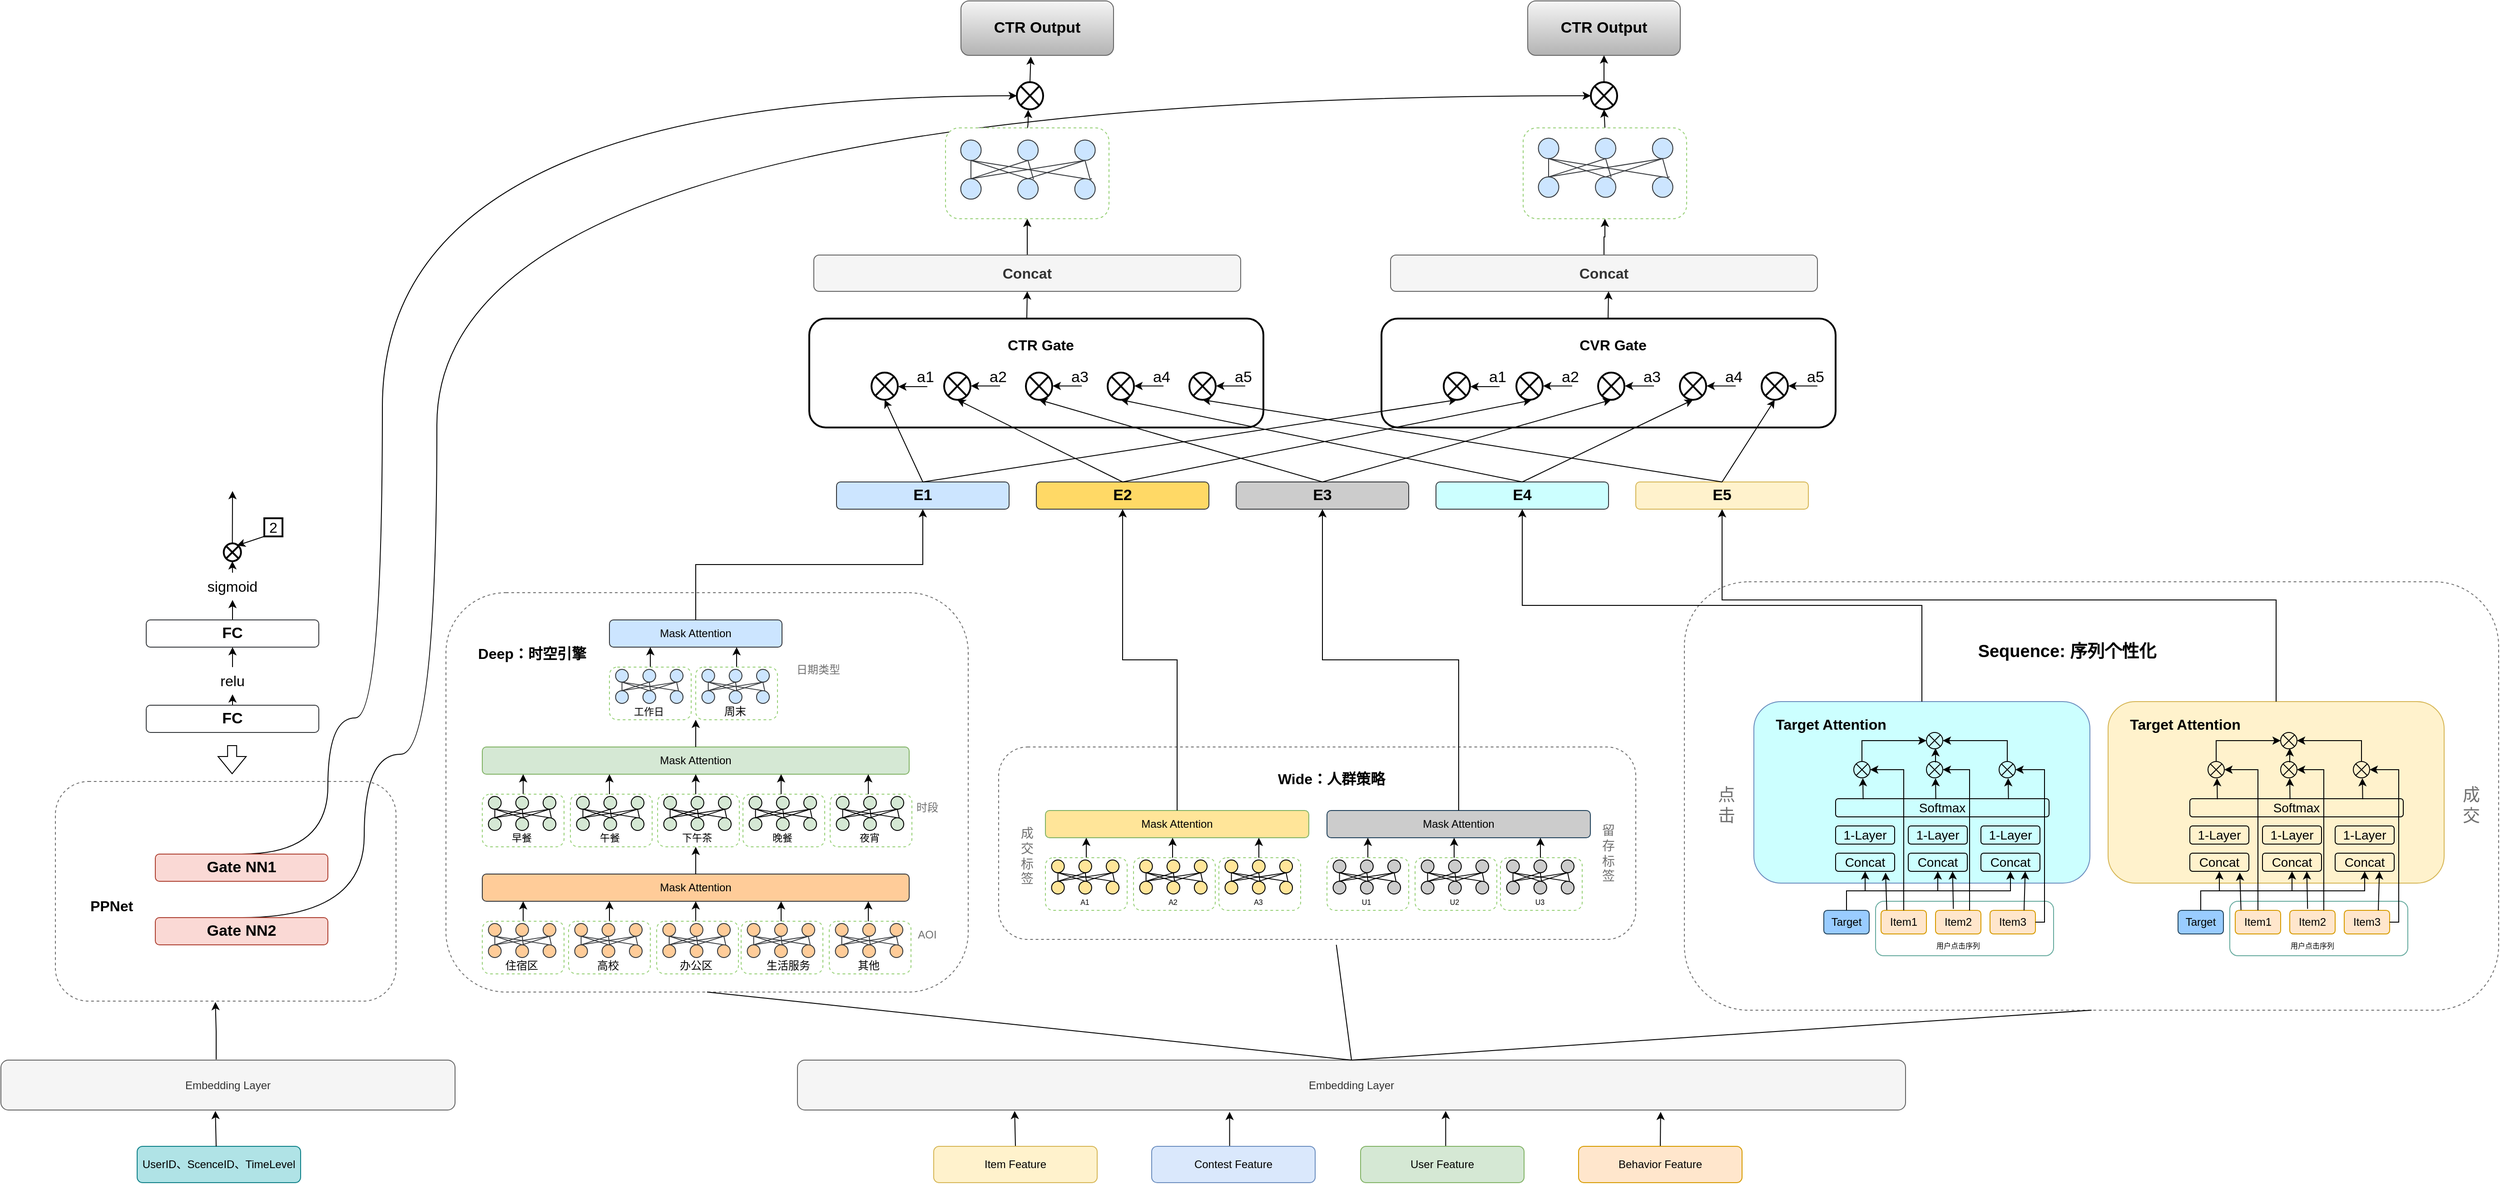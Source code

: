 <mxfile version="20.2.8" type="github">
  <diagram id="xPqd1AJxTfdzKSTH_Yz0" name="第 1 页">
    <mxGraphModel dx="4353" dy="3366" grid="1" gridSize="10" guides="1" tooltips="1" connect="1" arrows="1" fold="1" page="1" pageScale="1" pageWidth="827" pageHeight="1169" math="0" shadow="0">
      <root>
        <mxCell id="0" />
        <mxCell id="1" parent="0" />
        <mxCell id="X3lnQFaPOgWNIHZg0Lux-1017" value="" style="rounded=1;whiteSpace=wrap;html=1;dashed=1;strokeColor=#707070;fontSize=16;fontColor=#000000;" vertex="1" parent="1">
          <mxGeometry x="-580" y="500" width="375" height="242" as="geometry" />
        </mxCell>
        <mxCell id="X3lnQFaPOgWNIHZg0Lux-950" value="" style="rounded=1;whiteSpace=wrap;html=1;strokeColor=#000000;fontSize=16;fillColor=default;strokeWidth=2;" vertex="1" parent="1">
          <mxGeometry x="250" y="-10" width="500" height="120" as="geometry" />
        </mxCell>
        <mxCell id="X3lnQFaPOgWNIHZg0Lux-912" value="" style="rounded=1;whiteSpace=wrap;html=1;dashed=1;strokeColor=#707070;fontSize=16;fontColor=#000000;" vertex="1" parent="1">
          <mxGeometry x="1213.5" y="280" width="896.5" height="472" as="geometry" />
        </mxCell>
        <mxCell id="X3lnQFaPOgWNIHZg0Lux-862" value="" style="rounded=1;whiteSpace=wrap;html=1;strokeColor=#6c8ebf;fontSize=16;fillColor=#CCFFFF;" vertex="1" parent="1">
          <mxGeometry x="1290" y="412" width="370" height="200" as="geometry" />
        </mxCell>
        <mxCell id="X3lnQFaPOgWNIHZg0Lux-818" value="" style="rounded=1;whiteSpace=wrap;html=1;labelBorderColor=default;strokeColor=#67AB9F;fontSize=14;fontColor=#000000;fillColor=none;" vertex="1" parent="1">
          <mxGeometry x="1424" y="632" width="196" height="60" as="geometry" />
        </mxCell>
        <mxCell id="X3lnQFaPOgWNIHZg0Lux-812" value="" style="rounded=1;whiteSpace=wrap;html=1;dashed=1;strokeColor=#707070;fontSize=16;fontColor=#000000;" vertex="1" parent="1">
          <mxGeometry x="458.5" y="462" width="701.5" height="212" as="geometry" />
        </mxCell>
        <mxCell id="X3lnQFaPOgWNIHZg0Lux-417" value="" style="rounded=1;whiteSpace=wrap;html=1;dashed=1;strokeColor=#707070;fontSize=16;fontColor=#000000;" vertex="1" parent="1">
          <mxGeometry x="-150" y="292" width="575" height="440" as="geometry" />
        </mxCell>
        <mxCell id="X3lnQFaPOgWNIHZg0Lux-7" style="edgeStyle=orthogonalEdgeStyle;rounded=0;orthogonalLoop=1;jettySize=auto;html=1;exitX=0.5;exitY=0;exitDx=0;exitDy=0;entryX=0.196;entryY=1.018;entryDx=0;entryDy=0;entryPerimeter=0;" edge="1" parent="1" source="X3lnQFaPOgWNIHZg0Lux-1" target="X3lnQFaPOgWNIHZg0Lux-6">
          <mxGeometry relative="1" as="geometry" />
        </mxCell>
        <mxCell id="X3lnQFaPOgWNIHZg0Lux-1" value="Item Feature" style="rounded=1;whiteSpace=wrap;html=1;fillColor=#fff2cc;strokeColor=#d6b656;" vertex="1" parent="1">
          <mxGeometry x="387" y="902" width="180" height="40" as="geometry" />
        </mxCell>
        <mxCell id="X3lnQFaPOgWNIHZg0Lux-8" style="edgeStyle=orthogonalEdgeStyle;rounded=0;orthogonalLoop=1;jettySize=auto;html=1;exitX=0.5;exitY=0;exitDx=0;exitDy=0;entryX=0.39;entryY=1.036;entryDx=0;entryDy=0;entryPerimeter=0;" edge="1" parent="1" source="X3lnQFaPOgWNIHZg0Lux-2" target="X3lnQFaPOgWNIHZg0Lux-6">
          <mxGeometry relative="1" as="geometry" />
        </mxCell>
        <mxCell id="X3lnQFaPOgWNIHZg0Lux-2" value="Contest Feature" style="rounded=1;whiteSpace=wrap;html=1;fillColor=#dae8fc;strokeColor=#6c8ebf;" vertex="1" parent="1">
          <mxGeometry x="627" y="902" width="180" height="40" as="geometry" />
        </mxCell>
        <mxCell id="X3lnQFaPOgWNIHZg0Lux-9" style="edgeStyle=orthogonalEdgeStyle;rounded=0;orthogonalLoop=1;jettySize=auto;html=1;exitX=0.5;exitY=0;exitDx=0;exitDy=0;entryX=0.585;entryY=1.018;entryDx=0;entryDy=0;entryPerimeter=0;" edge="1" parent="1" source="X3lnQFaPOgWNIHZg0Lux-4" target="X3lnQFaPOgWNIHZg0Lux-6">
          <mxGeometry relative="1" as="geometry" />
        </mxCell>
        <mxCell id="X3lnQFaPOgWNIHZg0Lux-4" value="User Feature" style="rounded=1;whiteSpace=wrap;html=1;fillColor=#d5e8d4;strokeColor=#82b366;" vertex="1" parent="1">
          <mxGeometry x="857" y="902" width="180" height="40" as="geometry" />
        </mxCell>
        <mxCell id="X3lnQFaPOgWNIHZg0Lux-10" style="edgeStyle=orthogonalEdgeStyle;rounded=0;orthogonalLoop=1;jettySize=auto;html=1;exitX=0.5;exitY=0;exitDx=0;exitDy=0;entryX=0.779;entryY=1.036;entryDx=0;entryDy=0;entryPerimeter=0;" edge="1" parent="1" source="X3lnQFaPOgWNIHZg0Lux-5" target="X3lnQFaPOgWNIHZg0Lux-6">
          <mxGeometry relative="1" as="geometry" />
        </mxCell>
        <mxCell id="X3lnQFaPOgWNIHZg0Lux-5" value="Behavior Feature" style="rounded=1;whiteSpace=wrap;html=1;fillColor=#ffe6cc;strokeColor=#d79b00;" vertex="1" parent="1">
          <mxGeometry x="1097" y="902" width="180" height="40" as="geometry" />
        </mxCell>
        <mxCell id="X3lnQFaPOgWNIHZg0Lux-6" value="Embedding Layer" style="rounded=1;whiteSpace=wrap;html=1;fillColor=#f5f5f5;fontColor=#333333;strokeColor=#666666;" vertex="1" parent="1">
          <mxGeometry x="237" y="807" width="1220" height="55" as="geometry" />
        </mxCell>
        <mxCell id="X3lnQFaPOgWNIHZg0Lux-11" value="Mask Attention" style="rounded=1;whiteSpace=wrap;html=1;fillColor=#d5e8d4;strokeColor=#82b366;" vertex="1" parent="1">
          <mxGeometry x="-110" y="462" width="470" height="30" as="geometry" />
        </mxCell>
        <mxCell id="X3lnQFaPOgWNIHZg0Lux-211" value="" style="endArrow=classic;html=1;rounded=0;exitX=0.5;exitY=0;exitDx=0;exitDy=0;" edge="1" parent="1" source="X3lnQFaPOgWNIHZg0Lux-29">
          <mxGeometry width="50" height="50" relative="1" as="geometry">
            <mxPoint x="-70" y="514" as="sourcePoint" />
            <mxPoint x="-65" y="492" as="targetPoint" />
          </mxGeometry>
        </mxCell>
        <mxCell id="X3lnQFaPOgWNIHZg0Lux-212" value="" style="endArrow=classic;html=1;rounded=0;exitX=0.5;exitY=0;exitDx=0;exitDy=0;" edge="1" parent="1">
          <mxGeometry width="50" height="50" relative="1" as="geometry">
            <mxPoint x="125" y="514" as="sourcePoint" />
            <mxPoint x="125" y="492" as="targetPoint" />
          </mxGeometry>
        </mxCell>
        <mxCell id="X3lnQFaPOgWNIHZg0Lux-213" value="" style="endArrow=classic;html=1;rounded=0;exitX=0.5;exitY=0;exitDx=0;exitDy=0;" edge="1" parent="1">
          <mxGeometry width="50" height="50" relative="1" as="geometry">
            <mxPoint x="219" y="514" as="sourcePoint" />
            <mxPoint x="219" y="492" as="targetPoint" />
          </mxGeometry>
        </mxCell>
        <mxCell id="X3lnQFaPOgWNIHZg0Lux-214" value="" style="endArrow=classic;html=1;rounded=0;exitX=0.5;exitY=0;exitDx=0;exitDy=0;" edge="1" parent="1">
          <mxGeometry width="50" height="50" relative="1" as="geometry">
            <mxPoint x="315" y="514" as="sourcePoint" />
            <mxPoint x="315" y="492" as="targetPoint" />
          </mxGeometry>
        </mxCell>
        <mxCell id="X3lnQFaPOgWNIHZg0Lux-215" value="" style="endArrow=classic;html=1;rounded=0;exitX=0.5;exitY=0;exitDx=0;exitDy=0;" edge="1" parent="1">
          <mxGeometry width="50" height="50" relative="1" as="geometry">
            <mxPoint x="30" y="514" as="sourcePoint" />
            <mxPoint x="30" y="492" as="targetPoint" />
          </mxGeometry>
        </mxCell>
        <mxCell id="X3lnQFaPOgWNIHZg0Lux-216" value="&lt;font color=&quot;#707070&quot;&gt;时段&lt;/font&gt;" style="text;html=1;strokeColor=none;fillColor=none;align=center;verticalAlign=middle;whiteSpace=wrap;rounded=0;dashed=1;opacity=1;" vertex="1" parent="1">
          <mxGeometry x="350" y="514" width="60" height="30" as="geometry" />
        </mxCell>
        <mxCell id="X3lnQFaPOgWNIHZg0Lux-217" value="Mask Attention" style="rounded=1;whiteSpace=wrap;html=1;fillColor=#ffcc99;strokeColor=#36393d;" vertex="1" parent="1">
          <mxGeometry x="-110" y="602" width="470" height="30" as="geometry" />
        </mxCell>
        <mxCell id="X3lnQFaPOgWNIHZg0Lux-308" value="" style="endArrow=classic;html=1;rounded=0;exitX=0.5;exitY=0;exitDx=0;exitDy=0;" edge="1" parent="1" source="X3lnQFaPOgWNIHZg0Lux-219">
          <mxGeometry width="50" height="50" relative="1" as="geometry">
            <mxPoint x="-70" y="654" as="sourcePoint" />
            <mxPoint x="-65" y="632" as="targetPoint" />
          </mxGeometry>
        </mxCell>
        <mxCell id="X3lnQFaPOgWNIHZg0Lux-309" value="" style="endArrow=classic;html=1;rounded=0;exitX=0.5;exitY=0;exitDx=0;exitDy=0;" edge="1" parent="1">
          <mxGeometry width="50" height="50" relative="1" as="geometry">
            <mxPoint x="125" y="654" as="sourcePoint" />
            <mxPoint x="125" y="632" as="targetPoint" />
          </mxGeometry>
        </mxCell>
        <mxCell id="X3lnQFaPOgWNIHZg0Lux-310" value="" style="endArrow=classic;html=1;rounded=0;exitX=0.5;exitY=0;exitDx=0;exitDy=0;" edge="1" parent="1">
          <mxGeometry width="50" height="50" relative="1" as="geometry">
            <mxPoint x="219" y="654" as="sourcePoint" />
            <mxPoint x="219" y="632" as="targetPoint" />
          </mxGeometry>
        </mxCell>
        <mxCell id="X3lnQFaPOgWNIHZg0Lux-311" value="" style="endArrow=classic;html=1;rounded=0;exitX=0.5;exitY=0;exitDx=0;exitDy=0;" edge="1" parent="1">
          <mxGeometry width="50" height="50" relative="1" as="geometry">
            <mxPoint x="315" y="654" as="sourcePoint" />
            <mxPoint x="315" y="632" as="targetPoint" />
          </mxGeometry>
        </mxCell>
        <mxCell id="X3lnQFaPOgWNIHZg0Lux-312" value="" style="endArrow=classic;html=1;rounded=0;exitX=0.5;exitY=0;exitDx=0;exitDy=0;" edge="1" parent="1">
          <mxGeometry width="50" height="50" relative="1" as="geometry">
            <mxPoint x="30" y="654" as="sourcePoint" />
            <mxPoint x="30" y="632" as="targetPoint" />
          </mxGeometry>
        </mxCell>
        <mxCell id="X3lnQFaPOgWNIHZg0Lux-313" value="&lt;font color=&quot;#707070&quot;&gt;AOI&lt;/font&gt;" style="text;html=1;strokeColor=none;fillColor=none;align=center;verticalAlign=middle;whiteSpace=wrap;rounded=0;dashed=1;opacity=1;" vertex="1" parent="1">
          <mxGeometry x="350" y="654" width="60" height="30" as="geometry" />
        </mxCell>
        <mxCell id="X3lnQFaPOgWNIHZg0Lux-315" value="" style="endArrow=classic;html=1;rounded=0;exitX=0.5;exitY=0;exitDx=0;exitDy=0;" edge="1" parent="1" source="X3lnQFaPOgWNIHZg0Lux-217">
          <mxGeometry width="50" height="50" relative="1" as="geometry">
            <mxPoint x="125" y="594" as="sourcePoint" />
            <mxPoint x="125" y="572" as="targetPoint" />
          </mxGeometry>
        </mxCell>
        <mxCell id="X3lnQFaPOgWNIHZg0Lux-316" value="Mask Attention" style="rounded=1;whiteSpace=wrap;html=1;fillColor=#cce5ff;strokeColor=#36393d;" vertex="1" parent="1">
          <mxGeometry x="30" y="322" width="190" height="30" as="geometry" />
        </mxCell>
        <mxCell id="X3lnQFaPOgWNIHZg0Lux-407" value="" style="endArrow=classic;html=1;rounded=0;exitX=0.5;exitY=0;exitDx=0;exitDy=0;" edge="1" parent="1" source="X3lnQFaPOgWNIHZg0Lux-318">
          <mxGeometry width="50" height="50" relative="1" as="geometry">
            <mxPoint x="70" y="374" as="sourcePoint" />
            <mxPoint x="75" y="352" as="targetPoint" />
          </mxGeometry>
        </mxCell>
        <mxCell id="X3lnQFaPOgWNIHZg0Lux-411" value="" style="endArrow=classic;html=1;rounded=0;exitX=0.5;exitY=0;exitDx=0;exitDy=0;" edge="1" parent="1">
          <mxGeometry width="50" height="50" relative="1" as="geometry">
            <mxPoint x="170" y="374" as="sourcePoint" />
            <mxPoint x="170" y="352" as="targetPoint" />
          </mxGeometry>
        </mxCell>
        <mxCell id="X3lnQFaPOgWNIHZg0Lux-414" value="" style="endArrow=classic;html=1;rounded=0;exitX=0.5;exitY=0;exitDx=0;exitDy=0;" edge="1" parent="1">
          <mxGeometry width="50" height="50" relative="1" as="geometry">
            <mxPoint x="125" y="462" as="sourcePoint" />
            <mxPoint x="125" y="432" as="targetPoint" />
          </mxGeometry>
        </mxCell>
        <mxCell id="X3lnQFaPOgWNIHZg0Lux-415" value="&lt;font color=&quot;#707070&quot;&gt;日期类型&lt;/font&gt;" style="text;html=1;strokeColor=none;fillColor=none;align=center;verticalAlign=middle;whiteSpace=wrap;rounded=0;dashed=1;opacity=1;" vertex="1" parent="1">
          <mxGeometry x="230" y="362" width="60" height="30" as="geometry" />
        </mxCell>
        <mxCell id="X3lnQFaPOgWNIHZg0Lux-416" value="&lt;font size=&quot;1&quot; color=&quot;#000000&quot;&gt;&lt;b style=&quot;font-size: 16px;&quot;&gt;Deep：时空引擎&lt;/b&gt;&lt;/font&gt;" style="text;html=1;strokeColor=none;fillColor=none;align=center;verticalAlign=middle;whiteSpace=wrap;rounded=0;dashed=1;fontColor=#707070;opacity=1;" vertex="1" parent="1">
          <mxGeometry x="-120" y="344" width="130" height="30" as="geometry" />
        </mxCell>
        <mxCell id="X3lnQFaPOgWNIHZg0Lux-418" value="Mask Attention" style="rounded=1;whiteSpace=wrap;html=1;fillColor=#FFE599;strokeColor=#82b366;" vertex="1" parent="1">
          <mxGeometry x="510" y="532" width="290" height="30" as="geometry" />
        </mxCell>
        <mxCell id="X3lnQFaPOgWNIHZg0Lux-509" value="" style="endArrow=classic;html=1;rounded=0;exitX=0.5;exitY=0;exitDx=0;exitDy=0;" edge="1" parent="1" source="X3lnQFaPOgWNIHZg0Lux-420">
          <mxGeometry width="50" height="50" relative="1" as="geometry">
            <mxPoint x="550" y="584" as="sourcePoint" />
            <mxPoint x="555" y="562" as="targetPoint" />
          </mxGeometry>
        </mxCell>
        <mxCell id="X3lnQFaPOgWNIHZg0Lux-510" value="" style="endArrow=classic;html=1;rounded=0;exitX=0.5;exitY=0;exitDx=0;exitDy=0;" edge="1" parent="1">
          <mxGeometry width="50" height="50" relative="1" as="geometry">
            <mxPoint x="745" y="584" as="sourcePoint" />
            <mxPoint x="745" y="562" as="targetPoint" />
          </mxGeometry>
        </mxCell>
        <mxCell id="X3lnQFaPOgWNIHZg0Lux-513" value="" style="endArrow=classic;html=1;rounded=0;exitX=0.5;exitY=0;exitDx=0;exitDy=0;" edge="1" parent="1">
          <mxGeometry width="50" height="50" relative="1" as="geometry">
            <mxPoint x="650" y="584" as="sourcePoint" />
            <mxPoint x="650" y="562" as="targetPoint" />
          </mxGeometry>
        </mxCell>
        <mxCell id="X3lnQFaPOgWNIHZg0Lux-516" value="" style="group" vertex="1" connectable="0" parent="1">
          <mxGeometry x="125" y="374" width="90" height="58" as="geometry" />
        </mxCell>
        <mxCell id="X3lnQFaPOgWNIHZg0Lux-336" value="" style="rounded=1;whiteSpace=wrap;html=1;dashed=1;strokeColor=#97D077;" vertex="1" parent="X3lnQFaPOgWNIHZg0Lux-516">
          <mxGeometry width="90" height="58" as="geometry" />
        </mxCell>
        <mxCell id="X3lnQFaPOgWNIHZg0Lux-337" value="" style="group" vertex="1" connectable="0" parent="X3lnQFaPOgWNIHZg0Lux-516">
          <mxGeometry x="6.759" y="2.5" width="78.261" height="37.5" as="geometry" />
        </mxCell>
        <mxCell id="X3lnQFaPOgWNIHZg0Lux-338" value="" style="ellipse;whiteSpace=wrap;html=1;aspect=fixed;fillColor=#cce5ff;strokeColor=#36393d;" vertex="1" parent="X3lnQFaPOgWNIHZg0Lux-337">
          <mxGeometry width="14.062" height="14.062" as="geometry" />
        </mxCell>
        <mxCell id="X3lnQFaPOgWNIHZg0Lux-339" value="" style="ellipse;whiteSpace=wrap;html=1;aspect=fixed;fillColor=#cce5ff;strokeColor=#36393d;" vertex="1" parent="X3lnQFaPOgWNIHZg0Lux-337">
          <mxGeometry x="60.201" width="14.062" height="14.062" as="geometry" />
        </mxCell>
        <mxCell id="X3lnQFaPOgWNIHZg0Lux-340" value="" style="ellipse;whiteSpace=wrap;html=1;aspect=fixed;fillColor=#cce5ff;strokeColor=#36393d;" vertex="1" parent="X3lnQFaPOgWNIHZg0Lux-337">
          <mxGeometry x="30.1" width="14.062" height="14.062" as="geometry" />
        </mxCell>
        <mxCell id="X3lnQFaPOgWNIHZg0Lux-341" value="" style="ellipse;whiteSpace=wrap;html=1;aspect=fixed;fillColor=#cce5ff;strokeColor=#36393d;" vertex="1" parent="X3lnQFaPOgWNIHZg0Lux-337">
          <mxGeometry y="23.438" width="14.062" height="14.062" as="geometry" />
        </mxCell>
        <mxCell id="X3lnQFaPOgWNIHZg0Lux-342" value="" style="ellipse;whiteSpace=wrap;html=1;aspect=fixed;fillColor=#cce5ff;strokeColor=#36393d;" vertex="1" parent="X3lnQFaPOgWNIHZg0Lux-337">
          <mxGeometry x="60.201" y="23.438" width="14.062" height="14.062" as="geometry" />
        </mxCell>
        <mxCell id="X3lnQFaPOgWNIHZg0Lux-343" value="" style="ellipse;whiteSpace=wrap;html=1;aspect=fixed;fillColor=#cce5ff;strokeColor=#36393d;" vertex="1" parent="X3lnQFaPOgWNIHZg0Lux-337">
          <mxGeometry x="30.1" y="23.438" width="14.062" height="14.062" as="geometry" />
        </mxCell>
        <mxCell id="X3lnQFaPOgWNIHZg0Lux-344" value="" style="endArrow=none;html=1;rounded=0;entryX=0.5;entryY=0;entryDx=0;entryDy=0;exitX=0.5;exitY=1;exitDx=0;exitDy=0;fillColor=#cce5ff;strokeColor=#36393d;" edge="1" parent="X3lnQFaPOgWNIHZg0Lux-337" source="X3lnQFaPOgWNIHZg0Lux-338" target="X3lnQFaPOgWNIHZg0Lux-341">
          <mxGeometry width="50" height="50" relative="1" as="geometry">
            <mxPoint x="-36.12" y="65.625" as="sourcePoint" />
            <mxPoint x="-6.02" y="42.188" as="targetPoint" />
          </mxGeometry>
        </mxCell>
        <mxCell id="X3lnQFaPOgWNIHZg0Lux-345" value="" style="endArrow=none;html=1;rounded=0;entryX=0.5;entryY=1;entryDx=0;entryDy=0;exitX=0.5;exitY=0;exitDx=0;exitDy=0;fillColor=#cce5ff;strokeColor=#36393d;" edge="1" parent="X3lnQFaPOgWNIHZg0Lux-337" source="X3lnQFaPOgWNIHZg0Lux-343" target="X3lnQFaPOgWNIHZg0Lux-338">
          <mxGeometry width="50" height="50" relative="1" as="geometry">
            <mxPoint x="6.02" y="79.688" as="sourcePoint" />
            <mxPoint x="36.12" y="56.25" as="targetPoint" />
          </mxGeometry>
        </mxCell>
        <mxCell id="X3lnQFaPOgWNIHZg0Lux-346" value="" style="endArrow=none;html=1;rounded=0;entryX=0.5;entryY=1;entryDx=0;entryDy=0;exitX=0.5;exitY=0;exitDx=0;exitDy=0;fillColor=#cce5ff;strokeColor=#36393d;" edge="1" parent="X3lnQFaPOgWNIHZg0Lux-337" source="X3lnQFaPOgWNIHZg0Lux-342" target="X3lnQFaPOgWNIHZg0Lux-338">
          <mxGeometry width="50" height="50" relative="1" as="geometry">
            <mxPoint x="6.02" y="79.688" as="sourcePoint" />
            <mxPoint x="36.12" y="56.25" as="targetPoint" />
          </mxGeometry>
        </mxCell>
        <mxCell id="X3lnQFaPOgWNIHZg0Lux-347" value="" style="endArrow=none;html=1;rounded=0;entryX=0.5;entryY=1;entryDx=0;entryDy=0;fillColor=#cce5ff;strokeColor=#36393d;" edge="1" parent="X3lnQFaPOgWNIHZg0Lux-337" target="X3lnQFaPOgWNIHZg0Lux-340">
          <mxGeometry width="50" height="50" relative="1" as="geometry">
            <mxPoint x="38.419" y="23.75" as="sourcePoint" />
            <mxPoint x="-6.02" y="60.938" as="targetPoint" />
          </mxGeometry>
        </mxCell>
        <mxCell id="X3lnQFaPOgWNIHZg0Lux-348" value="" style="endArrow=none;html=1;rounded=0;entryX=0.5;entryY=1;entryDx=0;entryDy=0;fillColor=#cce5ff;strokeColor=#36393d;" edge="1" parent="X3lnQFaPOgWNIHZg0Lux-337" target="X3lnQFaPOgWNIHZg0Lux-339">
          <mxGeometry width="50" height="50" relative="1" as="geometry">
            <mxPoint x="69.231" y="23.438" as="sourcePoint" />
            <mxPoint x="108.361" y="56.25" as="targetPoint" />
            <Array as="points">
              <mxPoint x="68.3" y="23.75" />
            </Array>
          </mxGeometry>
        </mxCell>
        <mxCell id="X3lnQFaPOgWNIHZg0Lux-349" value="" style="endArrow=none;html=1;rounded=0;entryX=0.5;entryY=1;entryDx=0;entryDy=0;exitX=0.5;exitY=0;exitDx=0;exitDy=0;fillColor=#cce5ff;strokeColor=#36393d;" edge="1" parent="X3lnQFaPOgWNIHZg0Lux-337" source="X3lnQFaPOgWNIHZg0Lux-341" target="X3lnQFaPOgWNIHZg0Lux-340">
          <mxGeometry width="50" height="50" relative="1" as="geometry">
            <mxPoint x="30.1" y="75" as="sourcePoint" />
            <mxPoint x="60.201" y="51.562" as="targetPoint" />
          </mxGeometry>
        </mxCell>
        <mxCell id="X3lnQFaPOgWNIHZg0Lux-350" value="" style="endArrow=none;html=1;rounded=0;entryX=0.5;entryY=1;entryDx=0;entryDy=0;exitX=0.5;exitY=0;exitDx=0;exitDy=0;fillColor=#cce5ff;strokeColor=#36393d;" edge="1" parent="X3lnQFaPOgWNIHZg0Lux-337" source="X3lnQFaPOgWNIHZg0Lux-341" target="X3lnQFaPOgWNIHZg0Lux-339">
          <mxGeometry width="50" height="50" relative="1" as="geometry">
            <mxPoint x="42.14" y="84.375" as="sourcePoint" />
            <mxPoint x="72.241" y="60.938" as="targetPoint" />
          </mxGeometry>
        </mxCell>
        <mxCell id="X3lnQFaPOgWNIHZg0Lux-351" value="" style="endArrow=none;html=1;rounded=0;entryX=0.5;entryY=1;entryDx=0;entryDy=0;exitX=0.5;exitY=0;exitDx=0;exitDy=0;fillColor=#cce5ff;strokeColor=#36393d;" edge="1" parent="X3lnQFaPOgWNIHZg0Lux-337" source="X3lnQFaPOgWNIHZg0Lux-343" target="X3lnQFaPOgWNIHZg0Lux-339">
          <mxGeometry width="50" height="50" relative="1" as="geometry">
            <mxPoint x="36.12" y="70.312" as="sourcePoint" />
            <mxPoint x="66.221" y="46.875" as="targetPoint" />
          </mxGeometry>
        </mxCell>
        <mxCell id="X3lnQFaPOgWNIHZg0Lux-352" value="周末" style="text;html=1;strokeColor=none;fillColor=none;align=center;verticalAlign=middle;whiteSpace=wrap;rounded=0;" vertex="1" parent="X3lnQFaPOgWNIHZg0Lux-516">
          <mxGeometry x="24.19" y="45.75" width="39.13" height="6.25" as="geometry" />
        </mxCell>
        <mxCell id="X3lnQFaPOgWNIHZg0Lux-517" value="" style="group" vertex="1" connectable="0" parent="1">
          <mxGeometry x="30" y="374" width="90" height="58" as="geometry" />
        </mxCell>
        <mxCell id="X3lnQFaPOgWNIHZg0Lux-318" value="" style="rounded=1;whiteSpace=wrap;html=1;dashed=1;strokeColor=#97D077;" vertex="1" parent="X3lnQFaPOgWNIHZg0Lux-517">
          <mxGeometry width="90" height="58" as="geometry" />
        </mxCell>
        <mxCell id="X3lnQFaPOgWNIHZg0Lux-319" value="" style="group" vertex="1" connectable="0" parent="X3lnQFaPOgWNIHZg0Lux-517">
          <mxGeometry x="6.759" y="2.5" width="78.261" height="37.5" as="geometry" />
        </mxCell>
        <mxCell id="X3lnQFaPOgWNIHZg0Lux-320" value="" style="ellipse;whiteSpace=wrap;html=1;aspect=fixed;fillColor=#cce5ff;strokeColor=#36393d;" vertex="1" parent="X3lnQFaPOgWNIHZg0Lux-319">
          <mxGeometry width="14.062" height="14.062" as="geometry" />
        </mxCell>
        <mxCell id="X3lnQFaPOgWNIHZg0Lux-321" value="" style="ellipse;whiteSpace=wrap;html=1;aspect=fixed;fillColor=#cce5ff;strokeColor=#36393d;" vertex="1" parent="X3lnQFaPOgWNIHZg0Lux-319">
          <mxGeometry x="60.201" width="14.062" height="14.062" as="geometry" />
        </mxCell>
        <mxCell id="X3lnQFaPOgWNIHZg0Lux-322" value="" style="ellipse;whiteSpace=wrap;html=1;aspect=fixed;fillColor=#cce5ff;strokeColor=#36393d;" vertex="1" parent="X3lnQFaPOgWNIHZg0Lux-319">
          <mxGeometry x="30.1" width="14.062" height="14.062" as="geometry" />
        </mxCell>
        <mxCell id="X3lnQFaPOgWNIHZg0Lux-323" value="" style="ellipse;whiteSpace=wrap;html=1;aspect=fixed;fillColor=#cce5ff;strokeColor=#36393d;" vertex="1" parent="X3lnQFaPOgWNIHZg0Lux-319">
          <mxGeometry y="23.438" width="14.062" height="14.062" as="geometry" />
        </mxCell>
        <mxCell id="X3lnQFaPOgWNIHZg0Lux-324" value="" style="ellipse;whiteSpace=wrap;html=1;aspect=fixed;fillColor=#cce5ff;strokeColor=#36393d;" vertex="1" parent="X3lnQFaPOgWNIHZg0Lux-319">
          <mxGeometry x="60.201" y="23.438" width="14.062" height="14.062" as="geometry" />
        </mxCell>
        <mxCell id="X3lnQFaPOgWNIHZg0Lux-325" value="" style="ellipse;whiteSpace=wrap;html=1;aspect=fixed;fillColor=#cce5ff;strokeColor=#36393d;" vertex="1" parent="X3lnQFaPOgWNIHZg0Lux-319">
          <mxGeometry x="30.1" y="23.438" width="14.062" height="14.062" as="geometry" />
        </mxCell>
        <mxCell id="X3lnQFaPOgWNIHZg0Lux-326" value="" style="endArrow=none;html=1;rounded=0;entryX=0.5;entryY=0;entryDx=0;entryDy=0;exitX=0.5;exitY=1;exitDx=0;exitDy=0;fillColor=#cce5ff;strokeColor=#36393d;" edge="1" parent="X3lnQFaPOgWNIHZg0Lux-319" source="X3lnQFaPOgWNIHZg0Lux-320" target="X3lnQFaPOgWNIHZg0Lux-323">
          <mxGeometry width="50" height="50" relative="1" as="geometry">
            <mxPoint x="-36.12" y="65.625" as="sourcePoint" />
            <mxPoint x="-6.02" y="42.188" as="targetPoint" />
          </mxGeometry>
        </mxCell>
        <mxCell id="X3lnQFaPOgWNIHZg0Lux-327" value="" style="endArrow=none;html=1;rounded=0;entryX=0.5;entryY=1;entryDx=0;entryDy=0;exitX=0.5;exitY=0;exitDx=0;exitDy=0;fillColor=#cce5ff;strokeColor=#36393d;" edge="1" parent="X3lnQFaPOgWNIHZg0Lux-319" source="X3lnQFaPOgWNIHZg0Lux-325" target="X3lnQFaPOgWNIHZg0Lux-320">
          <mxGeometry width="50" height="50" relative="1" as="geometry">
            <mxPoint x="6.02" y="79.688" as="sourcePoint" />
            <mxPoint x="36.12" y="56.25" as="targetPoint" />
          </mxGeometry>
        </mxCell>
        <mxCell id="X3lnQFaPOgWNIHZg0Lux-328" value="" style="endArrow=none;html=1;rounded=0;entryX=0.5;entryY=1;entryDx=0;entryDy=0;exitX=0.5;exitY=0;exitDx=0;exitDy=0;fillColor=#cce5ff;strokeColor=#36393d;" edge="1" parent="X3lnQFaPOgWNIHZg0Lux-319" source="X3lnQFaPOgWNIHZg0Lux-324" target="X3lnQFaPOgWNIHZg0Lux-320">
          <mxGeometry width="50" height="50" relative="1" as="geometry">
            <mxPoint x="6.02" y="79.688" as="sourcePoint" />
            <mxPoint x="36.12" y="56.25" as="targetPoint" />
          </mxGeometry>
        </mxCell>
        <mxCell id="X3lnQFaPOgWNIHZg0Lux-329" value="" style="endArrow=none;html=1;rounded=0;entryX=0.5;entryY=1;entryDx=0;entryDy=0;fillColor=#cce5ff;strokeColor=#36393d;" edge="1" parent="X3lnQFaPOgWNIHZg0Lux-319" target="X3lnQFaPOgWNIHZg0Lux-322">
          <mxGeometry width="50" height="50" relative="1" as="geometry">
            <mxPoint x="38.419" y="23.75" as="sourcePoint" />
            <mxPoint x="-6.02" y="60.938" as="targetPoint" />
          </mxGeometry>
        </mxCell>
        <mxCell id="X3lnQFaPOgWNIHZg0Lux-330" value="" style="endArrow=none;html=1;rounded=0;entryX=0.5;entryY=1;entryDx=0;entryDy=0;fillColor=#cce5ff;strokeColor=#36393d;" edge="1" parent="X3lnQFaPOgWNIHZg0Lux-319" target="X3lnQFaPOgWNIHZg0Lux-321">
          <mxGeometry width="50" height="50" relative="1" as="geometry">
            <mxPoint x="69.231" y="23.438" as="sourcePoint" />
            <mxPoint x="108.361" y="56.25" as="targetPoint" />
            <Array as="points">
              <mxPoint x="68.3" y="23.75" />
            </Array>
          </mxGeometry>
        </mxCell>
        <mxCell id="X3lnQFaPOgWNIHZg0Lux-331" value="" style="endArrow=none;html=1;rounded=0;entryX=0.5;entryY=1;entryDx=0;entryDy=0;exitX=0.5;exitY=0;exitDx=0;exitDy=0;fillColor=#cce5ff;strokeColor=#36393d;" edge="1" parent="X3lnQFaPOgWNIHZg0Lux-319" source="X3lnQFaPOgWNIHZg0Lux-323" target="X3lnQFaPOgWNIHZg0Lux-322">
          <mxGeometry width="50" height="50" relative="1" as="geometry">
            <mxPoint x="30.1" y="75" as="sourcePoint" />
            <mxPoint x="60.201" y="51.562" as="targetPoint" />
          </mxGeometry>
        </mxCell>
        <mxCell id="X3lnQFaPOgWNIHZg0Lux-332" value="" style="endArrow=none;html=1;rounded=0;entryX=0.5;entryY=1;entryDx=0;entryDy=0;exitX=0.5;exitY=0;exitDx=0;exitDy=0;fillColor=#cce5ff;strokeColor=#36393d;" edge="1" parent="X3lnQFaPOgWNIHZg0Lux-319" source="X3lnQFaPOgWNIHZg0Lux-323" target="X3lnQFaPOgWNIHZg0Lux-321">
          <mxGeometry width="50" height="50" relative="1" as="geometry">
            <mxPoint x="42.14" y="84.375" as="sourcePoint" />
            <mxPoint x="72.241" y="60.938" as="targetPoint" />
          </mxGeometry>
        </mxCell>
        <mxCell id="X3lnQFaPOgWNIHZg0Lux-333" value="" style="endArrow=none;html=1;rounded=0;entryX=0.5;entryY=1;entryDx=0;entryDy=0;exitX=0.5;exitY=0;exitDx=0;exitDy=0;fillColor=#cce5ff;strokeColor=#36393d;" edge="1" parent="X3lnQFaPOgWNIHZg0Lux-319" source="X3lnQFaPOgWNIHZg0Lux-325" target="X3lnQFaPOgWNIHZg0Lux-321">
          <mxGeometry width="50" height="50" relative="1" as="geometry">
            <mxPoint x="36.12" y="70.312" as="sourcePoint" />
            <mxPoint x="66.221" y="46.875" as="targetPoint" />
          </mxGeometry>
        </mxCell>
        <mxCell id="X3lnQFaPOgWNIHZg0Lux-334" value="&lt;font style=&quot;font-size: 11px;&quot;&gt;工作日&lt;/font&gt;" style="text;html=1;strokeColor=none;fillColor=none;align=center;verticalAlign=middle;whiteSpace=wrap;rounded=0;" vertex="1" parent="X3lnQFaPOgWNIHZg0Lux-517">
          <mxGeometry x="24.19" y="45.75" width="39.13" height="6.25" as="geometry" />
        </mxCell>
        <mxCell id="X3lnQFaPOgWNIHZg0Lux-518" value="" style="group" vertex="1" connectable="0" parent="1">
          <mxGeometry x="-110" y="514" width="90" height="58" as="geometry" />
        </mxCell>
        <mxCell id="X3lnQFaPOgWNIHZg0Lux-29" value="" style="rounded=1;whiteSpace=wrap;html=1;dashed=1;strokeColor=#97D077;" vertex="1" parent="X3lnQFaPOgWNIHZg0Lux-518">
          <mxGeometry width="90" height="58" as="geometry" />
        </mxCell>
        <mxCell id="X3lnQFaPOgWNIHZg0Lux-28" value="&lt;font style=&quot;font-size: 11px;&quot;&gt;早餐&lt;/font&gt;" style="text;html=1;strokeColor=none;fillColor=none;align=center;verticalAlign=middle;whiteSpace=wrap;rounded=0;fontSize=8;" vertex="1" parent="X3lnQFaPOgWNIHZg0Lux-518">
          <mxGeometry x="24.19" y="44.75" width="39.13" height="6.25" as="geometry" />
        </mxCell>
        <mxCell id="X3lnQFaPOgWNIHZg0Lux-12" value="" style="ellipse;whiteSpace=wrap;html=1;aspect=fixed;fillColor=#d5e8d4;strokeColor=#000000;" vertex="1" parent="X3lnQFaPOgWNIHZg0Lux-518">
          <mxGeometry x="6.759" y="2.5" width="14.062" height="14.062" as="geometry" />
        </mxCell>
        <mxCell id="X3lnQFaPOgWNIHZg0Lux-13" value="" style="ellipse;whiteSpace=wrap;html=1;aspect=fixed;fillColor=#d5e8d4;strokeColor=#000000;" vertex="1" parent="X3lnQFaPOgWNIHZg0Lux-518">
          <mxGeometry x="66.96" y="2.5" width="14.062" height="14.062" as="geometry" />
        </mxCell>
        <mxCell id="X3lnQFaPOgWNIHZg0Lux-14" value="" style="ellipse;whiteSpace=wrap;html=1;aspect=fixed;fillColor=#d5e8d4;strokeColor=#000000;" vertex="1" parent="X3lnQFaPOgWNIHZg0Lux-518">
          <mxGeometry x="36.859" y="2.5" width="14.062" height="14.062" as="geometry" />
        </mxCell>
        <mxCell id="X3lnQFaPOgWNIHZg0Lux-15" value="" style="ellipse;whiteSpace=wrap;html=1;aspect=fixed;fillColor=#d5e8d4;strokeColor=#000000;" vertex="1" parent="X3lnQFaPOgWNIHZg0Lux-518">
          <mxGeometry x="6.759" y="25.938" width="14.062" height="14.062" as="geometry" />
        </mxCell>
        <mxCell id="X3lnQFaPOgWNIHZg0Lux-16" value="" style="ellipse;whiteSpace=wrap;html=1;aspect=fixed;fillColor=#d5e8d4;strokeColor=#000000;" vertex="1" parent="X3lnQFaPOgWNIHZg0Lux-518">
          <mxGeometry x="66.96" y="25.938" width="14.062" height="14.062" as="geometry" />
        </mxCell>
        <mxCell id="X3lnQFaPOgWNIHZg0Lux-17" value="" style="ellipse;whiteSpace=wrap;html=1;aspect=fixed;fillColor=#d5e8d4;strokeColor=#000000;" vertex="1" parent="X3lnQFaPOgWNIHZg0Lux-518">
          <mxGeometry x="36.859" y="25.938" width="14.062" height="14.062" as="geometry" />
        </mxCell>
        <mxCell id="X3lnQFaPOgWNIHZg0Lux-18" value="" style="endArrow=none;html=1;rounded=0;entryX=0.5;entryY=0;entryDx=0;entryDy=0;exitX=0.5;exitY=1;exitDx=0;exitDy=0;fillColor=#d5e8d4;strokeColor=#000000;" edge="1" parent="X3lnQFaPOgWNIHZg0Lux-518" source="X3lnQFaPOgWNIHZg0Lux-12" target="X3lnQFaPOgWNIHZg0Lux-15">
          <mxGeometry width="50" height="50" relative="1" as="geometry">
            <mxPoint x="-29.362" y="68.125" as="sourcePoint" />
            <mxPoint x="0.739" y="44.688" as="targetPoint" />
          </mxGeometry>
        </mxCell>
        <mxCell id="X3lnQFaPOgWNIHZg0Lux-19" value="" style="endArrow=none;html=1;rounded=0;entryX=0.5;entryY=1;entryDx=0;entryDy=0;exitX=0.5;exitY=0;exitDx=0;exitDy=0;fillColor=#d5e8d4;strokeColor=#000000;" edge="1" parent="X3lnQFaPOgWNIHZg0Lux-518" source="X3lnQFaPOgWNIHZg0Lux-17" target="X3lnQFaPOgWNIHZg0Lux-12">
          <mxGeometry width="50" height="50" relative="1" as="geometry">
            <mxPoint x="12.779" y="82.188" as="sourcePoint" />
            <mxPoint x="42.879" y="58.75" as="targetPoint" />
          </mxGeometry>
        </mxCell>
        <mxCell id="X3lnQFaPOgWNIHZg0Lux-20" value="" style="endArrow=none;html=1;rounded=0;entryX=0.5;entryY=1;entryDx=0;entryDy=0;exitX=0.5;exitY=0;exitDx=0;exitDy=0;fillColor=#d5e8d4;strokeColor=#000000;" edge="1" parent="X3lnQFaPOgWNIHZg0Lux-518" source="X3lnQFaPOgWNIHZg0Lux-16" target="X3lnQFaPOgWNIHZg0Lux-12">
          <mxGeometry width="50" height="50" relative="1" as="geometry">
            <mxPoint x="12.779" y="82.188" as="sourcePoint" />
            <mxPoint x="42.879" y="58.75" as="targetPoint" />
          </mxGeometry>
        </mxCell>
        <mxCell id="X3lnQFaPOgWNIHZg0Lux-21" value="" style="endArrow=none;html=1;rounded=0;entryX=0.5;entryY=1;entryDx=0;entryDy=0;fillColor=#d5e8d4;strokeColor=#000000;" edge="1" parent="X3lnQFaPOgWNIHZg0Lux-518" target="X3lnQFaPOgWNIHZg0Lux-14">
          <mxGeometry width="50" height="50" relative="1" as="geometry">
            <mxPoint x="45.178" y="26.25" as="sourcePoint" />
            <mxPoint x="0.739" y="63.438" as="targetPoint" />
          </mxGeometry>
        </mxCell>
        <mxCell id="X3lnQFaPOgWNIHZg0Lux-22" value="" style="endArrow=none;html=1;rounded=0;entryX=0.5;entryY=1;entryDx=0;entryDy=0;fillColor=#d5e8d4;strokeColor=#000000;" edge="1" parent="X3lnQFaPOgWNIHZg0Lux-518" target="X3lnQFaPOgWNIHZg0Lux-13">
          <mxGeometry width="50" height="50" relative="1" as="geometry">
            <mxPoint x="75.99" y="25.938" as="sourcePoint" />
            <mxPoint x="115.12" y="58.75" as="targetPoint" />
            <Array as="points">
              <mxPoint x="75.059" y="26.25" />
            </Array>
          </mxGeometry>
        </mxCell>
        <mxCell id="X3lnQFaPOgWNIHZg0Lux-23" value="" style="endArrow=none;html=1;rounded=0;entryX=0.5;entryY=1;entryDx=0;entryDy=0;exitX=0.5;exitY=0;exitDx=0;exitDy=0;fillColor=#d5e8d4;strokeColor=#000000;" edge="1" parent="X3lnQFaPOgWNIHZg0Lux-518" source="X3lnQFaPOgWNIHZg0Lux-15" target="X3lnQFaPOgWNIHZg0Lux-14">
          <mxGeometry width="50" height="50" relative="1" as="geometry">
            <mxPoint x="36.859" y="77.5" as="sourcePoint" />
            <mxPoint x="66.96" y="54.062" as="targetPoint" />
          </mxGeometry>
        </mxCell>
        <mxCell id="X3lnQFaPOgWNIHZg0Lux-24" value="" style="endArrow=none;html=1;rounded=0;entryX=0.5;entryY=1;entryDx=0;entryDy=0;exitX=0.5;exitY=0;exitDx=0;exitDy=0;fillColor=#d5e8d4;strokeColor=#000000;" edge="1" parent="X3lnQFaPOgWNIHZg0Lux-518" source="X3lnQFaPOgWNIHZg0Lux-15" target="X3lnQFaPOgWNIHZg0Lux-13">
          <mxGeometry width="50" height="50" relative="1" as="geometry">
            <mxPoint x="48.899" y="86.875" as="sourcePoint" />
            <mxPoint x="79.0" y="63.438" as="targetPoint" />
          </mxGeometry>
        </mxCell>
        <mxCell id="X3lnQFaPOgWNIHZg0Lux-26" value="" style="endArrow=none;html=1;rounded=0;entryX=0.5;entryY=1;entryDx=0;entryDy=0;exitX=0.5;exitY=0;exitDx=0;exitDy=0;fillColor=#d5e8d4;strokeColor=#000000;" edge="1" parent="X3lnQFaPOgWNIHZg0Lux-518" source="X3lnQFaPOgWNIHZg0Lux-17" target="X3lnQFaPOgWNIHZg0Lux-13">
          <mxGeometry width="50" height="50" relative="1" as="geometry">
            <mxPoint x="42.879" y="72.812" as="sourcePoint" />
            <mxPoint x="72.98" y="49.375" as="targetPoint" />
          </mxGeometry>
        </mxCell>
        <mxCell id="X3lnQFaPOgWNIHZg0Lux-519" value="" style="group" vertex="1" connectable="0" parent="1">
          <mxGeometry x="-13" y="514" width="90" height="58" as="geometry" />
        </mxCell>
        <mxCell id="X3lnQFaPOgWNIHZg0Lux-520" value="" style="rounded=1;whiteSpace=wrap;html=1;dashed=1;strokeColor=#97D077;" vertex="1" parent="X3lnQFaPOgWNIHZg0Lux-519">
          <mxGeometry width="90" height="58" as="geometry" />
        </mxCell>
        <mxCell id="X3lnQFaPOgWNIHZg0Lux-521" value="&lt;font style=&quot;font-size: 11px;&quot;&gt;午餐&lt;/font&gt;" style="text;html=1;strokeColor=none;fillColor=none;align=center;verticalAlign=middle;whiteSpace=wrap;rounded=0;fontSize=8;" vertex="1" parent="X3lnQFaPOgWNIHZg0Lux-519">
          <mxGeometry x="24.19" y="44.75" width="39.13" height="6.25" as="geometry" />
        </mxCell>
        <mxCell id="X3lnQFaPOgWNIHZg0Lux-522" value="" style="ellipse;whiteSpace=wrap;html=1;aspect=fixed;fillColor=#d5e8d4;strokeColor=#000000;" vertex="1" parent="X3lnQFaPOgWNIHZg0Lux-519">
          <mxGeometry x="6.759" y="2.5" width="14.062" height="14.062" as="geometry" />
        </mxCell>
        <mxCell id="X3lnQFaPOgWNIHZg0Lux-523" value="" style="ellipse;whiteSpace=wrap;html=1;aspect=fixed;fillColor=#d5e8d4;strokeColor=#000000;" vertex="1" parent="X3lnQFaPOgWNIHZg0Lux-519">
          <mxGeometry x="66.96" y="2.5" width="14.062" height="14.062" as="geometry" />
        </mxCell>
        <mxCell id="X3lnQFaPOgWNIHZg0Lux-524" value="" style="ellipse;whiteSpace=wrap;html=1;aspect=fixed;fillColor=#d5e8d4;strokeColor=#000000;" vertex="1" parent="X3lnQFaPOgWNIHZg0Lux-519">
          <mxGeometry x="36.859" y="2.5" width="14.062" height="14.062" as="geometry" />
        </mxCell>
        <mxCell id="X3lnQFaPOgWNIHZg0Lux-525" value="" style="ellipse;whiteSpace=wrap;html=1;aspect=fixed;fillColor=#d5e8d4;strokeColor=#000000;" vertex="1" parent="X3lnQFaPOgWNIHZg0Lux-519">
          <mxGeometry x="6.759" y="25.938" width="14.062" height="14.062" as="geometry" />
        </mxCell>
        <mxCell id="X3lnQFaPOgWNIHZg0Lux-526" value="" style="ellipse;whiteSpace=wrap;html=1;aspect=fixed;fillColor=#d5e8d4;strokeColor=#000000;" vertex="1" parent="X3lnQFaPOgWNIHZg0Lux-519">
          <mxGeometry x="66.96" y="25.938" width="14.062" height="14.062" as="geometry" />
        </mxCell>
        <mxCell id="X3lnQFaPOgWNIHZg0Lux-527" value="" style="ellipse;whiteSpace=wrap;html=1;aspect=fixed;fillColor=#d5e8d4;strokeColor=#000000;" vertex="1" parent="X3lnQFaPOgWNIHZg0Lux-519">
          <mxGeometry x="36.859" y="25.938" width="14.062" height="14.062" as="geometry" />
        </mxCell>
        <mxCell id="X3lnQFaPOgWNIHZg0Lux-528" value="" style="endArrow=none;html=1;rounded=0;entryX=0.5;entryY=0;entryDx=0;entryDy=0;exitX=0.5;exitY=1;exitDx=0;exitDy=0;fillColor=#d5e8d4;strokeColor=#000000;" edge="1" parent="X3lnQFaPOgWNIHZg0Lux-519" source="X3lnQFaPOgWNIHZg0Lux-522" target="X3lnQFaPOgWNIHZg0Lux-525">
          <mxGeometry width="50" height="50" relative="1" as="geometry">
            <mxPoint x="-29.362" y="68.125" as="sourcePoint" />
            <mxPoint x="0.739" y="44.688" as="targetPoint" />
          </mxGeometry>
        </mxCell>
        <mxCell id="X3lnQFaPOgWNIHZg0Lux-529" value="" style="endArrow=none;html=1;rounded=0;entryX=0.5;entryY=1;entryDx=0;entryDy=0;exitX=0.5;exitY=0;exitDx=0;exitDy=0;fillColor=#d5e8d4;strokeColor=#000000;" edge="1" parent="X3lnQFaPOgWNIHZg0Lux-519" source="X3lnQFaPOgWNIHZg0Lux-527" target="X3lnQFaPOgWNIHZg0Lux-522">
          <mxGeometry width="50" height="50" relative="1" as="geometry">
            <mxPoint x="12.779" y="82.188" as="sourcePoint" />
            <mxPoint x="42.879" y="58.75" as="targetPoint" />
          </mxGeometry>
        </mxCell>
        <mxCell id="X3lnQFaPOgWNIHZg0Lux-530" value="" style="endArrow=none;html=1;rounded=0;entryX=0.5;entryY=1;entryDx=0;entryDy=0;exitX=0.5;exitY=0;exitDx=0;exitDy=0;fillColor=#d5e8d4;strokeColor=#000000;" edge="1" parent="X3lnQFaPOgWNIHZg0Lux-519" source="X3lnQFaPOgWNIHZg0Lux-526" target="X3lnQFaPOgWNIHZg0Lux-522">
          <mxGeometry width="50" height="50" relative="1" as="geometry">
            <mxPoint x="12.779" y="82.188" as="sourcePoint" />
            <mxPoint x="42.879" y="58.75" as="targetPoint" />
          </mxGeometry>
        </mxCell>
        <mxCell id="X3lnQFaPOgWNIHZg0Lux-531" value="" style="endArrow=none;html=1;rounded=0;entryX=0.5;entryY=1;entryDx=0;entryDy=0;fillColor=#d5e8d4;strokeColor=#000000;" edge="1" parent="X3lnQFaPOgWNIHZg0Lux-519" target="X3lnQFaPOgWNIHZg0Lux-524">
          <mxGeometry width="50" height="50" relative="1" as="geometry">
            <mxPoint x="45.178" y="26.25" as="sourcePoint" />
            <mxPoint x="0.739" y="63.438" as="targetPoint" />
          </mxGeometry>
        </mxCell>
        <mxCell id="X3lnQFaPOgWNIHZg0Lux-532" value="" style="endArrow=none;html=1;rounded=0;entryX=0.5;entryY=1;entryDx=0;entryDy=0;fillColor=#d5e8d4;strokeColor=#000000;" edge="1" parent="X3lnQFaPOgWNIHZg0Lux-519" target="X3lnQFaPOgWNIHZg0Lux-523">
          <mxGeometry width="50" height="50" relative="1" as="geometry">
            <mxPoint x="75.99" y="25.938" as="sourcePoint" />
            <mxPoint x="115.12" y="58.75" as="targetPoint" />
            <Array as="points">
              <mxPoint x="75.059" y="26.25" />
            </Array>
          </mxGeometry>
        </mxCell>
        <mxCell id="X3lnQFaPOgWNIHZg0Lux-533" value="" style="endArrow=none;html=1;rounded=0;entryX=0.5;entryY=1;entryDx=0;entryDy=0;exitX=0.5;exitY=0;exitDx=0;exitDy=0;fillColor=#d5e8d4;strokeColor=#000000;" edge="1" parent="X3lnQFaPOgWNIHZg0Lux-519" source="X3lnQFaPOgWNIHZg0Lux-525" target="X3lnQFaPOgWNIHZg0Lux-524">
          <mxGeometry width="50" height="50" relative="1" as="geometry">
            <mxPoint x="36.859" y="77.5" as="sourcePoint" />
            <mxPoint x="66.96" y="54.062" as="targetPoint" />
          </mxGeometry>
        </mxCell>
        <mxCell id="X3lnQFaPOgWNIHZg0Lux-534" value="" style="endArrow=none;html=1;rounded=0;entryX=0.5;entryY=1;entryDx=0;entryDy=0;exitX=0.5;exitY=0;exitDx=0;exitDy=0;fillColor=#d5e8d4;strokeColor=#000000;" edge="1" parent="X3lnQFaPOgWNIHZg0Lux-519" source="X3lnQFaPOgWNIHZg0Lux-525" target="X3lnQFaPOgWNIHZg0Lux-523">
          <mxGeometry width="50" height="50" relative="1" as="geometry">
            <mxPoint x="48.899" y="86.875" as="sourcePoint" />
            <mxPoint x="79.0" y="63.438" as="targetPoint" />
          </mxGeometry>
        </mxCell>
        <mxCell id="X3lnQFaPOgWNIHZg0Lux-535" value="" style="endArrow=none;html=1;rounded=0;entryX=0.5;entryY=1;entryDx=0;entryDy=0;exitX=0.5;exitY=0;exitDx=0;exitDy=0;fillColor=#d5e8d4;strokeColor=#000000;" edge="1" parent="X3lnQFaPOgWNIHZg0Lux-519" source="X3lnQFaPOgWNIHZg0Lux-527" target="X3lnQFaPOgWNIHZg0Lux-523">
          <mxGeometry width="50" height="50" relative="1" as="geometry">
            <mxPoint x="42.879" y="72.812" as="sourcePoint" />
            <mxPoint x="72.98" y="49.375" as="targetPoint" />
          </mxGeometry>
        </mxCell>
        <mxCell id="X3lnQFaPOgWNIHZg0Lux-536" value="" style="group" vertex="1" connectable="0" parent="1">
          <mxGeometry x="83" y="514" width="90" height="58" as="geometry" />
        </mxCell>
        <mxCell id="X3lnQFaPOgWNIHZg0Lux-537" value="" style="rounded=1;whiteSpace=wrap;html=1;dashed=1;strokeColor=#97D077;" vertex="1" parent="X3lnQFaPOgWNIHZg0Lux-536">
          <mxGeometry width="90" height="58" as="geometry" />
        </mxCell>
        <mxCell id="X3lnQFaPOgWNIHZg0Lux-538" value="&lt;font style=&quot;font-size: 11px;&quot;&gt;下午茶&lt;/font&gt;" style="text;html=1;strokeColor=none;fillColor=none;align=center;verticalAlign=middle;whiteSpace=wrap;rounded=0;fontSize=8;" vertex="1" parent="X3lnQFaPOgWNIHZg0Lux-536">
          <mxGeometry x="24.19" y="44.75" width="39.13" height="6.25" as="geometry" />
        </mxCell>
        <mxCell id="X3lnQFaPOgWNIHZg0Lux-539" value="" style="ellipse;whiteSpace=wrap;html=1;aspect=fixed;fillColor=#d5e8d4;strokeColor=#000000;" vertex="1" parent="X3lnQFaPOgWNIHZg0Lux-536">
          <mxGeometry x="6.759" y="2.5" width="14.062" height="14.062" as="geometry" />
        </mxCell>
        <mxCell id="X3lnQFaPOgWNIHZg0Lux-540" value="" style="ellipse;whiteSpace=wrap;html=1;aspect=fixed;fillColor=#d5e8d4;strokeColor=#000000;" vertex="1" parent="X3lnQFaPOgWNIHZg0Lux-536">
          <mxGeometry x="66.96" y="2.5" width="14.062" height="14.062" as="geometry" />
        </mxCell>
        <mxCell id="X3lnQFaPOgWNIHZg0Lux-541" value="" style="ellipse;whiteSpace=wrap;html=1;aspect=fixed;fillColor=#d5e8d4;strokeColor=#000000;" vertex="1" parent="X3lnQFaPOgWNIHZg0Lux-536">
          <mxGeometry x="36.859" y="2.5" width="14.062" height="14.062" as="geometry" />
        </mxCell>
        <mxCell id="X3lnQFaPOgWNIHZg0Lux-542" value="" style="ellipse;whiteSpace=wrap;html=1;aspect=fixed;fillColor=#d5e8d4;strokeColor=#000000;" vertex="1" parent="X3lnQFaPOgWNIHZg0Lux-536">
          <mxGeometry x="6.759" y="25.938" width="14.062" height="14.062" as="geometry" />
        </mxCell>
        <mxCell id="X3lnQFaPOgWNIHZg0Lux-543" value="" style="ellipse;whiteSpace=wrap;html=1;aspect=fixed;fillColor=#d5e8d4;strokeColor=#000000;" vertex="1" parent="X3lnQFaPOgWNIHZg0Lux-536">
          <mxGeometry x="66.96" y="25.938" width="14.062" height="14.062" as="geometry" />
        </mxCell>
        <mxCell id="X3lnQFaPOgWNIHZg0Lux-544" value="" style="ellipse;whiteSpace=wrap;html=1;aspect=fixed;fillColor=#d5e8d4;strokeColor=#000000;" vertex="1" parent="X3lnQFaPOgWNIHZg0Lux-536">
          <mxGeometry x="36.859" y="25.938" width="14.062" height="14.062" as="geometry" />
        </mxCell>
        <mxCell id="X3lnQFaPOgWNIHZg0Lux-545" value="" style="endArrow=none;html=1;rounded=0;entryX=0.5;entryY=0;entryDx=0;entryDy=0;exitX=0.5;exitY=1;exitDx=0;exitDy=0;fillColor=#d5e8d4;strokeColor=#000000;" edge="1" parent="X3lnQFaPOgWNIHZg0Lux-536" source="X3lnQFaPOgWNIHZg0Lux-539" target="X3lnQFaPOgWNIHZg0Lux-542">
          <mxGeometry width="50" height="50" relative="1" as="geometry">
            <mxPoint x="-29.362" y="68.125" as="sourcePoint" />
            <mxPoint x="0.739" y="44.688" as="targetPoint" />
          </mxGeometry>
        </mxCell>
        <mxCell id="X3lnQFaPOgWNIHZg0Lux-546" value="" style="endArrow=none;html=1;rounded=0;entryX=0.5;entryY=1;entryDx=0;entryDy=0;exitX=0.5;exitY=0;exitDx=0;exitDy=0;fillColor=#d5e8d4;strokeColor=#000000;" edge="1" parent="X3lnQFaPOgWNIHZg0Lux-536" source="X3lnQFaPOgWNIHZg0Lux-544" target="X3lnQFaPOgWNIHZg0Lux-539">
          <mxGeometry width="50" height="50" relative="1" as="geometry">
            <mxPoint x="12.779" y="82.188" as="sourcePoint" />
            <mxPoint x="42.879" y="58.75" as="targetPoint" />
          </mxGeometry>
        </mxCell>
        <mxCell id="X3lnQFaPOgWNIHZg0Lux-547" value="" style="endArrow=none;html=1;rounded=0;entryX=0.5;entryY=1;entryDx=0;entryDy=0;exitX=0.5;exitY=0;exitDx=0;exitDy=0;fillColor=#d5e8d4;strokeColor=#000000;" edge="1" parent="X3lnQFaPOgWNIHZg0Lux-536" source="X3lnQFaPOgWNIHZg0Lux-543" target="X3lnQFaPOgWNIHZg0Lux-539">
          <mxGeometry width="50" height="50" relative="1" as="geometry">
            <mxPoint x="12.779" y="82.188" as="sourcePoint" />
            <mxPoint x="42.879" y="58.75" as="targetPoint" />
          </mxGeometry>
        </mxCell>
        <mxCell id="X3lnQFaPOgWNIHZg0Lux-548" value="" style="endArrow=none;html=1;rounded=0;entryX=0.5;entryY=1;entryDx=0;entryDy=0;fillColor=#d5e8d4;strokeColor=#000000;" edge="1" parent="X3lnQFaPOgWNIHZg0Lux-536" target="X3lnQFaPOgWNIHZg0Lux-541">
          <mxGeometry width="50" height="50" relative="1" as="geometry">
            <mxPoint x="45.178" y="26.25" as="sourcePoint" />
            <mxPoint x="0.739" y="63.438" as="targetPoint" />
          </mxGeometry>
        </mxCell>
        <mxCell id="X3lnQFaPOgWNIHZg0Lux-549" value="" style="endArrow=none;html=1;rounded=0;entryX=0.5;entryY=1;entryDx=0;entryDy=0;fillColor=#d5e8d4;strokeColor=#000000;" edge="1" parent="X3lnQFaPOgWNIHZg0Lux-536" target="X3lnQFaPOgWNIHZg0Lux-540">
          <mxGeometry width="50" height="50" relative="1" as="geometry">
            <mxPoint x="75.99" y="25.938" as="sourcePoint" />
            <mxPoint x="115.12" y="58.75" as="targetPoint" />
            <Array as="points">
              <mxPoint x="75.059" y="26.25" />
            </Array>
          </mxGeometry>
        </mxCell>
        <mxCell id="X3lnQFaPOgWNIHZg0Lux-550" value="" style="endArrow=none;html=1;rounded=0;entryX=0.5;entryY=1;entryDx=0;entryDy=0;exitX=0.5;exitY=0;exitDx=0;exitDy=0;fillColor=#d5e8d4;strokeColor=#000000;" edge="1" parent="X3lnQFaPOgWNIHZg0Lux-536" source="X3lnQFaPOgWNIHZg0Lux-542" target="X3lnQFaPOgWNIHZg0Lux-541">
          <mxGeometry width="50" height="50" relative="1" as="geometry">
            <mxPoint x="36.859" y="77.5" as="sourcePoint" />
            <mxPoint x="66.96" y="54.062" as="targetPoint" />
          </mxGeometry>
        </mxCell>
        <mxCell id="X3lnQFaPOgWNIHZg0Lux-551" value="" style="endArrow=none;html=1;rounded=0;entryX=0.5;entryY=1;entryDx=0;entryDy=0;exitX=0.5;exitY=0;exitDx=0;exitDy=0;fillColor=#d5e8d4;strokeColor=#000000;" edge="1" parent="X3lnQFaPOgWNIHZg0Lux-536" source="X3lnQFaPOgWNIHZg0Lux-542" target="X3lnQFaPOgWNIHZg0Lux-540">
          <mxGeometry width="50" height="50" relative="1" as="geometry">
            <mxPoint x="48.899" y="86.875" as="sourcePoint" />
            <mxPoint x="79.0" y="63.438" as="targetPoint" />
          </mxGeometry>
        </mxCell>
        <mxCell id="X3lnQFaPOgWNIHZg0Lux-552" value="" style="endArrow=none;html=1;rounded=0;entryX=0.5;entryY=1;entryDx=0;entryDy=0;exitX=0.5;exitY=0;exitDx=0;exitDy=0;fillColor=#d5e8d4;strokeColor=#000000;" edge="1" parent="X3lnQFaPOgWNIHZg0Lux-536" source="X3lnQFaPOgWNIHZg0Lux-544" target="X3lnQFaPOgWNIHZg0Lux-540">
          <mxGeometry width="50" height="50" relative="1" as="geometry">
            <mxPoint x="42.879" y="72.812" as="sourcePoint" />
            <mxPoint x="72.98" y="49.375" as="targetPoint" />
          </mxGeometry>
        </mxCell>
        <mxCell id="X3lnQFaPOgWNIHZg0Lux-553" value="" style="group" vertex="1" connectable="0" parent="1">
          <mxGeometry x="177" y="514" width="90" height="58" as="geometry" />
        </mxCell>
        <mxCell id="X3lnQFaPOgWNIHZg0Lux-554" value="" style="rounded=1;whiteSpace=wrap;html=1;dashed=1;strokeColor=#97D077;" vertex="1" parent="X3lnQFaPOgWNIHZg0Lux-553">
          <mxGeometry width="90" height="58" as="geometry" />
        </mxCell>
        <mxCell id="X3lnQFaPOgWNIHZg0Lux-555" value="&lt;font style=&quot;font-size: 11px;&quot;&gt;晚餐&lt;/font&gt;" style="text;html=1;strokeColor=none;fillColor=none;align=center;verticalAlign=middle;whiteSpace=wrap;rounded=0;fontSize=8;" vertex="1" parent="X3lnQFaPOgWNIHZg0Lux-553">
          <mxGeometry x="24.19" y="44.75" width="39.13" height="6.25" as="geometry" />
        </mxCell>
        <mxCell id="X3lnQFaPOgWNIHZg0Lux-556" value="" style="ellipse;whiteSpace=wrap;html=1;aspect=fixed;fillColor=#d5e8d4;strokeColor=#000000;" vertex="1" parent="X3lnQFaPOgWNIHZg0Lux-553">
          <mxGeometry x="6.759" y="2.5" width="14.062" height="14.062" as="geometry" />
        </mxCell>
        <mxCell id="X3lnQFaPOgWNIHZg0Lux-557" value="" style="ellipse;whiteSpace=wrap;html=1;aspect=fixed;fillColor=#d5e8d4;strokeColor=#000000;" vertex="1" parent="X3lnQFaPOgWNIHZg0Lux-553">
          <mxGeometry x="66.96" y="2.5" width="14.062" height="14.062" as="geometry" />
        </mxCell>
        <mxCell id="X3lnQFaPOgWNIHZg0Lux-558" value="" style="ellipse;whiteSpace=wrap;html=1;aspect=fixed;fillColor=#d5e8d4;strokeColor=#000000;" vertex="1" parent="X3lnQFaPOgWNIHZg0Lux-553">
          <mxGeometry x="36.859" y="2.5" width="14.062" height="14.062" as="geometry" />
        </mxCell>
        <mxCell id="X3lnQFaPOgWNIHZg0Lux-559" value="" style="ellipse;whiteSpace=wrap;html=1;aspect=fixed;fillColor=#d5e8d4;strokeColor=#000000;" vertex="1" parent="X3lnQFaPOgWNIHZg0Lux-553">
          <mxGeometry x="6.759" y="25.938" width="14.062" height="14.062" as="geometry" />
        </mxCell>
        <mxCell id="X3lnQFaPOgWNIHZg0Lux-560" value="" style="ellipse;whiteSpace=wrap;html=1;aspect=fixed;fillColor=#d5e8d4;strokeColor=#000000;" vertex="1" parent="X3lnQFaPOgWNIHZg0Lux-553">
          <mxGeometry x="66.96" y="25.938" width="14.062" height="14.062" as="geometry" />
        </mxCell>
        <mxCell id="X3lnQFaPOgWNIHZg0Lux-561" value="" style="ellipse;whiteSpace=wrap;html=1;aspect=fixed;fillColor=#d5e8d4;strokeColor=#000000;" vertex="1" parent="X3lnQFaPOgWNIHZg0Lux-553">
          <mxGeometry x="36.859" y="25.938" width="14.062" height="14.062" as="geometry" />
        </mxCell>
        <mxCell id="X3lnQFaPOgWNIHZg0Lux-562" value="" style="endArrow=none;html=1;rounded=0;entryX=0.5;entryY=0;entryDx=0;entryDy=0;exitX=0.5;exitY=1;exitDx=0;exitDy=0;fillColor=#d5e8d4;strokeColor=#000000;" edge="1" parent="X3lnQFaPOgWNIHZg0Lux-553" source="X3lnQFaPOgWNIHZg0Lux-556" target="X3lnQFaPOgWNIHZg0Lux-559">
          <mxGeometry width="50" height="50" relative="1" as="geometry">
            <mxPoint x="-29.362" y="68.125" as="sourcePoint" />
            <mxPoint x="0.739" y="44.688" as="targetPoint" />
          </mxGeometry>
        </mxCell>
        <mxCell id="X3lnQFaPOgWNIHZg0Lux-563" value="" style="endArrow=none;html=1;rounded=0;entryX=0.5;entryY=1;entryDx=0;entryDy=0;exitX=0.5;exitY=0;exitDx=0;exitDy=0;fillColor=#d5e8d4;strokeColor=#000000;" edge="1" parent="X3lnQFaPOgWNIHZg0Lux-553" source="X3lnQFaPOgWNIHZg0Lux-561" target="X3lnQFaPOgWNIHZg0Lux-556">
          <mxGeometry width="50" height="50" relative="1" as="geometry">
            <mxPoint x="12.779" y="82.188" as="sourcePoint" />
            <mxPoint x="42.879" y="58.75" as="targetPoint" />
          </mxGeometry>
        </mxCell>
        <mxCell id="X3lnQFaPOgWNIHZg0Lux-564" value="" style="endArrow=none;html=1;rounded=0;entryX=0.5;entryY=1;entryDx=0;entryDy=0;exitX=0.5;exitY=0;exitDx=0;exitDy=0;fillColor=#d5e8d4;strokeColor=#000000;" edge="1" parent="X3lnQFaPOgWNIHZg0Lux-553" source="X3lnQFaPOgWNIHZg0Lux-560" target="X3lnQFaPOgWNIHZg0Lux-556">
          <mxGeometry width="50" height="50" relative="1" as="geometry">
            <mxPoint x="12.779" y="82.188" as="sourcePoint" />
            <mxPoint x="42.879" y="58.75" as="targetPoint" />
          </mxGeometry>
        </mxCell>
        <mxCell id="X3lnQFaPOgWNIHZg0Lux-565" value="" style="endArrow=none;html=1;rounded=0;entryX=0.5;entryY=1;entryDx=0;entryDy=0;fillColor=#d5e8d4;strokeColor=#000000;" edge="1" parent="X3lnQFaPOgWNIHZg0Lux-553" target="X3lnQFaPOgWNIHZg0Lux-558">
          <mxGeometry width="50" height="50" relative="1" as="geometry">
            <mxPoint x="45.178" y="26.25" as="sourcePoint" />
            <mxPoint x="0.739" y="63.438" as="targetPoint" />
          </mxGeometry>
        </mxCell>
        <mxCell id="X3lnQFaPOgWNIHZg0Lux-566" value="" style="endArrow=none;html=1;rounded=0;entryX=0.5;entryY=1;entryDx=0;entryDy=0;fillColor=#d5e8d4;strokeColor=#000000;" edge="1" parent="X3lnQFaPOgWNIHZg0Lux-553" target="X3lnQFaPOgWNIHZg0Lux-557">
          <mxGeometry width="50" height="50" relative="1" as="geometry">
            <mxPoint x="75.99" y="25.938" as="sourcePoint" />
            <mxPoint x="115.12" y="58.75" as="targetPoint" />
            <Array as="points">
              <mxPoint x="75.059" y="26.25" />
            </Array>
          </mxGeometry>
        </mxCell>
        <mxCell id="X3lnQFaPOgWNIHZg0Lux-567" value="" style="endArrow=none;html=1;rounded=0;entryX=0.5;entryY=1;entryDx=0;entryDy=0;exitX=0.5;exitY=0;exitDx=0;exitDy=0;fillColor=#d5e8d4;strokeColor=#000000;" edge="1" parent="X3lnQFaPOgWNIHZg0Lux-553" source="X3lnQFaPOgWNIHZg0Lux-559" target="X3lnQFaPOgWNIHZg0Lux-558">
          <mxGeometry width="50" height="50" relative="1" as="geometry">
            <mxPoint x="36.859" y="77.5" as="sourcePoint" />
            <mxPoint x="66.96" y="54.062" as="targetPoint" />
          </mxGeometry>
        </mxCell>
        <mxCell id="X3lnQFaPOgWNIHZg0Lux-568" value="" style="endArrow=none;html=1;rounded=0;entryX=0.5;entryY=1;entryDx=0;entryDy=0;exitX=0.5;exitY=0;exitDx=0;exitDy=0;fillColor=#d5e8d4;strokeColor=#000000;" edge="1" parent="X3lnQFaPOgWNIHZg0Lux-553" source="X3lnQFaPOgWNIHZg0Lux-559" target="X3lnQFaPOgWNIHZg0Lux-557">
          <mxGeometry width="50" height="50" relative="1" as="geometry">
            <mxPoint x="48.899" y="86.875" as="sourcePoint" />
            <mxPoint x="79.0" y="63.438" as="targetPoint" />
          </mxGeometry>
        </mxCell>
        <mxCell id="X3lnQFaPOgWNIHZg0Lux-569" value="" style="endArrow=none;html=1;rounded=0;entryX=0.5;entryY=1;entryDx=0;entryDy=0;exitX=0.5;exitY=0;exitDx=0;exitDy=0;fillColor=#d5e8d4;strokeColor=#000000;" edge="1" parent="X3lnQFaPOgWNIHZg0Lux-553" source="X3lnQFaPOgWNIHZg0Lux-561" target="X3lnQFaPOgWNIHZg0Lux-557">
          <mxGeometry width="50" height="50" relative="1" as="geometry">
            <mxPoint x="42.879" y="72.812" as="sourcePoint" />
            <mxPoint x="72.98" y="49.375" as="targetPoint" />
          </mxGeometry>
        </mxCell>
        <mxCell id="X3lnQFaPOgWNIHZg0Lux-570" value="" style="group" vertex="1" connectable="0" parent="1">
          <mxGeometry x="273" y="514" width="90" height="58" as="geometry" />
        </mxCell>
        <mxCell id="X3lnQFaPOgWNIHZg0Lux-571" value="" style="rounded=1;whiteSpace=wrap;html=1;dashed=1;strokeColor=#97D077;" vertex="1" parent="X3lnQFaPOgWNIHZg0Lux-570">
          <mxGeometry width="90" height="58" as="geometry" />
        </mxCell>
        <mxCell id="X3lnQFaPOgWNIHZg0Lux-572" value="&lt;font style=&quot;font-size: 11px;&quot;&gt;夜宵&lt;/font&gt;" style="text;html=1;strokeColor=none;fillColor=none;align=center;verticalAlign=middle;whiteSpace=wrap;rounded=0;fontSize=8;" vertex="1" parent="X3lnQFaPOgWNIHZg0Lux-570">
          <mxGeometry x="24.19" y="44.75" width="39.13" height="6.25" as="geometry" />
        </mxCell>
        <mxCell id="X3lnQFaPOgWNIHZg0Lux-573" value="" style="ellipse;whiteSpace=wrap;html=1;aspect=fixed;fillColor=#d5e8d4;strokeColor=#000000;" vertex="1" parent="X3lnQFaPOgWNIHZg0Lux-570">
          <mxGeometry x="6.759" y="2.5" width="14.062" height="14.062" as="geometry" />
        </mxCell>
        <mxCell id="X3lnQFaPOgWNIHZg0Lux-574" value="" style="ellipse;whiteSpace=wrap;html=1;aspect=fixed;fillColor=#d5e8d4;strokeColor=#000000;" vertex="1" parent="X3lnQFaPOgWNIHZg0Lux-570">
          <mxGeometry x="66.96" y="2.5" width="14.062" height="14.062" as="geometry" />
        </mxCell>
        <mxCell id="X3lnQFaPOgWNIHZg0Lux-575" value="" style="ellipse;whiteSpace=wrap;html=1;aspect=fixed;fillColor=#d5e8d4;strokeColor=#000000;" vertex="1" parent="X3lnQFaPOgWNIHZg0Lux-570">
          <mxGeometry x="36.859" y="2.5" width="14.062" height="14.062" as="geometry" />
        </mxCell>
        <mxCell id="X3lnQFaPOgWNIHZg0Lux-576" value="" style="ellipse;whiteSpace=wrap;html=1;aspect=fixed;fillColor=#d5e8d4;strokeColor=#000000;" vertex="1" parent="X3lnQFaPOgWNIHZg0Lux-570">
          <mxGeometry x="6.759" y="25.938" width="14.062" height="14.062" as="geometry" />
        </mxCell>
        <mxCell id="X3lnQFaPOgWNIHZg0Lux-577" value="" style="ellipse;whiteSpace=wrap;html=1;aspect=fixed;fillColor=#d5e8d4;strokeColor=#000000;" vertex="1" parent="X3lnQFaPOgWNIHZg0Lux-570">
          <mxGeometry x="66.96" y="25.938" width="14.062" height="14.062" as="geometry" />
        </mxCell>
        <mxCell id="X3lnQFaPOgWNIHZg0Lux-578" value="" style="ellipse;whiteSpace=wrap;html=1;aspect=fixed;fillColor=#d5e8d4;strokeColor=#000000;" vertex="1" parent="X3lnQFaPOgWNIHZg0Lux-570">
          <mxGeometry x="36.859" y="25.938" width="14.062" height="14.062" as="geometry" />
        </mxCell>
        <mxCell id="X3lnQFaPOgWNIHZg0Lux-579" value="" style="endArrow=none;html=1;rounded=0;entryX=0.5;entryY=0;entryDx=0;entryDy=0;exitX=0.5;exitY=1;exitDx=0;exitDy=0;fillColor=#d5e8d4;strokeColor=#000000;" edge="1" parent="X3lnQFaPOgWNIHZg0Lux-570" source="X3lnQFaPOgWNIHZg0Lux-573" target="X3lnQFaPOgWNIHZg0Lux-576">
          <mxGeometry width="50" height="50" relative="1" as="geometry">
            <mxPoint x="-29.362" y="68.125" as="sourcePoint" />
            <mxPoint x="0.739" y="44.688" as="targetPoint" />
          </mxGeometry>
        </mxCell>
        <mxCell id="X3lnQFaPOgWNIHZg0Lux-580" value="" style="endArrow=none;html=1;rounded=0;entryX=0.5;entryY=1;entryDx=0;entryDy=0;exitX=0.5;exitY=0;exitDx=0;exitDy=0;fillColor=#d5e8d4;strokeColor=#000000;" edge="1" parent="X3lnQFaPOgWNIHZg0Lux-570" source="X3lnQFaPOgWNIHZg0Lux-578" target="X3lnQFaPOgWNIHZg0Lux-573">
          <mxGeometry width="50" height="50" relative="1" as="geometry">
            <mxPoint x="12.779" y="82.188" as="sourcePoint" />
            <mxPoint x="42.879" y="58.75" as="targetPoint" />
          </mxGeometry>
        </mxCell>
        <mxCell id="X3lnQFaPOgWNIHZg0Lux-581" value="" style="endArrow=none;html=1;rounded=0;entryX=0.5;entryY=1;entryDx=0;entryDy=0;exitX=0.5;exitY=0;exitDx=0;exitDy=0;fillColor=#d5e8d4;strokeColor=#000000;" edge="1" parent="X3lnQFaPOgWNIHZg0Lux-570" source="X3lnQFaPOgWNIHZg0Lux-577" target="X3lnQFaPOgWNIHZg0Lux-573">
          <mxGeometry width="50" height="50" relative="1" as="geometry">
            <mxPoint x="12.779" y="82.188" as="sourcePoint" />
            <mxPoint x="42.879" y="58.75" as="targetPoint" />
          </mxGeometry>
        </mxCell>
        <mxCell id="X3lnQFaPOgWNIHZg0Lux-582" value="" style="endArrow=none;html=1;rounded=0;entryX=0.5;entryY=1;entryDx=0;entryDy=0;fillColor=#d5e8d4;strokeColor=#000000;" edge="1" parent="X3lnQFaPOgWNIHZg0Lux-570" target="X3lnQFaPOgWNIHZg0Lux-575">
          <mxGeometry width="50" height="50" relative="1" as="geometry">
            <mxPoint x="45.178" y="26.25" as="sourcePoint" />
            <mxPoint x="0.739" y="63.438" as="targetPoint" />
          </mxGeometry>
        </mxCell>
        <mxCell id="X3lnQFaPOgWNIHZg0Lux-583" value="" style="endArrow=none;html=1;rounded=0;entryX=0.5;entryY=1;entryDx=0;entryDy=0;fillColor=#d5e8d4;strokeColor=#000000;" edge="1" parent="X3lnQFaPOgWNIHZg0Lux-570" target="X3lnQFaPOgWNIHZg0Lux-574">
          <mxGeometry width="50" height="50" relative="1" as="geometry">
            <mxPoint x="75.99" y="25.938" as="sourcePoint" />
            <mxPoint x="115.12" y="58.75" as="targetPoint" />
            <Array as="points">
              <mxPoint x="75.059" y="26.25" />
            </Array>
          </mxGeometry>
        </mxCell>
        <mxCell id="X3lnQFaPOgWNIHZg0Lux-584" value="" style="endArrow=none;html=1;rounded=0;entryX=0.5;entryY=1;entryDx=0;entryDy=0;exitX=0.5;exitY=0;exitDx=0;exitDy=0;fillColor=#d5e8d4;strokeColor=#000000;" edge="1" parent="X3lnQFaPOgWNIHZg0Lux-570" source="X3lnQFaPOgWNIHZg0Lux-576" target="X3lnQFaPOgWNIHZg0Lux-575">
          <mxGeometry width="50" height="50" relative="1" as="geometry">
            <mxPoint x="36.859" y="77.5" as="sourcePoint" />
            <mxPoint x="66.96" y="54.062" as="targetPoint" />
          </mxGeometry>
        </mxCell>
        <mxCell id="X3lnQFaPOgWNIHZg0Lux-585" value="" style="endArrow=none;html=1;rounded=0;entryX=0.5;entryY=1;entryDx=0;entryDy=0;exitX=0.5;exitY=0;exitDx=0;exitDy=0;fillColor=#d5e8d4;strokeColor=#000000;" edge="1" parent="X3lnQFaPOgWNIHZg0Lux-570" source="X3lnQFaPOgWNIHZg0Lux-576" target="X3lnQFaPOgWNIHZg0Lux-574">
          <mxGeometry width="50" height="50" relative="1" as="geometry">
            <mxPoint x="48.899" y="86.875" as="sourcePoint" />
            <mxPoint x="79.0" y="63.438" as="targetPoint" />
          </mxGeometry>
        </mxCell>
        <mxCell id="X3lnQFaPOgWNIHZg0Lux-586" value="" style="endArrow=none;html=1;rounded=0;entryX=0.5;entryY=1;entryDx=0;entryDy=0;exitX=0.5;exitY=0;exitDx=0;exitDy=0;fillColor=#d5e8d4;strokeColor=#000000;" edge="1" parent="X3lnQFaPOgWNIHZg0Lux-570" source="X3lnQFaPOgWNIHZg0Lux-578" target="X3lnQFaPOgWNIHZg0Lux-574">
          <mxGeometry width="50" height="50" relative="1" as="geometry">
            <mxPoint x="42.879" y="72.812" as="sourcePoint" />
            <mxPoint x="72.98" y="49.375" as="targetPoint" />
          </mxGeometry>
        </mxCell>
        <mxCell id="X3lnQFaPOgWNIHZg0Lux-587" value="" style="group" vertex="1" connectable="0" parent="1">
          <mxGeometry x="-110" y="654" width="90" height="58" as="geometry" />
        </mxCell>
        <mxCell id="X3lnQFaPOgWNIHZg0Lux-219" value="" style="rounded=1;whiteSpace=wrap;html=1;dashed=1;strokeColor=#97D077;" vertex="1" parent="X3lnQFaPOgWNIHZg0Lux-587">
          <mxGeometry width="90" height="58" as="geometry" />
        </mxCell>
        <mxCell id="X3lnQFaPOgWNIHZg0Lux-220" value="" style="group" vertex="1" connectable="0" parent="X3lnQFaPOgWNIHZg0Lux-587">
          <mxGeometry x="6.759" y="2.5" width="78.261" height="37.5" as="geometry" />
        </mxCell>
        <mxCell id="X3lnQFaPOgWNIHZg0Lux-221" value="" style="ellipse;whiteSpace=wrap;html=1;aspect=fixed;fillColor=#ffcc99;strokeColor=#36393d;" vertex="1" parent="X3lnQFaPOgWNIHZg0Lux-220">
          <mxGeometry width="14.062" height="14.062" as="geometry" />
        </mxCell>
        <mxCell id="X3lnQFaPOgWNIHZg0Lux-222" value="" style="ellipse;whiteSpace=wrap;html=1;aspect=fixed;fillColor=#ffcc99;strokeColor=#36393d;" vertex="1" parent="X3lnQFaPOgWNIHZg0Lux-220">
          <mxGeometry x="60.201" width="14.062" height="14.062" as="geometry" />
        </mxCell>
        <mxCell id="X3lnQFaPOgWNIHZg0Lux-223" value="" style="ellipse;whiteSpace=wrap;html=1;aspect=fixed;fillColor=#ffcc99;strokeColor=#36393d;" vertex="1" parent="X3lnQFaPOgWNIHZg0Lux-220">
          <mxGeometry x="30.1" width="14.062" height="14.062" as="geometry" />
        </mxCell>
        <mxCell id="X3lnQFaPOgWNIHZg0Lux-224" value="" style="ellipse;whiteSpace=wrap;html=1;aspect=fixed;fillColor=#ffcc99;strokeColor=#36393d;" vertex="1" parent="X3lnQFaPOgWNIHZg0Lux-220">
          <mxGeometry y="23.438" width="14.062" height="14.062" as="geometry" />
        </mxCell>
        <mxCell id="X3lnQFaPOgWNIHZg0Lux-225" value="" style="ellipse;whiteSpace=wrap;html=1;aspect=fixed;fillColor=#ffcc99;strokeColor=#36393d;" vertex="1" parent="X3lnQFaPOgWNIHZg0Lux-220">
          <mxGeometry x="60.201" y="23.438" width="14.062" height="14.062" as="geometry" />
        </mxCell>
        <mxCell id="X3lnQFaPOgWNIHZg0Lux-226" value="" style="ellipse;whiteSpace=wrap;html=1;aspect=fixed;fillColor=#ffcc99;strokeColor=#36393d;" vertex="1" parent="X3lnQFaPOgWNIHZg0Lux-220">
          <mxGeometry x="30.1" y="23.438" width="14.062" height="14.062" as="geometry" />
        </mxCell>
        <mxCell id="X3lnQFaPOgWNIHZg0Lux-227" value="" style="endArrow=none;html=1;rounded=0;entryX=0.5;entryY=0;entryDx=0;entryDy=0;exitX=0.5;exitY=1;exitDx=0;exitDy=0;fillColor=#ffcc99;strokeColor=#36393d;" edge="1" parent="X3lnQFaPOgWNIHZg0Lux-220" source="X3lnQFaPOgWNIHZg0Lux-221" target="X3lnQFaPOgWNIHZg0Lux-224">
          <mxGeometry width="50" height="50" relative="1" as="geometry">
            <mxPoint x="-36.12" y="65.625" as="sourcePoint" />
            <mxPoint x="-6.02" y="42.188" as="targetPoint" />
          </mxGeometry>
        </mxCell>
        <mxCell id="X3lnQFaPOgWNIHZg0Lux-228" value="" style="endArrow=none;html=1;rounded=0;entryX=0.5;entryY=1;entryDx=0;entryDy=0;exitX=0.5;exitY=0;exitDx=0;exitDy=0;fillColor=#ffcc99;strokeColor=#36393d;" edge="1" parent="X3lnQFaPOgWNIHZg0Lux-220" source="X3lnQFaPOgWNIHZg0Lux-226" target="X3lnQFaPOgWNIHZg0Lux-221">
          <mxGeometry width="50" height="50" relative="1" as="geometry">
            <mxPoint x="6.02" y="79.688" as="sourcePoint" />
            <mxPoint x="36.12" y="56.25" as="targetPoint" />
          </mxGeometry>
        </mxCell>
        <mxCell id="X3lnQFaPOgWNIHZg0Lux-229" value="" style="endArrow=none;html=1;rounded=0;entryX=0.5;entryY=1;entryDx=0;entryDy=0;exitX=0.5;exitY=0;exitDx=0;exitDy=0;fillColor=#ffcc99;strokeColor=#36393d;" edge="1" parent="X3lnQFaPOgWNIHZg0Lux-220" source="X3lnQFaPOgWNIHZg0Lux-225" target="X3lnQFaPOgWNIHZg0Lux-221">
          <mxGeometry width="50" height="50" relative="1" as="geometry">
            <mxPoint x="6.02" y="79.688" as="sourcePoint" />
            <mxPoint x="36.12" y="56.25" as="targetPoint" />
          </mxGeometry>
        </mxCell>
        <mxCell id="X3lnQFaPOgWNIHZg0Lux-230" value="" style="endArrow=none;html=1;rounded=0;entryX=0.5;entryY=1;entryDx=0;entryDy=0;fillColor=#ffcc99;strokeColor=#36393d;" edge="1" parent="X3lnQFaPOgWNIHZg0Lux-220" target="X3lnQFaPOgWNIHZg0Lux-223">
          <mxGeometry width="50" height="50" relative="1" as="geometry">
            <mxPoint x="38.419" y="23.75" as="sourcePoint" />
            <mxPoint x="-6.02" y="60.938" as="targetPoint" />
          </mxGeometry>
        </mxCell>
        <mxCell id="X3lnQFaPOgWNIHZg0Lux-231" value="" style="endArrow=none;html=1;rounded=0;entryX=0.5;entryY=1;entryDx=0;entryDy=0;fillColor=#ffcc99;strokeColor=#36393d;" edge="1" parent="X3lnQFaPOgWNIHZg0Lux-220" target="X3lnQFaPOgWNIHZg0Lux-222">
          <mxGeometry width="50" height="50" relative="1" as="geometry">
            <mxPoint x="69.231" y="23.438" as="sourcePoint" />
            <mxPoint x="108.361" y="56.25" as="targetPoint" />
            <Array as="points">
              <mxPoint x="68.3" y="23.75" />
            </Array>
          </mxGeometry>
        </mxCell>
        <mxCell id="X3lnQFaPOgWNIHZg0Lux-232" value="" style="endArrow=none;html=1;rounded=0;entryX=0.5;entryY=1;entryDx=0;entryDy=0;exitX=0.5;exitY=0;exitDx=0;exitDy=0;fillColor=#ffcc99;strokeColor=#36393d;" edge="1" parent="X3lnQFaPOgWNIHZg0Lux-220" source="X3lnQFaPOgWNIHZg0Lux-224" target="X3lnQFaPOgWNIHZg0Lux-223">
          <mxGeometry width="50" height="50" relative="1" as="geometry">
            <mxPoint x="30.1" y="75" as="sourcePoint" />
            <mxPoint x="60.201" y="51.562" as="targetPoint" />
          </mxGeometry>
        </mxCell>
        <mxCell id="X3lnQFaPOgWNIHZg0Lux-233" value="" style="endArrow=none;html=1;rounded=0;entryX=0.5;entryY=1;entryDx=0;entryDy=0;exitX=0.5;exitY=0;exitDx=0;exitDy=0;fillColor=#ffcc99;strokeColor=#36393d;" edge="1" parent="X3lnQFaPOgWNIHZg0Lux-220" source="X3lnQFaPOgWNIHZg0Lux-224" target="X3lnQFaPOgWNIHZg0Lux-222">
          <mxGeometry width="50" height="50" relative="1" as="geometry">
            <mxPoint x="42.14" y="84.375" as="sourcePoint" />
            <mxPoint x="72.241" y="60.938" as="targetPoint" />
          </mxGeometry>
        </mxCell>
        <mxCell id="X3lnQFaPOgWNIHZg0Lux-234" value="" style="endArrow=none;html=1;rounded=0;entryX=0.5;entryY=1;entryDx=0;entryDy=0;exitX=0.5;exitY=0;exitDx=0;exitDy=0;fillColor=#ffcc99;strokeColor=#36393d;" edge="1" parent="X3lnQFaPOgWNIHZg0Lux-220" source="X3lnQFaPOgWNIHZg0Lux-226" target="X3lnQFaPOgWNIHZg0Lux-222">
          <mxGeometry width="50" height="50" relative="1" as="geometry">
            <mxPoint x="36.12" y="70.312" as="sourcePoint" />
            <mxPoint x="66.221" y="46.875" as="targetPoint" />
          </mxGeometry>
        </mxCell>
        <mxCell id="X3lnQFaPOgWNIHZg0Lux-235" value="住宿区" style="text;html=1;strokeColor=none;fillColor=none;align=center;verticalAlign=middle;whiteSpace=wrap;rounded=0;" vertex="1" parent="X3lnQFaPOgWNIHZg0Lux-587">
          <mxGeometry x="24.19" y="45.75" width="39.13" height="6.25" as="geometry" />
        </mxCell>
        <mxCell id="X3lnQFaPOgWNIHZg0Lux-606" value="" style="group" vertex="1" connectable="0" parent="1">
          <mxGeometry x="-15" y="654" width="90" height="58" as="geometry" />
        </mxCell>
        <mxCell id="X3lnQFaPOgWNIHZg0Lux-607" value="" style="rounded=1;whiteSpace=wrap;html=1;dashed=1;strokeColor=#97D077;" vertex="1" parent="X3lnQFaPOgWNIHZg0Lux-606">
          <mxGeometry width="90" height="58" as="geometry" />
        </mxCell>
        <mxCell id="X3lnQFaPOgWNIHZg0Lux-608" value="" style="group" vertex="1" connectable="0" parent="X3lnQFaPOgWNIHZg0Lux-606">
          <mxGeometry x="6.759" y="2.5" width="78.261" height="37.5" as="geometry" />
        </mxCell>
        <mxCell id="X3lnQFaPOgWNIHZg0Lux-609" value="" style="ellipse;whiteSpace=wrap;html=1;aspect=fixed;fillColor=#ffcc99;strokeColor=#36393d;" vertex="1" parent="X3lnQFaPOgWNIHZg0Lux-608">
          <mxGeometry width="14.062" height="14.062" as="geometry" />
        </mxCell>
        <mxCell id="X3lnQFaPOgWNIHZg0Lux-610" value="" style="ellipse;whiteSpace=wrap;html=1;aspect=fixed;fillColor=#ffcc99;strokeColor=#36393d;" vertex="1" parent="X3lnQFaPOgWNIHZg0Lux-608">
          <mxGeometry x="60.201" width="14.062" height="14.062" as="geometry" />
        </mxCell>
        <mxCell id="X3lnQFaPOgWNIHZg0Lux-611" value="" style="ellipse;whiteSpace=wrap;html=1;aspect=fixed;fillColor=#ffcc99;strokeColor=#36393d;" vertex="1" parent="X3lnQFaPOgWNIHZg0Lux-608">
          <mxGeometry x="30.1" width="14.062" height="14.062" as="geometry" />
        </mxCell>
        <mxCell id="X3lnQFaPOgWNIHZg0Lux-612" value="" style="ellipse;whiteSpace=wrap;html=1;aspect=fixed;fillColor=#ffcc99;strokeColor=#36393d;" vertex="1" parent="X3lnQFaPOgWNIHZg0Lux-608">
          <mxGeometry y="23.438" width="14.062" height="14.062" as="geometry" />
        </mxCell>
        <mxCell id="X3lnQFaPOgWNIHZg0Lux-613" value="" style="ellipse;whiteSpace=wrap;html=1;aspect=fixed;fillColor=#ffcc99;strokeColor=#36393d;" vertex="1" parent="X3lnQFaPOgWNIHZg0Lux-608">
          <mxGeometry x="60.201" y="23.438" width="14.062" height="14.062" as="geometry" />
        </mxCell>
        <mxCell id="X3lnQFaPOgWNIHZg0Lux-614" value="" style="ellipse;whiteSpace=wrap;html=1;aspect=fixed;fillColor=#ffcc99;strokeColor=#36393d;" vertex="1" parent="X3lnQFaPOgWNIHZg0Lux-608">
          <mxGeometry x="30.1" y="23.438" width="14.062" height="14.062" as="geometry" />
        </mxCell>
        <mxCell id="X3lnQFaPOgWNIHZg0Lux-615" value="" style="endArrow=none;html=1;rounded=0;entryX=0.5;entryY=0;entryDx=0;entryDy=0;exitX=0.5;exitY=1;exitDx=0;exitDy=0;fillColor=#ffcc99;strokeColor=#36393d;" edge="1" parent="X3lnQFaPOgWNIHZg0Lux-608" source="X3lnQFaPOgWNIHZg0Lux-609" target="X3lnQFaPOgWNIHZg0Lux-612">
          <mxGeometry width="50" height="50" relative="1" as="geometry">
            <mxPoint x="-36.12" y="65.625" as="sourcePoint" />
            <mxPoint x="-6.02" y="42.188" as="targetPoint" />
          </mxGeometry>
        </mxCell>
        <mxCell id="X3lnQFaPOgWNIHZg0Lux-616" value="" style="endArrow=none;html=1;rounded=0;entryX=0.5;entryY=1;entryDx=0;entryDy=0;exitX=0.5;exitY=0;exitDx=0;exitDy=0;fillColor=#ffcc99;strokeColor=#36393d;" edge="1" parent="X3lnQFaPOgWNIHZg0Lux-608" source="X3lnQFaPOgWNIHZg0Lux-614" target="X3lnQFaPOgWNIHZg0Lux-609">
          <mxGeometry width="50" height="50" relative="1" as="geometry">
            <mxPoint x="6.02" y="79.688" as="sourcePoint" />
            <mxPoint x="36.12" y="56.25" as="targetPoint" />
          </mxGeometry>
        </mxCell>
        <mxCell id="X3lnQFaPOgWNIHZg0Lux-617" value="" style="endArrow=none;html=1;rounded=0;entryX=0.5;entryY=1;entryDx=0;entryDy=0;exitX=0.5;exitY=0;exitDx=0;exitDy=0;fillColor=#ffcc99;strokeColor=#36393d;" edge="1" parent="X3lnQFaPOgWNIHZg0Lux-608" source="X3lnQFaPOgWNIHZg0Lux-613" target="X3lnQFaPOgWNIHZg0Lux-609">
          <mxGeometry width="50" height="50" relative="1" as="geometry">
            <mxPoint x="6.02" y="79.688" as="sourcePoint" />
            <mxPoint x="36.12" y="56.25" as="targetPoint" />
          </mxGeometry>
        </mxCell>
        <mxCell id="X3lnQFaPOgWNIHZg0Lux-618" value="" style="endArrow=none;html=1;rounded=0;entryX=0.5;entryY=1;entryDx=0;entryDy=0;fillColor=#ffcc99;strokeColor=#36393d;" edge="1" parent="X3lnQFaPOgWNIHZg0Lux-608" target="X3lnQFaPOgWNIHZg0Lux-611">
          <mxGeometry width="50" height="50" relative="1" as="geometry">
            <mxPoint x="38.419" y="23.75" as="sourcePoint" />
            <mxPoint x="-6.02" y="60.938" as="targetPoint" />
          </mxGeometry>
        </mxCell>
        <mxCell id="X3lnQFaPOgWNIHZg0Lux-619" value="" style="endArrow=none;html=1;rounded=0;entryX=0.5;entryY=1;entryDx=0;entryDy=0;fillColor=#ffcc99;strokeColor=#36393d;" edge="1" parent="X3lnQFaPOgWNIHZg0Lux-608" target="X3lnQFaPOgWNIHZg0Lux-610">
          <mxGeometry width="50" height="50" relative="1" as="geometry">
            <mxPoint x="69.231" y="23.438" as="sourcePoint" />
            <mxPoint x="108.361" y="56.25" as="targetPoint" />
            <Array as="points">
              <mxPoint x="68.3" y="23.75" />
            </Array>
          </mxGeometry>
        </mxCell>
        <mxCell id="X3lnQFaPOgWNIHZg0Lux-620" value="" style="endArrow=none;html=1;rounded=0;entryX=0.5;entryY=1;entryDx=0;entryDy=0;exitX=0.5;exitY=0;exitDx=0;exitDy=0;fillColor=#ffcc99;strokeColor=#36393d;" edge="1" parent="X3lnQFaPOgWNIHZg0Lux-608" source="X3lnQFaPOgWNIHZg0Lux-612" target="X3lnQFaPOgWNIHZg0Lux-611">
          <mxGeometry width="50" height="50" relative="1" as="geometry">
            <mxPoint x="30.1" y="75" as="sourcePoint" />
            <mxPoint x="60.201" y="51.562" as="targetPoint" />
          </mxGeometry>
        </mxCell>
        <mxCell id="X3lnQFaPOgWNIHZg0Lux-621" value="" style="endArrow=none;html=1;rounded=0;entryX=0.5;entryY=1;entryDx=0;entryDy=0;exitX=0.5;exitY=0;exitDx=0;exitDy=0;fillColor=#ffcc99;strokeColor=#36393d;" edge="1" parent="X3lnQFaPOgWNIHZg0Lux-608" source="X3lnQFaPOgWNIHZg0Lux-612" target="X3lnQFaPOgWNIHZg0Lux-610">
          <mxGeometry width="50" height="50" relative="1" as="geometry">
            <mxPoint x="42.14" y="84.375" as="sourcePoint" />
            <mxPoint x="72.241" y="60.938" as="targetPoint" />
          </mxGeometry>
        </mxCell>
        <mxCell id="X3lnQFaPOgWNIHZg0Lux-622" value="" style="endArrow=none;html=1;rounded=0;entryX=0.5;entryY=1;entryDx=0;entryDy=0;exitX=0.5;exitY=0;exitDx=0;exitDy=0;fillColor=#ffcc99;strokeColor=#36393d;" edge="1" parent="X3lnQFaPOgWNIHZg0Lux-608" source="X3lnQFaPOgWNIHZg0Lux-614" target="X3lnQFaPOgWNIHZg0Lux-610">
          <mxGeometry width="50" height="50" relative="1" as="geometry">
            <mxPoint x="36.12" y="70.312" as="sourcePoint" />
            <mxPoint x="66.221" y="46.875" as="targetPoint" />
          </mxGeometry>
        </mxCell>
        <mxCell id="X3lnQFaPOgWNIHZg0Lux-623" value="高校" style="text;html=1;strokeColor=none;fillColor=none;align=center;verticalAlign=middle;whiteSpace=wrap;rounded=0;" vertex="1" parent="X3lnQFaPOgWNIHZg0Lux-606">
          <mxGeometry x="24.19" y="45.75" width="39.13" height="6.25" as="geometry" />
        </mxCell>
        <mxCell id="X3lnQFaPOgWNIHZg0Lux-624" value="" style="group" vertex="1" connectable="0" parent="1">
          <mxGeometry x="82" y="654" width="90" height="58" as="geometry" />
        </mxCell>
        <mxCell id="X3lnQFaPOgWNIHZg0Lux-625" value="" style="rounded=1;whiteSpace=wrap;html=1;dashed=1;strokeColor=#97D077;" vertex="1" parent="X3lnQFaPOgWNIHZg0Lux-624">
          <mxGeometry width="90" height="58" as="geometry" />
        </mxCell>
        <mxCell id="X3lnQFaPOgWNIHZg0Lux-626" value="" style="group" vertex="1" connectable="0" parent="X3lnQFaPOgWNIHZg0Lux-624">
          <mxGeometry x="6.759" y="2.5" width="78.261" height="37.5" as="geometry" />
        </mxCell>
        <mxCell id="X3lnQFaPOgWNIHZg0Lux-627" value="" style="ellipse;whiteSpace=wrap;html=1;aspect=fixed;fillColor=#ffcc99;strokeColor=#36393d;" vertex="1" parent="X3lnQFaPOgWNIHZg0Lux-626">
          <mxGeometry width="14.062" height="14.062" as="geometry" />
        </mxCell>
        <mxCell id="X3lnQFaPOgWNIHZg0Lux-628" value="" style="ellipse;whiteSpace=wrap;html=1;aspect=fixed;fillColor=#ffcc99;strokeColor=#36393d;" vertex="1" parent="X3lnQFaPOgWNIHZg0Lux-626">
          <mxGeometry x="60.201" width="14.062" height="14.062" as="geometry" />
        </mxCell>
        <mxCell id="X3lnQFaPOgWNIHZg0Lux-629" value="" style="ellipse;whiteSpace=wrap;html=1;aspect=fixed;fillColor=#ffcc99;strokeColor=#36393d;" vertex="1" parent="X3lnQFaPOgWNIHZg0Lux-626">
          <mxGeometry x="30.1" width="14.062" height="14.062" as="geometry" />
        </mxCell>
        <mxCell id="X3lnQFaPOgWNIHZg0Lux-630" value="" style="ellipse;whiteSpace=wrap;html=1;aspect=fixed;fillColor=#ffcc99;strokeColor=#36393d;" vertex="1" parent="X3lnQFaPOgWNIHZg0Lux-626">
          <mxGeometry y="23.438" width="14.062" height="14.062" as="geometry" />
        </mxCell>
        <mxCell id="X3lnQFaPOgWNIHZg0Lux-631" value="" style="ellipse;whiteSpace=wrap;html=1;aspect=fixed;fillColor=#ffcc99;strokeColor=#36393d;" vertex="1" parent="X3lnQFaPOgWNIHZg0Lux-626">
          <mxGeometry x="60.201" y="23.438" width="14.062" height="14.062" as="geometry" />
        </mxCell>
        <mxCell id="X3lnQFaPOgWNIHZg0Lux-632" value="" style="ellipse;whiteSpace=wrap;html=1;aspect=fixed;fillColor=#ffcc99;strokeColor=#36393d;" vertex="1" parent="X3lnQFaPOgWNIHZg0Lux-626">
          <mxGeometry x="30.1" y="23.438" width="14.062" height="14.062" as="geometry" />
        </mxCell>
        <mxCell id="X3lnQFaPOgWNIHZg0Lux-633" value="" style="endArrow=none;html=1;rounded=0;entryX=0.5;entryY=0;entryDx=0;entryDy=0;exitX=0.5;exitY=1;exitDx=0;exitDy=0;fillColor=#ffcc99;strokeColor=#36393d;" edge="1" parent="X3lnQFaPOgWNIHZg0Lux-626" source="X3lnQFaPOgWNIHZg0Lux-627" target="X3lnQFaPOgWNIHZg0Lux-630">
          <mxGeometry width="50" height="50" relative="1" as="geometry">
            <mxPoint x="-36.12" y="65.625" as="sourcePoint" />
            <mxPoint x="-6.02" y="42.188" as="targetPoint" />
          </mxGeometry>
        </mxCell>
        <mxCell id="X3lnQFaPOgWNIHZg0Lux-634" value="" style="endArrow=none;html=1;rounded=0;entryX=0.5;entryY=1;entryDx=0;entryDy=0;exitX=0.5;exitY=0;exitDx=0;exitDy=0;fillColor=#ffcc99;strokeColor=#36393d;" edge="1" parent="X3lnQFaPOgWNIHZg0Lux-626" source="X3lnQFaPOgWNIHZg0Lux-632" target="X3lnQFaPOgWNIHZg0Lux-627">
          <mxGeometry width="50" height="50" relative="1" as="geometry">
            <mxPoint x="6.02" y="79.688" as="sourcePoint" />
            <mxPoint x="36.12" y="56.25" as="targetPoint" />
          </mxGeometry>
        </mxCell>
        <mxCell id="X3lnQFaPOgWNIHZg0Lux-635" value="" style="endArrow=none;html=1;rounded=0;entryX=0.5;entryY=1;entryDx=0;entryDy=0;exitX=0.5;exitY=0;exitDx=0;exitDy=0;fillColor=#ffcc99;strokeColor=#36393d;" edge="1" parent="X3lnQFaPOgWNIHZg0Lux-626" source="X3lnQFaPOgWNIHZg0Lux-631" target="X3lnQFaPOgWNIHZg0Lux-627">
          <mxGeometry width="50" height="50" relative="1" as="geometry">
            <mxPoint x="6.02" y="79.688" as="sourcePoint" />
            <mxPoint x="36.12" y="56.25" as="targetPoint" />
          </mxGeometry>
        </mxCell>
        <mxCell id="X3lnQFaPOgWNIHZg0Lux-636" value="" style="endArrow=none;html=1;rounded=0;entryX=0.5;entryY=1;entryDx=0;entryDy=0;fillColor=#ffcc99;strokeColor=#36393d;" edge="1" parent="X3lnQFaPOgWNIHZg0Lux-626" target="X3lnQFaPOgWNIHZg0Lux-629">
          <mxGeometry width="50" height="50" relative="1" as="geometry">
            <mxPoint x="38.419" y="23.75" as="sourcePoint" />
            <mxPoint x="-6.02" y="60.938" as="targetPoint" />
          </mxGeometry>
        </mxCell>
        <mxCell id="X3lnQFaPOgWNIHZg0Lux-637" value="" style="endArrow=none;html=1;rounded=0;entryX=0.5;entryY=1;entryDx=0;entryDy=0;fillColor=#ffcc99;strokeColor=#36393d;" edge="1" parent="X3lnQFaPOgWNIHZg0Lux-626" target="X3lnQFaPOgWNIHZg0Lux-628">
          <mxGeometry width="50" height="50" relative="1" as="geometry">
            <mxPoint x="69.231" y="23.438" as="sourcePoint" />
            <mxPoint x="108.361" y="56.25" as="targetPoint" />
            <Array as="points">
              <mxPoint x="68.3" y="23.75" />
            </Array>
          </mxGeometry>
        </mxCell>
        <mxCell id="X3lnQFaPOgWNIHZg0Lux-638" value="" style="endArrow=none;html=1;rounded=0;entryX=0.5;entryY=1;entryDx=0;entryDy=0;exitX=0.5;exitY=0;exitDx=0;exitDy=0;fillColor=#ffcc99;strokeColor=#36393d;" edge="1" parent="X3lnQFaPOgWNIHZg0Lux-626" source="X3lnQFaPOgWNIHZg0Lux-630" target="X3lnQFaPOgWNIHZg0Lux-629">
          <mxGeometry width="50" height="50" relative="1" as="geometry">
            <mxPoint x="30.1" y="75" as="sourcePoint" />
            <mxPoint x="60.201" y="51.562" as="targetPoint" />
          </mxGeometry>
        </mxCell>
        <mxCell id="X3lnQFaPOgWNIHZg0Lux-639" value="" style="endArrow=none;html=1;rounded=0;entryX=0.5;entryY=1;entryDx=0;entryDy=0;exitX=0.5;exitY=0;exitDx=0;exitDy=0;fillColor=#ffcc99;strokeColor=#36393d;" edge="1" parent="X3lnQFaPOgWNIHZg0Lux-626" source="X3lnQFaPOgWNIHZg0Lux-630" target="X3lnQFaPOgWNIHZg0Lux-628">
          <mxGeometry width="50" height="50" relative="1" as="geometry">
            <mxPoint x="42.14" y="84.375" as="sourcePoint" />
            <mxPoint x="72.241" y="60.938" as="targetPoint" />
          </mxGeometry>
        </mxCell>
        <mxCell id="X3lnQFaPOgWNIHZg0Lux-640" value="" style="endArrow=none;html=1;rounded=0;entryX=0.5;entryY=1;entryDx=0;entryDy=0;exitX=0.5;exitY=0;exitDx=0;exitDy=0;fillColor=#ffcc99;strokeColor=#36393d;" edge="1" parent="X3lnQFaPOgWNIHZg0Lux-626" source="X3lnQFaPOgWNIHZg0Lux-632" target="X3lnQFaPOgWNIHZg0Lux-628">
          <mxGeometry width="50" height="50" relative="1" as="geometry">
            <mxPoint x="36.12" y="70.312" as="sourcePoint" />
            <mxPoint x="66.221" y="46.875" as="targetPoint" />
          </mxGeometry>
        </mxCell>
        <mxCell id="X3lnQFaPOgWNIHZg0Lux-641" value="办公区" style="text;html=1;strokeColor=none;fillColor=none;align=center;verticalAlign=middle;whiteSpace=wrap;rounded=0;" vertex="1" parent="X3lnQFaPOgWNIHZg0Lux-624">
          <mxGeometry x="24.19" y="45.75" width="39.13" height="6.25" as="geometry" />
        </mxCell>
        <mxCell id="X3lnQFaPOgWNIHZg0Lux-642" value="" style="group" vertex="1" connectable="0" parent="1">
          <mxGeometry x="175" y="654" width="90" height="58" as="geometry" />
        </mxCell>
        <mxCell id="X3lnQFaPOgWNIHZg0Lux-643" value="" style="rounded=1;whiteSpace=wrap;html=1;dashed=1;strokeColor=#97D077;" vertex="1" parent="X3lnQFaPOgWNIHZg0Lux-642">
          <mxGeometry width="90" height="58" as="geometry" />
        </mxCell>
        <mxCell id="X3lnQFaPOgWNIHZg0Lux-644" value="" style="group" vertex="1" connectable="0" parent="X3lnQFaPOgWNIHZg0Lux-642">
          <mxGeometry x="6.759" y="2.5" width="78.261" height="37.5" as="geometry" />
        </mxCell>
        <mxCell id="X3lnQFaPOgWNIHZg0Lux-645" value="" style="ellipse;whiteSpace=wrap;html=1;aspect=fixed;fillColor=#ffcc99;strokeColor=#36393d;" vertex="1" parent="X3lnQFaPOgWNIHZg0Lux-644">
          <mxGeometry width="14.062" height="14.062" as="geometry" />
        </mxCell>
        <mxCell id="X3lnQFaPOgWNIHZg0Lux-646" value="" style="ellipse;whiteSpace=wrap;html=1;aspect=fixed;fillColor=#ffcc99;strokeColor=#36393d;" vertex="1" parent="X3lnQFaPOgWNIHZg0Lux-644">
          <mxGeometry x="60.201" width="14.062" height="14.062" as="geometry" />
        </mxCell>
        <mxCell id="X3lnQFaPOgWNIHZg0Lux-647" value="" style="ellipse;whiteSpace=wrap;html=1;aspect=fixed;fillColor=#ffcc99;strokeColor=#36393d;" vertex="1" parent="X3lnQFaPOgWNIHZg0Lux-644">
          <mxGeometry x="30.1" width="14.062" height="14.062" as="geometry" />
        </mxCell>
        <mxCell id="X3lnQFaPOgWNIHZg0Lux-648" value="" style="ellipse;whiteSpace=wrap;html=1;aspect=fixed;fillColor=#ffcc99;strokeColor=#36393d;" vertex="1" parent="X3lnQFaPOgWNIHZg0Lux-644">
          <mxGeometry y="23.438" width="14.062" height="14.062" as="geometry" />
        </mxCell>
        <mxCell id="X3lnQFaPOgWNIHZg0Lux-649" value="" style="ellipse;whiteSpace=wrap;html=1;aspect=fixed;fillColor=#ffcc99;strokeColor=#36393d;" vertex="1" parent="X3lnQFaPOgWNIHZg0Lux-644">
          <mxGeometry x="60.201" y="23.438" width="14.062" height="14.062" as="geometry" />
        </mxCell>
        <mxCell id="X3lnQFaPOgWNIHZg0Lux-650" value="" style="ellipse;whiteSpace=wrap;html=1;aspect=fixed;fillColor=#ffcc99;strokeColor=#36393d;" vertex="1" parent="X3lnQFaPOgWNIHZg0Lux-644">
          <mxGeometry x="30.1" y="23.438" width="14.062" height="14.062" as="geometry" />
        </mxCell>
        <mxCell id="X3lnQFaPOgWNIHZg0Lux-651" value="" style="endArrow=none;html=1;rounded=0;entryX=0.5;entryY=0;entryDx=0;entryDy=0;exitX=0.5;exitY=1;exitDx=0;exitDy=0;fillColor=#ffcc99;strokeColor=#36393d;" edge="1" parent="X3lnQFaPOgWNIHZg0Lux-644" source="X3lnQFaPOgWNIHZg0Lux-645" target="X3lnQFaPOgWNIHZg0Lux-648">
          <mxGeometry width="50" height="50" relative="1" as="geometry">
            <mxPoint x="-36.12" y="65.625" as="sourcePoint" />
            <mxPoint x="-6.02" y="42.188" as="targetPoint" />
          </mxGeometry>
        </mxCell>
        <mxCell id="X3lnQFaPOgWNIHZg0Lux-652" value="" style="endArrow=none;html=1;rounded=0;entryX=0.5;entryY=1;entryDx=0;entryDy=0;exitX=0.5;exitY=0;exitDx=0;exitDy=0;fillColor=#ffcc99;strokeColor=#36393d;" edge="1" parent="X3lnQFaPOgWNIHZg0Lux-644" source="X3lnQFaPOgWNIHZg0Lux-650" target="X3lnQFaPOgWNIHZg0Lux-645">
          <mxGeometry width="50" height="50" relative="1" as="geometry">
            <mxPoint x="6.02" y="79.688" as="sourcePoint" />
            <mxPoint x="36.12" y="56.25" as="targetPoint" />
          </mxGeometry>
        </mxCell>
        <mxCell id="X3lnQFaPOgWNIHZg0Lux-653" value="" style="endArrow=none;html=1;rounded=0;entryX=0.5;entryY=1;entryDx=0;entryDy=0;exitX=0.5;exitY=0;exitDx=0;exitDy=0;fillColor=#ffcc99;strokeColor=#36393d;" edge="1" parent="X3lnQFaPOgWNIHZg0Lux-644" source="X3lnQFaPOgWNIHZg0Lux-649" target="X3lnQFaPOgWNIHZg0Lux-645">
          <mxGeometry width="50" height="50" relative="1" as="geometry">
            <mxPoint x="6.02" y="79.688" as="sourcePoint" />
            <mxPoint x="36.12" y="56.25" as="targetPoint" />
          </mxGeometry>
        </mxCell>
        <mxCell id="X3lnQFaPOgWNIHZg0Lux-654" value="" style="endArrow=none;html=1;rounded=0;entryX=0.5;entryY=1;entryDx=0;entryDy=0;fillColor=#ffcc99;strokeColor=#36393d;" edge="1" parent="X3lnQFaPOgWNIHZg0Lux-644" target="X3lnQFaPOgWNIHZg0Lux-647">
          <mxGeometry width="50" height="50" relative="1" as="geometry">
            <mxPoint x="38.419" y="23.75" as="sourcePoint" />
            <mxPoint x="-6.02" y="60.938" as="targetPoint" />
          </mxGeometry>
        </mxCell>
        <mxCell id="X3lnQFaPOgWNIHZg0Lux-655" value="" style="endArrow=none;html=1;rounded=0;entryX=0.5;entryY=1;entryDx=0;entryDy=0;fillColor=#ffcc99;strokeColor=#36393d;" edge="1" parent="X3lnQFaPOgWNIHZg0Lux-644" target="X3lnQFaPOgWNIHZg0Lux-646">
          <mxGeometry width="50" height="50" relative="1" as="geometry">
            <mxPoint x="69.231" y="23.438" as="sourcePoint" />
            <mxPoint x="108.361" y="56.25" as="targetPoint" />
            <Array as="points">
              <mxPoint x="68.3" y="23.75" />
            </Array>
          </mxGeometry>
        </mxCell>
        <mxCell id="X3lnQFaPOgWNIHZg0Lux-656" value="" style="endArrow=none;html=1;rounded=0;entryX=0.5;entryY=1;entryDx=0;entryDy=0;exitX=0.5;exitY=0;exitDx=0;exitDy=0;fillColor=#ffcc99;strokeColor=#36393d;" edge="1" parent="X3lnQFaPOgWNIHZg0Lux-644" source="X3lnQFaPOgWNIHZg0Lux-648" target="X3lnQFaPOgWNIHZg0Lux-647">
          <mxGeometry width="50" height="50" relative="1" as="geometry">
            <mxPoint x="30.1" y="75" as="sourcePoint" />
            <mxPoint x="60.201" y="51.562" as="targetPoint" />
          </mxGeometry>
        </mxCell>
        <mxCell id="X3lnQFaPOgWNIHZg0Lux-657" value="" style="endArrow=none;html=1;rounded=0;entryX=0.5;entryY=1;entryDx=0;entryDy=0;exitX=0.5;exitY=0;exitDx=0;exitDy=0;fillColor=#ffcc99;strokeColor=#36393d;" edge="1" parent="X3lnQFaPOgWNIHZg0Lux-644" source="X3lnQFaPOgWNIHZg0Lux-648" target="X3lnQFaPOgWNIHZg0Lux-646">
          <mxGeometry width="50" height="50" relative="1" as="geometry">
            <mxPoint x="42.14" y="84.375" as="sourcePoint" />
            <mxPoint x="72.241" y="60.938" as="targetPoint" />
          </mxGeometry>
        </mxCell>
        <mxCell id="X3lnQFaPOgWNIHZg0Lux-658" value="" style="endArrow=none;html=1;rounded=0;entryX=0.5;entryY=1;entryDx=0;entryDy=0;exitX=0.5;exitY=0;exitDx=0;exitDy=0;fillColor=#ffcc99;strokeColor=#36393d;" edge="1" parent="X3lnQFaPOgWNIHZg0Lux-644" source="X3lnQFaPOgWNIHZg0Lux-650" target="X3lnQFaPOgWNIHZg0Lux-646">
          <mxGeometry width="50" height="50" relative="1" as="geometry">
            <mxPoint x="36.12" y="70.312" as="sourcePoint" />
            <mxPoint x="66.221" y="46.875" as="targetPoint" />
          </mxGeometry>
        </mxCell>
        <mxCell id="X3lnQFaPOgWNIHZg0Lux-659" value="生活服务" style="text;html=1;strokeColor=none;fillColor=none;align=center;verticalAlign=middle;whiteSpace=wrap;rounded=0;" vertex="1" parent="X3lnQFaPOgWNIHZg0Lux-642">
          <mxGeometry x="24.19" y="45.75" width="55.81" height="6.25" as="geometry" />
        </mxCell>
        <mxCell id="X3lnQFaPOgWNIHZg0Lux-660" value="" style="group" vertex="1" connectable="0" parent="1">
          <mxGeometry x="272" y="654" width="90" height="58" as="geometry" />
        </mxCell>
        <mxCell id="X3lnQFaPOgWNIHZg0Lux-661" value="" style="rounded=1;whiteSpace=wrap;html=1;dashed=1;strokeColor=#97D077;" vertex="1" parent="X3lnQFaPOgWNIHZg0Lux-660">
          <mxGeometry width="90" height="58" as="geometry" />
        </mxCell>
        <mxCell id="X3lnQFaPOgWNIHZg0Lux-662" value="" style="group" vertex="1" connectable="0" parent="X3lnQFaPOgWNIHZg0Lux-660">
          <mxGeometry x="6.759" y="2.5" width="78.261" height="37.5" as="geometry" />
        </mxCell>
        <mxCell id="X3lnQFaPOgWNIHZg0Lux-663" value="" style="ellipse;whiteSpace=wrap;html=1;aspect=fixed;fillColor=#ffcc99;strokeColor=#36393d;" vertex="1" parent="X3lnQFaPOgWNIHZg0Lux-662">
          <mxGeometry width="14.062" height="14.062" as="geometry" />
        </mxCell>
        <mxCell id="X3lnQFaPOgWNIHZg0Lux-664" value="" style="ellipse;whiteSpace=wrap;html=1;aspect=fixed;fillColor=#ffcc99;strokeColor=#36393d;" vertex="1" parent="X3lnQFaPOgWNIHZg0Lux-662">
          <mxGeometry x="60.201" width="14.062" height="14.062" as="geometry" />
        </mxCell>
        <mxCell id="X3lnQFaPOgWNIHZg0Lux-665" value="" style="ellipse;whiteSpace=wrap;html=1;aspect=fixed;fillColor=#ffcc99;strokeColor=#36393d;" vertex="1" parent="X3lnQFaPOgWNIHZg0Lux-662">
          <mxGeometry x="30.1" width="14.062" height="14.062" as="geometry" />
        </mxCell>
        <mxCell id="X3lnQFaPOgWNIHZg0Lux-666" value="" style="ellipse;whiteSpace=wrap;html=1;aspect=fixed;fillColor=#ffcc99;strokeColor=#36393d;" vertex="1" parent="X3lnQFaPOgWNIHZg0Lux-662">
          <mxGeometry y="23.438" width="14.062" height="14.062" as="geometry" />
        </mxCell>
        <mxCell id="X3lnQFaPOgWNIHZg0Lux-667" value="" style="ellipse;whiteSpace=wrap;html=1;aspect=fixed;fillColor=#ffcc99;strokeColor=#36393d;" vertex="1" parent="X3lnQFaPOgWNIHZg0Lux-662">
          <mxGeometry x="60.201" y="23.438" width="14.062" height="14.062" as="geometry" />
        </mxCell>
        <mxCell id="X3lnQFaPOgWNIHZg0Lux-668" value="" style="ellipse;whiteSpace=wrap;html=1;aspect=fixed;fillColor=#ffcc99;strokeColor=#36393d;" vertex="1" parent="X3lnQFaPOgWNIHZg0Lux-662">
          <mxGeometry x="30.1" y="23.438" width="14.062" height="14.062" as="geometry" />
        </mxCell>
        <mxCell id="X3lnQFaPOgWNIHZg0Lux-669" value="" style="endArrow=none;html=1;rounded=0;entryX=0.5;entryY=0;entryDx=0;entryDy=0;exitX=0.5;exitY=1;exitDx=0;exitDy=0;fillColor=#ffcc99;strokeColor=#36393d;" edge="1" parent="X3lnQFaPOgWNIHZg0Lux-662" source="X3lnQFaPOgWNIHZg0Lux-663" target="X3lnQFaPOgWNIHZg0Lux-666">
          <mxGeometry width="50" height="50" relative="1" as="geometry">
            <mxPoint x="-36.12" y="65.625" as="sourcePoint" />
            <mxPoint x="-6.02" y="42.188" as="targetPoint" />
          </mxGeometry>
        </mxCell>
        <mxCell id="X3lnQFaPOgWNIHZg0Lux-670" value="" style="endArrow=none;html=1;rounded=0;entryX=0.5;entryY=1;entryDx=0;entryDy=0;exitX=0.5;exitY=0;exitDx=0;exitDy=0;fillColor=#ffcc99;strokeColor=#36393d;" edge="1" parent="X3lnQFaPOgWNIHZg0Lux-662" source="X3lnQFaPOgWNIHZg0Lux-668" target="X3lnQFaPOgWNIHZg0Lux-663">
          <mxGeometry width="50" height="50" relative="1" as="geometry">
            <mxPoint x="6.02" y="79.688" as="sourcePoint" />
            <mxPoint x="36.12" y="56.25" as="targetPoint" />
          </mxGeometry>
        </mxCell>
        <mxCell id="X3lnQFaPOgWNIHZg0Lux-671" value="" style="endArrow=none;html=1;rounded=0;entryX=0.5;entryY=1;entryDx=0;entryDy=0;exitX=0.5;exitY=0;exitDx=0;exitDy=0;fillColor=#ffcc99;strokeColor=#36393d;" edge="1" parent="X3lnQFaPOgWNIHZg0Lux-662" source="X3lnQFaPOgWNIHZg0Lux-667" target="X3lnQFaPOgWNIHZg0Lux-663">
          <mxGeometry width="50" height="50" relative="1" as="geometry">
            <mxPoint x="6.02" y="79.688" as="sourcePoint" />
            <mxPoint x="36.12" y="56.25" as="targetPoint" />
          </mxGeometry>
        </mxCell>
        <mxCell id="X3lnQFaPOgWNIHZg0Lux-672" value="" style="endArrow=none;html=1;rounded=0;entryX=0.5;entryY=1;entryDx=0;entryDy=0;fillColor=#ffcc99;strokeColor=#36393d;" edge="1" parent="X3lnQFaPOgWNIHZg0Lux-662" target="X3lnQFaPOgWNIHZg0Lux-665">
          <mxGeometry width="50" height="50" relative="1" as="geometry">
            <mxPoint x="38.419" y="23.75" as="sourcePoint" />
            <mxPoint x="-6.02" y="60.938" as="targetPoint" />
          </mxGeometry>
        </mxCell>
        <mxCell id="X3lnQFaPOgWNIHZg0Lux-673" value="" style="endArrow=none;html=1;rounded=0;entryX=0.5;entryY=1;entryDx=0;entryDy=0;fillColor=#ffcc99;strokeColor=#36393d;" edge="1" parent="X3lnQFaPOgWNIHZg0Lux-662" target="X3lnQFaPOgWNIHZg0Lux-664">
          <mxGeometry width="50" height="50" relative="1" as="geometry">
            <mxPoint x="69.231" y="23.438" as="sourcePoint" />
            <mxPoint x="108.361" y="56.25" as="targetPoint" />
            <Array as="points">
              <mxPoint x="68.3" y="23.75" />
            </Array>
          </mxGeometry>
        </mxCell>
        <mxCell id="X3lnQFaPOgWNIHZg0Lux-674" value="" style="endArrow=none;html=1;rounded=0;entryX=0.5;entryY=1;entryDx=0;entryDy=0;exitX=0.5;exitY=0;exitDx=0;exitDy=0;fillColor=#ffcc99;strokeColor=#36393d;" edge="1" parent="X3lnQFaPOgWNIHZg0Lux-662" source="X3lnQFaPOgWNIHZg0Lux-666" target="X3lnQFaPOgWNIHZg0Lux-665">
          <mxGeometry width="50" height="50" relative="1" as="geometry">
            <mxPoint x="30.1" y="75" as="sourcePoint" />
            <mxPoint x="60.201" y="51.562" as="targetPoint" />
          </mxGeometry>
        </mxCell>
        <mxCell id="X3lnQFaPOgWNIHZg0Lux-675" value="" style="endArrow=none;html=1;rounded=0;entryX=0.5;entryY=1;entryDx=0;entryDy=0;exitX=0.5;exitY=0;exitDx=0;exitDy=0;fillColor=#ffcc99;strokeColor=#36393d;" edge="1" parent="X3lnQFaPOgWNIHZg0Lux-662" source="X3lnQFaPOgWNIHZg0Lux-666" target="X3lnQFaPOgWNIHZg0Lux-664">
          <mxGeometry width="50" height="50" relative="1" as="geometry">
            <mxPoint x="42.14" y="84.375" as="sourcePoint" />
            <mxPoint x="72.241" y="60.938" as="targetPoint" />
          </mxGeometry>
        </mxCell>
        <mxCell id="X3lnQFaPOgWNIHZg0Lux-676" value="" style="endArrow=none;html=1;rounded=0;entryX=0.5;entryY=1;entryDx=0;entryDy=0;exitX=0.5;exitY=0;exitDx=0;exitDy=0;fillColor=#ffcc99;strokeColor=#36393d;" edge="1" parent="X3lnQFaPOgWNIHZg0Lux-662" source="X3lnQFaPOgWNIHZg0Lux-668" target="X3lnQFaPOgWNIHZg0Lux-664">
          <mxGeometry width="50" height="50" relative="1" as="geometry">
            <mxPoint x="36.12" y="70.312" as="sourcePoint" />
            <mxPoint x="66.221" y="46.875" as="targetPoint" />
          </mxGeometry>
        </mxCell>
        <mxCell id="X3lnQFaPOgWNIHZg0Lux-677" value="其他" style="text;html=1;strokeColor=none;fillColor=none;align=center;verticalAlign=middle;whiteSpace=wrap;rounded=0;" vertex="1" parent="X3lnQFaPOgWNIHZg0Lux-660">
          <mxGeometry x="24.19" y="45.75" width="39.13" height="6.25" as="geometry" />
        </mxCell>
        <mxCell id="X3lnQFaPOgWNIHZg0Lux-679" value="" style="group;labelBorderColor=default;" vertex="1" connectable="0" parent="1">
          <mxGeometry x="510" y="584" width="90" height="58" as="geometry" />
        </mxCell>
        <mxCell id="X3lnQFaPOgWNIHZg0Lux-420" value="" style="rounded=1;whiteSpace=wrap;html=1;dashed=1;strokeColor=#97D077;" vertex="1" parent="X3lnQFaPOgWNIHZg0Lux-679">
          <mxGeometry width="90" height="58" as="geometry" />
        </mxCell>
        <mxCell id="X3lnQFaPOgWNIHZg0Lux-421" value="" style="group" vertex="1" connectable="0" parent="X3lnQFaPOgWNIHZg0Lux-679">
          <mxGeometry x="6.759" y="2.5" width="78.261" height="37.5" as="geometry" />
        </mxCell>
        <mxCell id="X3lnQFaPOgWNIHZg0Lux-422" value="" style="ellipse;whiteSpace=wrap;html=1;aspect=fixed;fillColor=#FFE599;strokeColor=#000000;" vertex="1" parent="X3lnQFaPOgWNIHZg0Lux-421">
          <mxGeometry width="14.062" height="14.062" as="geometry" />
        </mxCell>
        <mxCell id="X3lnQFaPOgWNIHZg0Lux-423" value="" style="ellipse;whiteSpace=wrap;html=1;aspect=fixed;fillColor=#FFE599;strokeColor=#000000;" vertex="1" parent="X3lnQFaPOgWNIHZg0Lux-421">
          <mxGeometry x="60.201" width="14.062" height="14.062" as="geometry" />
        </mxCell>
        <mxCell id="X3lnQFaPOgWNIHZg0Lux-424" value="" style="ellipse;whiteSpace=wrap;html=1;aspect=fixed;fillColor=#FFE599;strokeColor=#000000;" vertex="1" parent="X3lnQFaPOgWNIHZg0Lux-421">
          <mxGeometry x="30.1" width="14.062" height="14.062" as="geometry" />
        </mxCell>
        <mxCell id="X3lnQFaPOgWNIHZg0Lux-425" value="" style="ellipse;whiteSpace=wrap;html=1;aspect=fixed;fillColor=#FFE599;strokeColor=#000000;" vertex="1" parent="X3lnQFaPOgWNIHZg0Lux-421">
          <mxGeometry y="23.438" width="14.062" height="14.062" as="geometry" />
        </mxCell>
        <mxCell id="X3lnQFaPOgWNIHZg0Lux-426" value="" style="ellipse;whiteSpace=wrap;html=1;aspect=fixed;fillColor=#FFE599;strokeColor=#000000;" vertex="1" parent="X3lnQFaPOgWNIHZg0Lux-421">
          <mxGeometry x="60.201" y="23.438" width="14.062" height="14.062" as="geometry" />
        </mxCell>
        <mxCell id="X3lnQFaPOgWNIHZg0Lux-427" value="" style="ellipse;whiteSpace=wrap;html=1;aspect=fixed;fillColor=#FFE599;strokeColor=#000000;" vertex="1" parent="X3lnQFaPOgWNIHZg0Lux-421">
          <mxGeometry x="30.1" y="23.438" width="14.062" height="14.062" as="geometry" />
        </mxCell>
        <mxCell id="X3lnQFaPOgWNIHZg0Lux-428" value="" style="endArrow=none;html=1;rounded=0;entryX=0.5;entryY=0;entryDx=0;entryDy=0;exitX=0.5;exitY=1;exitDx=0;exitDy=0;fillColor=#d5e8d4;strokeColor=#000000;" edge="1" parent="X3lnQFaPOgWNIHZg0Lux-421" source="X3lnQFaPOgWNIHZg0Lux-422" target="X3lnQFaPOgWNIHZg0Lux-425">
          <mxGeometry width="50" height="50" relative="1" as="geometry">
            <mxPoint x="-36.12" y="65.625" as="sourcePoint" />
            <mxPoint x="-6.02" y="42.188" as="targetPoint" />
          </mxGeometry>
        </mxCell>
        <mxCell id="X3lnQFaPOgWNIHZg0Lux-429" value="" style="endArrow=none;html=1;rounded=0;entryX=0.5;entryY=1;entryDx=0;entryDy=0;exitX=0.5;exitY=0;exitDx=0;exitDy=0;fillColor=#d5e8d4;strokeColor=#000000;" edge="1" parent="X3lnQFaPOgWNIHZg0Lux-421" source="X3lnQFaPOgWNIHZg0Lux-427" target="X3lnQFaPOgWNIHZg0Lux-422">
          <mxGeometry width="50" height="50" relative="1" as="geometry">
            <mxPoint x="6.02" y="79.688" as="sourcePoint" />
            <mxPoint x="36.12" y="56.25" as="targetPoint" />
          </mxGeometry>
        </mxCell>
        <mxCell id="X3lnQFaPOgWNIHZg0Lux-430" value="" style="endArrow=none;html=1;rounded=0;entryX=0.5;entryY=1;entryDx=0;entryDy=0;exitX=0.5;exitY=0;exitDx=0;exitDy=0;fillColor=#d5e8d4;strokeColor=#000000;" edge="1" parent="X3lnQFaPOgWNIHZg0Lux-421" source="X3lnQFaPOgWNIHZg0Lux-426" target="X3lnQFaPOgWNIHZg0Lux-422">
          <mxGeometry width="50" height="50" relative="1" as="geometry">
            <mxPoint x="6.02" y="79.688" as="sourcePoint" />
            <mxPoint x="36.12" y="56.25" as="targetPoint" />
          </mxGeometry>
        </mxCell>
        <mxCell id="X3lnQFaPOgWNIHZg0Lux-431" value="" style="endArrow=none;html=1;rounded=0;entryX=0.5;entryY=1;entryDx=0;entryDy=0;fillColor=#d5e8d4;strokeColor=#000000;" edge="1" parent="X3lnQFaPOgWNIHZg0Lux-421" target="X3lnQFaPOgWNIHZg0Lux-424">
          <mxGeometry width="50" height="50" relative="1" as="geometry">
            <mxPoint x="38.419" y="23.75" as="sourcePoint" />
            <mxPoint x="-6.02" y="60.938" as="targetPoint" />
          </mxGeometry>
        </mxCell>
        <mxCell id="X3lnQFaPOgWNIHZg0Lux-432" value="" style="endArrow=none;html=1;rounded=0;entryX=0.5;entryY=1;entryDx=0;entryDy=0;fillColor=#d5e8d4;strokeColor=#000000;" edge="1" parent="X3lnQFaPOgWNIHZg0Lux-421" target="X3lnQFaPOgWNIHZg0Lux-423">
          <mxGeometry width="50" height="50" relative="1" as="geometry">
            <mxPoint x="69.231" y="23.438" as="sourcePoint" />
            <mxPoint x="108.361" y="56.25" as="targetPoint" />
            <Array as="points">
              <mxPoint x="68.3" y="23.75" />
            </Array>
          </mxGeometry>
        </mxCell>
        <mxCell id="X3lnQFaPOgWNIHZg0Lux-433" value="" style="endArrow=none;html=1;rounded=0;entryX=0.5;entryY=1;entryDx=0;entryDy=0;exitX=0.5;exitY=0;exitDx=0;exitDy=0;fillColor=#d5e8d4;strokeColor=#000000;" edge="1" parent="X3lnQFaPOgWNIHZg0Lux-421" source="X3lnQFaPOgWNIHZg0Lux-425" target="X3lnQFaPOgWNIHZg0Lux-424">
          <mxGeometry width="50" height="50" relative="1" as="geometry">
            <mxPoint x="30.1" y="75" as="sourcePoint" />
            <mxPoint x="60.201" y="51.562" as="targetPoint" />
          </mxGeometry>
        </mxCell>
        <mxCell id="X3lnQFaPOgWNIHZg0Lux-434" value="" style="endArrow=none;html=1;rounded=0;entryX=0.5;entryY=1;entryDx=0;entryDy=0;exitX=0.5;exitY=0;exitDx=0;exitDy=0;fillColor=#d5e8d4;strokeColor=#000000;" edge="1" parent="X3lnQFaPOgWNIHZg0Lux-421" source="X3lnQFaPOgWNIHZg0Lux-425" target="X3lnQFaPOgWNIHZg0Lux-423">
          <mxGeometry width="50" height="50" relative="1" as="geometry">
            <mxPoint x="42.14" y="84.375" as="sourcePoint" />
            <mxPoint x="72.241" y="60.938" as="targetPoint" />
          </mxGeometry>
        </mxCell>
        <mxCell id="X3lnQFaPOgWNIHZg0Lux-435" value="" style="endArrow=none;html=1;rounded=0;entryX=0.5;entryY=1;entryDx=0;entryDy=0;exitX=0.5;exitY=0;exitDx=0;exitDy=0;fillColor=#d5e8d4;strokeColor=#000000;" edge="1" parent="X3lnQFaPOgWNIHZg0Lux-421" source="X3lnQFaPOgWNIHZg0Lux-427" target="X3lnQFaPOgWNIHZg0Lux-423">
          <mxGeometry width="50" height="50" relative="1" as="geometry">
            <mxPoint x="36.12" y="70.312" as="sourcePoint" />
            <mxPoint x="66.221" y="46.875" as="targetPoint" />
          </mxGeometry>
        </mxCell>
        <mxCell id="X3lnQFaPOgWNIHZg0Lux-436" value="A1" style="text;html=1;strokeColor=none;fillColor=none;align=center;verticalAlign=middle;whiteSpace=wrap;rounded=0;fontSize=8;" vertex="1" parent="X3lnQFaPOgWNIHZg0Lux-679">
          <mxGeometry x="24.19" y="45.75" width="39.13" height="6.25" as="geometry" />
        </mxCell>
        <mxCell id="X3lnQFaPOgWNIHZg0Lux-716" value="" style="group" vertex="1" connectable="0" parent="1">
          <mxGeometry x="607" y="584" width="90" height="58" as="geometry" />
        </mxCell>
        <mxCell id="X3lnQFaPOgWNIHZg0Lux-717" value="" style="rounded=1;whiteSpace=wrap;html=1;dashed=1;strokeColor=#97D077;" vertex="1" parent="X3lnQFaPOgWNIHZg0Lux-716">
          <mxGeometry width="90" height="58" as="geometry" />
        </mxCell>
        <mxCell id="X3lnQFaPOgWNIHZg0Lux-718" value="" style="group" vertex="1" connectable="0" parent="X3lnQFaPOgWNIHZg0Lux-716">
          <mxGeometry x="6.759" y="2.5" width="78.261" height="37.5" as="geometry" />
        </mxCell>
        <mxCell id="X3lnQFaPOgWNIHZg0Lux-719" value="" style="ellipse;whiteSpace=wrap;html=1;aspect=fixed;fillColor=#FFE599;strokeColor=#000000;" vertex="1" parent="X3lnQFaPOgWNIHZg0Lux-718">
          <mxGeometry width="14.062" height="14.062" as="geometry" />
        </mxCell>
        <mxCell id="X3lnQFaPOgWNIHZg0Lux-720" value="" style="ellipse;whiteSpace=wrap;html=1;aspect=fixed;fillColor=#FFE599;strokeColor=#000000;" vertex="1" parent="X3lnQFaPOgWNIHZg0Lux-718">
          <mxGeometry x="60.201" width="14.062" height="14.062" as="geometry" />
        </mxCell>
        <mxCell id="X3lnQFaPOgWNIHZg0Lux-721" value="" style="ellipse;whiteSpace=wrap;html=1;aspect=fixed;fillColor=#FFE599;strokeColor=#000000;" vertex="1" parent="X3lnQFaPOgWNIHZg0Lux-718">
          <mxGeometry x="30.1" width="14.062" height="14.062" as="geometry" />
        </mxCell>
        <mxCell id="X3lnQFaPOgWNIHZg0Lux-722" value="" style="ellipse;whiteSpace=wrap;html=1;aspect=fixed;fillColor=#FFE599;strokeColor=#000000;" vertex="1" parent="X3lnQFaPOgWNIHZg0Lux-718">
          <mxGeometry y="23.438" width="14.062" height="14.062" as="geometry" />
        </mxCell>
        <mxCell id="X3lnQFaPOgWNIHZg0Lux-723" value="" style="ellipse;whiteSpace=wrap;html=1;aspect=fixed;fillColor=#FFE599;strokeColor=#000000;" vertex="1" parent="X3lnQFaPOgWNIHZg0Lux-718">
          <mxGeometry x="60.201" y="23.438" width="14.062" height="14.062" as="geometry" />
        </mxCell>
        <mxCell id="X3lnQFaPOgWNIHZg0Lux-724" value="" style="ellipse;whiteSpace=wrap;html=1;aspect=fixed;fillColor=#FFE599;strokeColor=#000000;" vertex="1" parent="X3lnQFaPOgWNIHZg0Lux-718">
          <mxGeometry x="30.1" y="23.438" width="14.062" height="14.062" as="geometry" />
        </mxCell>
        <mxCell id="X3lnQFaPOgWNIHZg0Lux-725" value="" style="endArrow=none;html=1;rounded=0;entryX=0.5;entryY=0;entryDx=0;entryDy=0;exitX=0.5;exitY=1;exitDx=0;exitDy=0;fillColor=#d5e8d4;strokeColor=#000000;" edge="1" parent="X3lnQFaPOgWNIHZg0Lux-718" source="X3lnQFaPOgWNIHZg0Lux-719" target="X3lnQFaPOgWNIHZg0Lux-722">
          <mxGeometry width="50" height="50" relative="1" as="geometry">
            <mxPoint x="-36.12" y="65.625" as="sourcePoint" />
            <mxPoint x="-6.02" y="42.188" as="targetPoint" />
          </mxGeometry>
        </mxCell>
        <mxCell id="X3lnQFaPOgWNIHZg0Lux-726" value="" style="endArrow=none;html=1;rounded=0;entryX=0.5;entryY=1;entryDx=0;entryDy=0;exitX=0.5;exitY=0;exitDx=0;exitDy=0;fillColor=#d5e8d4;strokeColor=#000000;" edge="1" parent="X3lnQFaPOgWNIHZg0Lux-718" source="X3lnQFaPOgWNIHZg0Lux-724" target="X3lnQFaPOgWNIHZg0Lux-719">
          <mxGeometry width="50" height="50" relative="1" as="geometry">
            <mxPoint x="6.02" y="79.688" as="sourcePoint" />
            <mxPoint x="36.12" y="56.25" as="targetPoint" />
          </mxGeometry>
        </mxCell>
        <mxCell id="X3lnQFaPOgWNIHZg0Lux-727" value="" style="endArrow=none;html=1;rounded=0;entryX=0.5;entryY=1;entryDx=0;entryDy=0;exitX=0.5;exitY=0;exitDx=0;exitDy=0;fillColor=#d5e8d4;strokeColor=#000000;" edge="1" parent="X3lnQFaPOgWNIHZg0Lux-718" source="X3lnQFaPOgWNIHZg0Lux-723" target="X3lnQFaPOgWNIHZg0Lux-719">
          <mxGeometry width="50" height="50" relative="1" as="geometry">
            <mxPoint x="6.02" y="79.688" as="sourcePoint" />
            <mxPoint x="36.12" y="56.25" as="targetPoint" />
          </mxGeometry>
        </mxCell>
        <mxCell id="X3lnQFaPOgWNIHZg0Lux-728" value="" style="endArrow=none;html=1;rounded=0;entryX=0.5;entryY=1;entryDx=0;entryDy=0;fillColor=#d5e8d4;strokeColor=#000000;" edge="1" parent="X3lnQFaPOgWNIHZg0Lux-718" target="X3lnQFaPOgWNIHZg0Lux-721">
          <mxGeometry width="50" height="50" relative="1" as="geometry">
            <mxPoint x="38.419" y="23.75" as="sourcePoint" />
            <mxPoint x="-6.02" y="60.938" as="targetPoint" />
          </mxGeometry>
        </mxCell>
        <mxCell id="X3lnQFaPOgWNIHZg0Lux-729" value="" style="endArrow=none;html=1;rounded=0;entryX=0.5;entryY=1;entryDx=0;entryDy=0;fillColor=#d5e8d4;strokeColor=#000000;" edge="1" parent="X3lnQFaPOgWNIHZg0Lux-718" target="X3lnQFaPOgWNIHZg0Lux-720">
          <mxGeometry width="50" height="50" relative="1" as="geometry">
            <mxPoint x="69.231" y="23.438" as="sourcePoint" />
            <mxPoint x="108.361" y="56.25" as="targetPoint" />
            <Array as="points">
              <mxPoint x="68.3" y="23.75" />
            </Array>
          </mxGeometry>
        </mxCell>
        <mxCell id="X3lnQFaPOgWNIHZg0Lux-730" value="" style="endArrow=none;html=1;rounded=0;entryX=0.5;entryY=1;entryDx=0;entryDy=0;exitX=0.5;exitY=0;exitDx=0;exitDy=0;fillColor=#d5e8d4;strokeColor=#000000;" edge="1" parent="X3lnQFaPOgWNIHZg0Lux-718" source="X3lnQFaPOgWNIHZg0Lux-722" target="X3lnQFaPOgWNIHZg0Lux-721">
          <mxGeometry width="50" height="50" relative="1" as="geometry">
            <mxPoint x="30.1" y="75" as="sourcePoint" />
            <mxPoint x="60.201" y="51.562" as="targetPoint" />
          </mxGeometry>
        </mxCell>
        <mxCell id="X3lnQFaPOgWNIHZg0Lux-731" value="" style="endArrow=none;html=1;rounded=0;entryX=0.5;entryY=1;entryDx=0;entryDy=0;exitX=0.5;exitY=0;exitDx=0;exitDy=0;fillColor=#d5e8d4;strokeColor=#000000;" edge="1" parent="X3lnQFaPOgWNIHZg0Lux-718" source="X3lnQFaPOgWNIHZg0Lux-722" target="X3lnQFaPOgWNIHZg0Lux-720">
          <mxGeometry width="50" height="50" relative="1" as="geometry">
            <mxPoint x="42.14" y="84.375" as="sourcePoint" />
            <mxPoint x="72.241" y="60.938" as="targetPoint" />
          </mxGeometry>
        </mxCell>
        <mxCell id="X3lnQFaPOgWNIHZg0Lux-732" value="" style="endArrow=none;html=1;rounded=0;entryX=0.5;entryY=1;entryDx=0;entryDy=0;exitX=0.5;exitY=0;exitDx=0;exitDy=0;fillColor=#d5e8d4;strokeColor=#000000;" edge="1" parent="X3lnQFaPOgWNIHZg0Lux-718" source="X3lnQFaPOgWNIHZg0Lux-724" target="X3lnQFaPOgWNIHZg0Lux-720">
          <mxGeometry width="50" height="50" relative="1" as="geometry">
            <mxPoint x="36.12" y="70.312" as="sourcePoint" />
            <mxPoint x="66.221" y="46.875" as="targetPoint" />
          </mxGeometry>
        </mxCell>
        <mxCell id="X3lnQFaPOgWNIHZg0Lux-733" value="A2" style="text;html=1;strokeColor=none;fillColor=none;align=center;verticalAlign=middle;whiteSpace=wrap;rounded=0;fontSize=8;" vertex="1" parent="X3lnQFaPOgWNIHZg0Lux-716">
          <mxGeometry x="24.19" y="45.75" width="39.13" height="6.25" as="geometry" />
        </mxCell>
        <mxCell id="X3lnQFaPOgWNIHZg0Lux-734" value="" style="group" vertex="1" connectable="0" parent="1">
          <mxGeometry x="701" y="584" width="90" height="58" as="geometry" />
        </mxCell>
        <mxCell id="X3lnQFaPOgWNIHZg0Lux-735" value="" style="rounded=1;whiteSpace=wrap;html=1;dashed=1;strokeColor=#97D077;" vertex="1" parent="X3lnQFaPOgWNIHZg0Lux-734">
          <mxGeometry width="90" height="58" as="geometry" />
        </mxCell>
        <mxCell id="X3lnQFaPOgWNIHZg0Lux-736" value="" style="group" vertex="1" connectable="0" parent="X3lnQFaPOgWNIHZg0Lux-734">
          <mxGeometry x="6.759" y="2.5" width="78.261" height="37.5" as="geometry" />
        </mxCell>
        <mxCell id="X3lnQFaPOgWNIHZg0Lux-737" value="" style="ellipse;whiteSpace=wrap;html=1;aspect=fixed;fillColor=#FFE599;strokeColor=#000000;" vertex="1" parent="X3lnQFaPOgWNIHZg0Lux-736">
          <mxGeometry width="14.062" height="14.062" as="geometry" />
        </mxCell>
        <mxCell id="X3lnQFaPOgWNIHZg0Lux-738" value="" style="ellipse;whiteSpace=wrap;html=1;aspect=fixed;fillColor=#FFE599;strokeColor=#000000;" vertex="1" parent="X3lnQFaPOgWNIHZg0Lux-736">
          <mxGeometry x="60.201" width="14.062" height="14.062" as="geometry" />
        </mxCell>
        <mxCell id="X3lnQFaPOgWNIHZg0Lux-739" value="" style="ellipse;whiteSpace=wrap;html=1;aspect=fixed;fillColor=#FFE599;strokeColor=#000000;" vertex="1" parent="X3lnQFaPOgWNIHZg0Lux-736">
          <mxGeometry x="30.1" width="14.062" height="14.062" as="geometry" />
        </mxCell>
        <mxCell id="X3lnQFaPOgWNIHZg0Lux-740" value="" style="ellipse;whiteSpace=wrap;html=1;aspect=fixed;fillColor=#FFE599;strokeColor=#000000;" vertex="1" parent="X3lnQFaPOgWNIHZg0Lux-736">
          <mxGeometry y="23.438" width="14.062" height="14.062" as="geometry" />
        </mxCell>
        <mxCell id="X3lnQFaPOgWNIHZg0Lux-741" value="" style="ellipse;whiteSpace=wrap;html=1;aspect=fixed;fillColor=#FFE599;strokeColor=#000000;" vertex="1" parent="X3lnQFaPOgWNIHZg0Lux-736">
          <mxGeometry x="60.201" y="23.438" width="14.062" height="14.062" as="geometry" />
        </mxCell>
        <mxCell id="X3lnQFaPOgWNIHZg0Lux-742" value="" style="ellipse;whiteSpace=wrap;html=1;aspect=fixed;fillColor=#FFE599;strokeColor=#000000;" vertex="1" parent="X3lnQFaPOgWNIHZg0Lux-736">
          <mxGeometry x="30.1" y="23.438" width="14.062" height="14.062" as="geometry" />
        </mxCell>
        <mxCell id="X3lnQFaPOgWNIHZg0Lux-743" value="" style="endArrow=none;html=1;rounded=0;entryX=0.5;entryY=0;entryDx=0;entryDy=0;exitX=0.5;exitY=1;exitDx=0;exitDy=0;fillColor=#d5e8d4;strokeColor=#000000;" edge="1" parent="X3lnQFaPOgWNIHZg0Lux-736" source="X3lnQFaPOgWNIHZg0Lux-737" target="X3lnQFaPOgWNIHZg0Lux-740">
          <mxGeometry width="50" height="50" relative="1" as="geometry">
            <mxPoint x="-36.12" y="65.625" as="sourcePoint" />
            <mxPoint x="-6.02" y="42.188" as="targetPoint" />
          </mxGeometry>
        </mxCell>
        <mxCell id="X3lnQFaPOgWNIHZg0Lux-744" value="" style="endArrow=none;html=1;rounded=0;entryX=0.5;entryY=1;entryDx=0;entryDy=0;exitX=0.5;exitY=0;exitDx=0;exitDy=0;fillColor=#d5e8d4;strokeColor=#000000;" edge="1" parent="X3lnQFaPOgWNIHZg0Lux-736" source="X3lnQFaPOgWNIHZg0Lux-742" target="X3lnQFaPOgWNIHZg0Lux-737">
          <mxGeometry width="50" height="50" relative="1" as="geometry">
            <mxPoint x="6.02" y="79.688" as="sourcePoint" />
            <mxPoint x="36.12" y="56.25" as="targetPoint" />
          </mxGeometry>
        </mxCell>
        <mxCell id="X3lnQFaPOgWNIHZg0Lux-745" value="" style="endArrow=none;html=1;rounded=0;entryX=0.5;entryY=1;entryDx=0;entryDy=0;exitX=0.5;exitY=0;exitDx=0;exitDy=0;fillColor=#d5e8d4;strokeColor=#000000;" edge="1" parent="X3lnQFaPOgWNIHZg0Lux-736" source="X3lnQFaPOgWNIHZg0Lux-741" target="X3lnQFaPOgWNIHZg0Lux-737">
          <mxGeometry width="50" height="50" relative="1" as="geometry">
            <mxPoint x="6.02" y="79.688" as="sourcePoint" />
            <mxPoint x="36.12" y="56.25" as="targetPoint" />
          </mxGeometry>
        </mxCell>
        <mxCell id="X3lnQFaPOgWNIHZg0Lux-746" value="" style="endArrow=none;html=1;rounded=0;entryX=0.5;entryY=1;entryDx=0;entryDy=0;fillColor=#d5e8d4;strokeColor=#000000;" edge="1" parent="X3lnQFaPOgWNIHZg0Lux-736" target="X3lnQFaPOgWNIHZg0Lux-739">
          <mxGeometry width="50" height="50" relative="1" as="geometry">
            <mxPoint x="38.419" y="23.75" as="sourcePoint" />
            <mxPoint x="-6.02" y="60.938" as="targetPoint" />
          </mxGeometry>
        </mxCell>
        <mxCell id="X3lnQFaPOgWNIHZg0Lux-747" value="" style="endArrow=none;html=1;rounded=0;entryX=0.5;entryY=1;entryDx=0;entryDy=0;fillColor=#d5e8d4;strokeColor=#000000;" edge="1" parent="X3lnQFaPOgWNIHZg0Lux-736" target="X3lnQFaPOgWNIHZg0Lux-738">
          <mxGeometry width="50" height="50" relative="1" as="geometry">
            <mxPoint x="69.231" y="23.438" as="sourcePoint" />
            <mxPoint x="108.361" y="56.25" as="targetPoint" />
            <Array as="points">
              <mxPoint x="68.3" y="23.75" />
            </Array>
          </mxGeometry>
        </mxCell>
        <mxCell id="X3lnQFaPOgWNIHZg0Lux-748" value="" style="endArrow=none;html=1;rounded=0;entryX=0.5;entryY=1;entryDx=0;entryDy=0;exitX=0.5;exitY=0;exitDx=0;exitDy=0;fillColor=#d5e8d4;strokeColor=#000000;" edge="1" parent="X3lnQFaPOgWNIHZg0Lux-736" source="X3lnQFaPOgWNIHZg0Lux-740" target="X3lnQFaPOgWNIHZg0Lux-739">
          <mxGeometry width="50" height="50" relative="1" as="geometry">
            <mxPoint x="30.1" y="75" as="sourcePoint" />
            <mxPoint x="60.201" y="51.562" as="targetPoint" />
          </mxGeometry>
        </mxCell>
        <mxCell id="X3lnQFaPOgWNIHZg0Lux-749" value="" style="endArrow=none;html=1;rounded=0;entryX=0.5;entryY=1;entryDx=0;entryDy=0;exitX=0.5;exitY=0;exitDx=0;exitDy=0;fillColor=#d5e8d4;strokeColor=#000000;" edge="1" parent="X3lnQFaPOgWNIHZg0Lux-736" source="X3lnQFaPOgWNIHZg0Lux-740" target="X3lnQFaPOgWNIHZg0Lux-738">
          <mxGeometry width="50" height="50" relative="1" as="geometry">
            <mxPoint x="42.14" y="84.375" as="sourcePoint" />
            <mxPoint x="72.241" y="60.938" as="targetPoint" />
          </mxGeometry>
        </mxCell>
        <mxCell id="X3lnQFaPOgWNIHZg0Lux-750" value="" style="endArrow=none;html=1;rounded=0;entryX=0.5;entryY=1;entryDx=0;entryDy=0;exitX=0.5;exitY=0;exitDx=0;exitDy=0;fillColor=#d5e8d4;strokeColor=#000000;" edge="1" parent="X3lnQFaPOgWNIHZg0Lux-736" source="X3lnQFaPOgWNIHZg0Lux-742" target="X3lnQFaPOgWNIHZg0Lux-738">
          <mxGeometry width="50" height="50" relative="1" as="geometry">
            <mxPoint x="36.12" y="70.312" as="sourcePoint" />
            <mxPoint x="66.221" y="46.875" as="targetPoint" />
          </mxGeometry>
        </mxCell>
        <mxCell id="X3lnQFaPOgWNIHZg0Lux-751" value="A3" style="text;html=1;strokeColor=none;fillColor=none;align=center;verticalAlign=middle;whiteSpace=wrap;rounded=0;fontSize=8;" vertex="1" parent="X3lnQFaPOgWNIHZg0Lux-734">
          <mxGeometry x="24.19" y="45.75" width="39.13" height="6.25" as="geometry" />
        </mxCell>
        <mxCell id="X3lnQFaPOgWNIHZg0Lux-752" value="Mask Attention" style="rounded=1;whiteSpace=wrap;html=1;fillColor=#CCCCCC;strokeColor=#23445d;" vertex="1" parent="1">
          <mxGeometry x="820" y="532" width="290" height="30" as="geometry" />
        </mxCell>
        <mxCell id="X3lnQFaPOgWNIHZg0Lux-753" value="" style="endArrow=classic;html=1;rounded=0;exitX=0.5;exitY=0;exitDx=0;exitDy=0;" edge="1" parent="1" source="X3lnQFaPOgWNIHZg0Lux-757">
          <mxGeometry width="50" height="50" relative="1" as="geometry">
            <mxPoint x="860" y="584" as="sourcePoint" />
            <mxPoint x="865" y="562" as="targetPoint" />
          </mxGeometry>
        </mxCell>
        <mxCell id="X3lnQFaPOgWNIHZg0Lux-754" value="" style="endArrow=classic;html=1;rounded=0;exitX=0.5;exitY=0;exitDx=0;exitDy=0;" edge="1" parent="1">
          <mxGeometry width="50" height="50" relative="1" as="geometry">
            <mxPoint x="1055" y="584" as="sourcePoint" />
            <mxPoint x="1055" y="562" as="targetPoint" />
          </mxGeometry>
        </mxCell>
        <mxCell id="X3lnQFaPOgWNIHZg0Lux-755" value="" style="endArrow=classic;html=1;rounded=0;exitX=0.5;exitY=0;exitDx=0;exitDy=0;" edge="1" parent="1">
          <mxGeometry width="50" height="50" relative="1" as="geometry">
            <mxPoint x="960" y="584" as="sourcePoint" />
            <mxPoint x="960" y="562" as="targetPoint" />
          </mxGeometry>
        </mxCell>
        <mxCell id="X3lnQFaPOgWNIHZg0Lux-756" value="" style="group;labelBorderColor=default;" vertex="1" connectable="0" parent="1">
          <mxGeometry x="820" y="584" width="90" height="58" as="geometry" />
        </mxCell>
        <mxCell id="X3lnQFaPOgWNIHZg0Lux-757" value="" style="rounded=1;whiteSpace=wrap;html=1;dashed=1;strokeColor=#97D077;" vertex="1" parent="X3lnQFaPOgWNIHZg0Lux-756">
          <mxGeometry width="90" height="58" as="geometry" />
        </mxCell>
        <mxCell id="X3lnQFaPOgWNIHZg0Lux-758" value="" style="group" vertex="1" connectable="0" parent="X3lnQFaPOgWNIHZg0Lux-756">
          <mxGeometry x="6.759" y="2.5" width="78.261" height="37.5" as="geometry" />
        </mxCell>
        <mxCell id="X3lnQFaPOgWNIHZg0Lux-759" value="" style="ellipse;whiteSpace=wrap;html=1;aspect=fixed;fillColor=#CCCCCC;strokeColor=#000000;" vertex="1" parent="X3lnQFaPOgWNIHZg0Lux-758">
          <mxGeometry width="14.062" height="14.062" as="geometry" />
        </mxCell>
        <mxCell id="X3lnQFaPOgWNIHZg0Lux-760" value="" style="ellipse;whiteSpace=wrap;html=1;aspect=fixed;fillColor=#CCCCCC;strokeColor=#000000;" vertex="1" parent="X3lnQFaPOgWNIHZg0Lux-758">
          <mxGeometry x="60.201" width="14.062" height="14.062" as="geometry" />
        </mxCell>
        <mxCell id="X3lnQFaPOgWNIHZg0Lux-761" value="" style="ellipse;whiteSpace=wrap;html=1;aspect=fixed;fillColor=#CCCCCC;strokeColor=#000000;" vertex="1" parent="X3lnQFaPOgWNIHZg0Lux-758">
          <mxGeometry x="30.1" width="14.062" height="14.062" as="geometry" />
        </mxCell>
        <mxCell id="X3lnQFaPOgWNIHZg0Lux-762" value="" style="ellipse;whiteSpace=wrap;html=1;aspect=fixed;fillColor=#CCCCCC;strokeColor=#000000;" vertex="1" parent="X3lnQFaPOgWNIHZg0Lux-758">
          <mxGeometry y="23.438" width="14.062" height="14.062" as="geometry" />
        </mxCell>
        <mxCell id="X3lnQFaPOgWNIHZg0Lux-763" value="" style="ellipse;whiteSpace=wrap;html=1;aspect=fixed;fillColor=#CCCCCC;strokeColor=#000000;" vertex="1" parent="X3lnQFaPOgWNIHZg0Lux-758">
          <mxGeometry x="60.201" y="23.438" width="14.062" height="14.062" as="geometry" />
        </mxCell>
        <mxCell id="X3lnQFaPOgWNIHZg0Lux-764" value="" style="ellipse;whiteSpace=wrap;html=1;aspect=fixed;fillColor=#CCCCCC;strokeColor=#000000;" vertex="1" parent="X3lnQFaPOgWNIHZg0Lux-758">
          <mxGeometry x="30.1" y="23.438" width="14.062" height="14.062" as="geometry" />
        </mxCell>
        <mxCell id="X3lnQFaPOgWNIHZg0Lux-765" value="" style="endArrow=none;html=1;rounded=0;entryX=0.5;entryY=0;entryDx=0;entryDy=0;exitX=0.5;exitY=1;exitDx=0;exitDy=0;fillColor=#d5e8d4;strokeColor=#000000;" edge="1" parent="X3lnQFaPOgWNIHZg0Lux-758" source="X3lnQFaPOgWNIHZg0Lux-759" target="X3lnQFaPOgWNIHZg0Lux-762">
          <mxGeometry width="50" height="50" relative="1" as="geometry">
            <mxPoint x="-36.12" y="65.625" as="sourcePoint" />
            <mxPoint x="-6.02" y="42.188" as="targetPoint" />
          </mxGeometry>
        </mxCell>
        <mxCell id="X3lnQFaPOgWNIHZg0Lux-766" value="" style="endArrow=none;html=1;rounded=0;entryX=0.5;entryY=1;entryDx=0;entryDy=0;exitX=0.5;exitY=0;exitDx=0;exitDy=0;fillColor=#d5e8d4;strokeColor=#000000;" edge="1" parent="X3lnQFaPOgWNIHZg0Lux-758" source="X3lnQFaPOgWNIHZg0Lux-764" target="X3lnQFaPOgWNIHZg0Lux-759">
          <mxGeometry width="50" height="50" relative="1" as="geometry">
            <mxPoint x="6.02" y="79.688" as="sourcePoint" />
            <mxPoint x="36.12" y="56.25" as="targetPoint" />
          </mxGeometry>
        </mxCell>
        <mxCell id="X3lnQFaPOgWNIHZg0Lux-767" value="" style="endArrow=none;html=1;rounded=0;entryX=0.5;entryY=1;entryDx=0;entryDy=0;exitX=0.5;exitY=0;exitDx=0;exitDy=0;fillColor=#d5e8d4;strokeColor=#000000;" edge="1" parent="X3lnQFaPOgWNIHZg0Lux-758" source="X3lnQFaPOgWNIHZg0Lux-763" target="X3lnQFaPOgWNIHZg0Lux-759">
          <mxGeometry width="50" height="50" relative="1" as="geometry">
            <mxPoint x="6.02" y="79.688" as="sourcePoint" />
            <mxPoint x="36.12" y="56.25" as="targetPoint" />
          </mxGeometry>
        </mxCell>
        <mxCell id="X3lnQFaPOgWNIHZg0Lux-768" value="" style="endArrow=none;html=1;rounded=0;entryX=0.5;entryY=1;entryDx=0;entryDy=0;fillColor=#d5e8d4;strokeColor=#000000;" edge="1" parent="X3lnQFaPOgWNIHZg0Lux-758" target="X3lnQFaPOgWNIHZg0Lux-761">
          <mxGeometry width="50" height="50" relative="1" as="geometry">
            <mxPoint x="38.419" y="23.75" as="sourcePoint" />
            <mxPoint x="-6.02" y="60.938" as="targetPoint" />
          </mxGeometry>
        </mxCell>
        <mxCell id="X3lnQFaPOgWNIHZg0Lux-769" value="" style="endArrow=none;html=1;rounded=0;entryX=0.5;entryY=1;entryDx=0;entryDy=0;fillColor=#d5e8d4;strokeColor=#000000;" edge="1" parent="X3lnQFaPOgWNIHZg0Lux-758" target="X3lnQFaPOgWNIHZg0Lux-760">
          <mxGeometry width="50" height="50" relative="1" as="geometry">
            <mxPoint x="69.231" y="23.438" as="sourcePoint" />
            <mxPoint x="108.361" y="56.25" as="targetPoint" />
            <Array as="points">
              <mxPoint x="68.3" y="23.75" />
            </Array>
          </mxGeometry>
        </mxCell>
        <mxCell id="X3lnQFaPOgWNIHZg0Lux-770" value="" style="endArrow=none;html=1;rounded=0;entryX=0.5;entryY=1;entryDx=0;entryDy=0;exitX=0.5;exitY=0;exitDx=0;exitDy=0;fillColor=#d5e8d4;strokeColor=#000000;" edge="1" parent="X3lnQFaPOgWNIHZg0Lux-758" source="X3lnQFaPOgWNIHZg0Lux-762" target="X3lnQFaPOgWNIHZg0Lux-761">
          <mxGeometry width="50" height="50" relative="1" as="geometry">
            <mxPoint x="30.1" y="75" as="sourcePoint" />
            <mxPoint x="60.201" y="51.562" as="targetPoint" />
          </mxGeometry>
        </mxCell>
        <mxCell id="X3lnQFaPOgWNIHZg0Lux-771" value="" style="endArrow=none;html=1;rounded=0;entryX=0.5;entryY=1;entryDx=0;entryDy=0;exitX=0.5;exitY=0;exitDx=0;exitDy=0;fillColor=#d5e8d4;strokeColor=#000000;" edge="1" parent="X3lnQFaPOgWNIHZg0Lux-758" source="X3lnQFaPOgWNIHZg0Lux-762" target="X3lnQFaPOgWNIHZg0Lux-760">
          <mxGeometry width="50" height="50" relative="1" as="geometry">
            <mxPoint x="42.14" y="84.375" as="sourcePoint" />
            <mxPoint x="72.241" y="60.938" as="targetPoint" />
          </mxGeometry>
        </mxCell>
        <mxCell id="X3lnQFaPOgWNIHZg0Lux-772" value="" style="endArrow=none;html=1;rounded=0;entryX=0.5;entryY=1;entryDx=0;entryDy=0;exitX=0.5;exitY=0;exitDx=0;exitDy=0;fillColor=#d5e8d4;strokeColor=#000000;" edge="1" parent="X3lnQFaPOgWNIHZg0Lux-758" source="X3lnQFaPOgWNIHZg0Lux-764" target="X3lnQFaPOgWNIHZg0Lux-760">
          <mxGeometry width="50" height="50" relative="1" as="geometry">
            <mxPoint x="36.12" y="70.312" as="sourcePoint" />
            <mxPoint x="66.221" y="46.875" as="targetPoint" />
          </mxGeometry>
        </mxCell>
        <mxCell id="X3lnQFaPOgWNIHZg0Lux-773" value="U1" style="text;html=1;strokeColor=none;fillColor=none;align=center;verticalAlign=middle;whiteSpace=wrap;rounded=0;fontSize=8;" vertex="1" parent="X3lnQFaPOgWNIHZg0Lux-756">
          <mxGeometry x="24.19" y="45.75" width="39.13" height="6.25" as="geometry" />
        </mxCell>
        <mxCell id="X3lnQFaPOgWNIHZg0Lux-774" value="" style="group" vertex="1" connectable="0" parent="1">
          <mxGeometry x="917" y="584" width="90" height="58" as="geometry" />
        </mxCell>
        <mxCell id="X3lnQFaPOgWNIHZg0Lux-775" value="" style="rounded=1;whiteSpace=wrap;html=1;dashed=1;strokeColor=#97D077;" vertex="1" parent="X3lnQFaPOgWNIHZg0Lux-774">
          <mxGeometry width="90" height="58" as="geometry" />
        </mxCell>
        <mxCell id="X3lnQFaPOgWNIHZg0Lux-776" value="" style="group" vertex="1" connectable="0" parent="X3lnQFaPOgWNIHZg0Lux-774">
          <mxGeometry x="6.759" y="2.5" width="78.261" height="37.5" as="geometry" />
        </mxCell>
        <mxCell id="X3lnQFaPOgWNIHZg0Lux-777" value="" style="ellipse;whiteSpace=wrap;html=1;aspect=fixed;fillColor=#CCCCCC;strokeColor=#000000;" vertex="1" parent="X3lnQFaPOgWNIHZg0Lux-776">
          <mxGeometry width="14.062" height="14.062" as="geometry" />
        </mxCell>
        <mxCell id="X3lnQFaPOgWNIHZg0Lux-778" value="" style="ellipse;whiteSpace=wrap;html=1;aspect=fixed;fillColor=#CCCCCC;strokeColor=#000000;" vertex="1" parent="X3lnQFaPOgWNIHZg0Lux-776">
          <mxGeometry x="60.201" width="14.062" height="14.062" as="geometry" />
        </mxCell>
        <mxCell id="X3lnQFaPOgWNIHZg0Lux-779" value="" style="ellipse;whiteSpace=wrap;html=1;aspect=fixed;fillColor=#CCCCCC;strokeColor=#000000;" vertex="1" parent="X3lnQFaPOgWNIHZg0Lux-776">
          <mxGeometry x="30.1" width="14.062" height="14.062" as="geometry" />
        </mxCell>
        <mxCell id="X3lnQFaPOgWNIHZg0Lux-780" value="" style="ellipse;whiteSpace=wrap;html=1;aspect=fixed;fillColor=#CCCCCC;strokeColor=#000000;" vertex="1" parent="X3lnQFaPOgWNIHZg0Lux-776">
          <mxGeometry y="23.438" width="14.062" height="14.062" as="geometry" />
        </mxCell>
        <mxCell id="X3lnQFaPOgWNIHZg0Lux-781" value="" style="ellipse;whiteSpace=wrap;html=1;aspect=fixed;fillColor=#CCCCCC;strokeColor=#000000;" vertex="1" parent="X3lnQFaPOgWNIHZg0Lux-776">
          <mxGeometry x="60.201" y="23.438" width="14.062" height="14.062" as="geometry" />
        </mxCell>
        <mxCell id="X3lnQFaPOgWNIHZg0Lux-782" value="" style="ellipse;whiteSpace=wrap;html=1;aspect=fixed;fillColor=#CCCCCC;strokeColor=#000000;" vertex="1" parent="X3lnQFaPOgWNIHZg0Lux-776">
          <mxGeometry x="30.1" y="23.438" width="14.062" height="14.062" as="geometry" />
        </mxCell>
        <mxCell id="X3lnQFaPOgWNIHZg0Lux-783" value="" style="endArrow=none;html=1;rounded=0;entryX=0.5;entryY=0;entryDx=0;entryDy=0;exitX=0.5;exitY=1;exitDx=0;exitDy=0;fillColor=#d5e8d4;strokeColor=#000000;" edge="1" parent="X3lnQFaPOgWNIHZg0Lux-776" source="X3lnQFaPOgWNIHZg0Lux-777" target="X3lnQFaPOgWNIHZg0Lux-780">
          <mxGeometry width="50" height="50" relative="1" as="geometry">
            <mxPoint x="-36.12" y="65.625" as="sourcePoint" />
            <mxPoint x="-6.02" y="42.188" as="targetPoint" />
          </mxGeometry>
        </mxCell>
        <mxCell id="X3lnQFaPOgWNIHZg0Lux-784" value="" style="endArrow=none;html=1;rounded=0;entryX=0.5;entryY=1;entryDx=0;entryDy=0;exitX=0.5;exitY=0;exitDx=0;exitDy=0;fillColor=#d5e8d4;strokeColor=#000000;" edge="1" parent="X3lnQFaPOgWNIHZg0Lux-776" source="X3lnQFaPOgWNIHZg0Lux-782" target="X3lnQFaPOgWNIHZg0Lux-777">
          <mxGeometry width="50" height="50" relative="1" as="geometry">
            <mxPoint x="6.02" y="79.688" as="sourcePoint" />
            <mxPoint x="36.12" y="56.25" as="targetPoint" />
          </mxGeometry>
        </mxCell>
        <mxCell id="X3lnQFaPOgWNIHZg0Lux-785" value="" style="endArrow=none;html=1;rounded=0;entryX=0.5;entryY=1;entryDx=0;entryDy=0;exitX=0.5;exitY=0;exitDx=0;exitDy=0;fillColor=#d5e8d4;strokeColor=#000000;" edge="1" parent="X3lnQFaPOgWNIHZg0Lux-776" source="X3lnQFaPOgWNIHZg0Lux-781" target="X3lnQFaPOgWNIHZg0Lux-777">
          <mxGeometry width="50" height="50" relative="1" as="geometry">
            <mxPoint x="6.02" y="79.688" as="sourcePoint" />
            <mxPoint x="36.12" y="56.25" as="targetPoint" />
          </mxGeometry>
        </mxCell>
        <mxCell id="X3lnQFaPOgWNIHZg0Lux-786" value="" style="endArrow=none;html=1;rounded=0;entryX=0.5;entryY=1;entryDx=0;entryDy=0;fillColor=#d5e8d4;strokeColor=#000000;" edge="1" parent="X3lnQFaPOgWNIHZg0Lux-776" target="X3lnQFaPOgWNIHZg0Lux-779">
          <mxGeometry width="50" height="50" relative="1" as="geometry">
            <mxPoint x="38.419" y="23.75" as="sourcePoint" />
            <mxPoint x="-6.02" y="60.938" as="targetPoint" />
          </mxGeometry>
        </mxCell>
        <mxCell id="X3lnQFaPOgWNIHZg0Lux-787" value="" style="endArrow=none;html=1;rounded=0;entryX=0.5;entryY=1;entryDx=0;entryDy=0;fillColor=#d5e8d4;strokeColor=#000000;" edge="1" parent="X3lnQFaPOgWNIHZg0Lux-776" target="X3lnQFaPOgWNIHZg0Lux-778">
          <mxGeometry width="50" height="50" relative="1" as="geometry">
            <mxPoint x="69.231" y="23.438" as="sourcePoint" />
            <mxPoint x="108.361" y="56.25" as="targetPoint" />
            <Array as="points">
              <mxPoint x="68.3" y="23.75" />
            </Array>
          </mxGeometry>
        </mxCell>
        <mxCell id="X3lnQFaPOgWNIHZg0Lux-788" value="" style="endArrow=none;html=1;rounded=0;entryX=0.5;entryY=1;entryDx=0;entryDy=0;exitX=0.5;exitY=0;exitDx=0;exitDy=0;fillColor=#d5e8d4;strokeColor=#000000;" edge="1" parent="X3lnQFaPOgWNIHZg0Lux-776" source="X3lnQFaPOgWNIHZg0Lux-780" target="X3lnQFaPOgWNIHZg0Lux-779">
          <mxGeometry width="50" height="50" relative="1" as="geometry">
            <mxPoint x="30.1" y="75" as="sourcePoint" />
            <mxPoint x="60.201" y="51.562" as="targetPoint" />
          </mxGeometry>
        </mxCell>
        <mxCell id="X3lnQFaPOgWNIHZg0Lux-789" value="" style="endArrow=none;html=1;rounded=0;entryX=0.5;entryY=1;entryDx=0;entryDy=0;exitX=0.5;exitY=0;exitDx=0;exitDy=0;fillColor=#d5e8d4;strokeColor=#000000;" edge="1" parent="X3lnQFaPOgWNIHZg0Lux-776" source="X3lnQFaPOgWNIHZg0Lux-780" target="X3lnQFaPOgWNIHZg0Lux-778">
          <mxGeometry width="50" height="50" relative="1" as="geometry">
            <mxPoint x="42.14" y="84.375" as="sourcePoint" />
            <mxPoint x="72.241" y="60.938" as="targetPoint" />
          </mxGeometry>
        </mxCell>
        <mxCell id="X3lnQFaPOgWNIHZg0Lux-790" value="" style="endArrow=none;html=1;rounded=0;entryX=0.5;entryY=1;entryDx=0;entryDy=0;exitX=0.5;exitY=0;exitDx=0;exitDy=0;fillColor=#d5e8d4;strokeColor=#000000;" edge="1" parent="X3lnQFaPOgWNIHZg0Lux-776" source="X3lnQFaPOgWNIHZg0Lux-782" target="X3lnQFaPOgWNIHZg0Lux-778">
          <mxGeometry width="50" height="50" relative="1" as="geometry">
            <mxPoint x="36.12" y="70.312" as="sourcePoint" />
            <mxPoint x="66.221" y="46.875" as="targetPoint" />
          </mxGeometry>
        </mxCell>
        <mxCell id="X3lnQFaPOgWNIHZg0Lux-791" value="U2" style="text;html=1;strokeColor=none;fillColor=none;align=center;verticalAlign=middle;whiteSpace=wrap;rounded=0;fontSize=8;" vertex="1" parent="X3lnQFaPOgWNIHZg0Lux-774">
          <mxGeometry x="24.19" y="45.75" width="39.13" height="6.25" as="geometry" />
        </mxCell>
        <mxCell id="X3lnQFaPOgWNIHZg0Lux-792" value="" style="group" vertex="1" connectable="0" parent="1">
          <mxGeometry x="1011" y="584" width="90" height="58" as="geometry" />
        </mxCell>
        <mxCell id="X3lnQFaPOgWNIHZg0Lux-793" value="" style="rounded=1;whiteSpace=wrap;html=1;dashed=1;strokeColor=#97D077;" vertex="1" parent="X3lnQFaPOgWNIHZg0Lux-792">
          <mxGeometry width="90" height="58" as="geometry" />
        </mxCell>
        <mxCell id="X3lnQFaPOgWNIHZg0Lux-794" value="" style="group" vertex="1" connectable="0" parent="X3lnQFaPOgWNIHZg0Lux-792">
          <mxGeometry x="6.759" y="2.5" width="78.261" height="37.5" as="geometry" />
        </mxCell>
        <mxCell id="X3lnQFaPOgWNIHZg0Lux-795" value="" style="ellipse;whiteSpace=wrap;html=1;aspect=fixed;fillColor=#CCCCCC;strokeColor=#000000;" vertex="1" parent="X3lnQFaPOgWNIHZg0Lux-794">
          <mxGeometry width="14.062" height="14.062" as="geometry" />
        </mxCell>
        <mxCell id="X3lnQFaPOgWNIHZg0Lux-796" value="" style="ellipse;whiteSpace=wrap;html=1;aspect=fixed;fillColor=#CCCCCC;strokeColor=#000000;" vertex="1" parent="X3lnQFaPOgWNIHZg0Lux-794">
          <mxGeometry x="60.201" width="14.062" height="14.062" as="geometry" />
        </mxCell>
        <mxCell id="X3lnQFaPOgWNIHZg0Lux-797" value="" style="ellipse;whiteSpace=wrap;html=1;aspect=fixed;fillColor=#CCCCCC;strokeColor=#000000;" vertex="1" parent="X3lnQFaPOgWNIHZg0Lux-794">
          <mxGeometry x="30.1" width="14.062" height="14.062" as="geometry" />
        </mxCell>
        <mxCell id="X3lnQFaPOgWNIHZg0Lux-798" value="" style="ellipse;whiteSpace=wrap;html=1;aspect=fixed;fillColor=#CCCCCC;strokeColor=#000000;" vertex="1" parent="X3lnQFaPOgWNIHZg0Lux-794">
          <mxGeometry y="23.438" width="14.062" height="14.062" as="geometry" />
        </mxCell>
        <mxCell id="X3lnQFaPOgWNIHZg0Lux-799" value="" style="ellipse;whiteSpace=wrap;html=1;aspect=fixed;fillColor=#CCCCCC;strokeColor=#000000;" vertex="1" parent="X3lnQFaPOgWNIHZg0Lux-794">
          <mxGeometry x="60.201" y="23.438" width="14.062" height="14.062" as="geometry" />
        </mxCell>
        <mxCell id="X3lnQFaPOgWNIHZg0Lux-800" value="" style="ellipse;whiteSpace=wrap;html=1;aspect=fixed;fillColor=#CCCCCC;strokeColor=#000000;" vertex="1" parent="X3lnQFaPOgWNIHZg0Lux-794">
          <mxGeometry x="30.1" y="23.438" width="14.062" height="14.062" as="geometry" />
        </mxCell>
        <mxCell id="X3lnQFaPOgWNIHZg0Lux-801" value="" style="endArrow=none;html=1;rounded=0;entryX=0.5;entryY=0;entryDx=0;entryDy=0;exitX=0.5;exitY=1;exitDx=0;exitDy=0;fillColor=#d5e8d4;strokeColor=#000000;" edge="1" parent="X3lnQFaPOgWNIHZg0Lux-794" source="X3lnQFaPOgWNIHZg0Lux-795" target="X3lnQFaPOgWNIHZg0Lux-798">
          <mxGeometry width="50" height="50" relative="1" as="geometry">
            <mxPoint x="-36.12" y="65.625" as="sourcePoint" />
            <mxPoint x="-6.02" y="42.188" as="targetPoint" />
          </mxGeometry>
        </mxCell>
        <mxCell id="X3lnQFaPOgWNIHZg0Lux-802" value="" style="endArrow=none;html=1;rounded=0;entryX=0.5;entryY=1;entryDx=0;entryDy=0;exitX=0.5;exitY=0;exitDx=0;exitDy=0;fillColor=#d5e8d4;strokeColor=#000000;" edge="1" parent="X3lnQFaPOgWNIHZg0Lux-794" source="X3lnQFaPOgWNIHZg0Lux-800" target="X3lnQFaPOgWNIHZg0Lux-795">
          <mxGeometry width="50" height="50" relative="1" as="geometry">
            <mxPoint x="6.02" y="79.688" as="sourcePoint" />
            <mxPoint x="36.12" y="56.25" as="targetPoint" />
          </mxGeometry>
        </mxCell>
        <mxCell id="X3lnQFaPOgWNIHZg0Lux-803" value="" style="endArrow=none;html=1;rounded=0;entryX=0.5;entryY=1;entryDx=0;entryDy=0;exitX=0.5;exitY=0;exitDx=0;exitDy=0;fillColor=#d5e8d4;strokeColor=#000000;" edge="1" parent="X3lnQFaPOgWNIHZg0Lux-794" source="X3lnQFaPOgWNIHZg0Lux-799" target="X3lnQFaPOgWNIHZg0Lux-795">
          <mxGeometry width="50" height="50" relative="1" as="geometry">
            <mxPoint x="6.02" y="79.688" as="sourcePoint" />
            <mxPoint x="36.12" y="56.25" as="targetPoint" />
          </mxGeometry>
        </mxCell>
        <mxCell id="X3lnQFaPOgWNIHZg0Lux-804" value="" style="endArrow=none;html=1;rounded=0;entryX=0.5;entryY=1;entryDx=0;entryDy=0;fillColor=#d5e8d4;strokeColor=#000000;" edge="1" parent="X3lnQFaPOgWNIHZg0Lux-794" target="X3lnQFaPOgWNIHZg0Lux-797">
          <mxGeometry width="50" height="50" relative="1" as="geometry">
            <mxPoint x="38.419" y="23.75" as="sourcePoint" />
            <mxPoint x="-6.02" y="60.938" as="targetPoint" />
          </mxGeometry>
        </mxCell>
        <mxCell id="X3lnQFaPOgWNIHZg0Lux-805" value="" style="endArrow=none;html=1;rounded=0;entryX=0.5;entryY=1;entryDx=0;entryDy=0;fillColor=#d5e8d4;strokeColor=#000000;" edge="1" parent="X3lnQFaPOgWNIHZg0Lux-794" target="X3lnQFaPOgWNIHZg0Lux-796">
          <mxGeometry width="50" height="50" relative="1" as="geometry">
            <mxPoint x="69.231" y="23.438" as="sourcePoint" />
            <mxPoint x="108.361" y="56.25" as="targetPoint" />
            <Array as="points">
              <mxPoint x="68.3" y="23.75" />
            </Array>
          </mxGeometry>
        </mxCell>
        <mxCell id="X3lnQFaPOgWNIHZg0Lux-806" value="" style="endArrow=none;html=1;rounded=0;entryX=0.5;entryY=1;entryDx=0;entryDy=0;exitX=0.5;exitY=0;exitDx=0;exitDy=0;fillColor=#d5e8d4;strokeColor=#000000;" edge="1" parent="X3lnQFaPOgWNIHZg0Lux-794" source="X3lnQFaPOgWNIHZg0Lux-798" target="X3lnQFaPOgWNIHZg0Lux-797">
          <mxGeometry width="50" height="50" relative="1" as="geometry">
            <mxPoint x="30.1" y="75" as="sourcePoint" />
            <mxPoint x="60.201" y="51.562" as="targetPoint" />
          </mxGeometry>
        </mxCell>
        <mxCell id="X3lnQFaPOgWNIHZg0Lux-807" value="" style="endArrow=none;html=1;rounded=0;entryX=0.5;entryY=1;entryDx=0;entryDy=0;exitX=0.5;exitY=0;exitDx=0;exitDy=0;fillColor=#d5e8d4;strokeColor=#000000;" edge="1" parent="X3lnQFaPOgWNIHZg0Lux-794" source="X3lnQFaPOgWNIHZg0Lux-798" target="X3lnQFaPOgWNIHZg0Lux-796">
          <mxGeometry width="50" height="50" relative="1" as="geometry">
            <mxPoint x="42.14" y="84.375" as="sourcePoint" />
            <mxPoint x="72.241" y="60.938" as="targetPoint" />
          </mxGeometry>
        </mxCell>
        <mxCell id="X3lnQFaPOgWNIHZg0Lux-808" value="" style="endArrow=none;html=1;rounded=0;entryX=0.5;entryY=1;entryDx=0;entryDy=0;exitX=0.5;exitY=0;exitDx=0;exitDy=0;fillColor=#d5e8d4;strokeColor=#000000;" edge="1" parent="X3lnQFaPOgWNIHZg0Lux-794" source="X3lnQFaPOgWNIHZg0Lux-800" target="X3lnQFaPOgWNIHZg0Lux-796">
          <mxGeometry width="50" height="50" relative="1" as="geometry">
            <mxPoint x="36.12" y="70.312" as="sourcePoint" />
            <mxPoint x="66.221" y="46.875" as="targetPoint" />
          </mxGeometry>
        </mxCell>
        <mxCell id="X3lnQFaPOgWNIHZg0Lux-809" value="U3" style="text;html=1;strokeColor=none;fillColor=none;align=center;verticalAlign=middle;whiteSpace=wrap;rounded=0;fontSize=8;" vertex="1" parent="X3lnQFaPOgWNIHZg0Lux-792">
          <mxGeometry x="24.19" y="45.75" width="39.13" height="6.25" as="geometry" />
        </mxCell>
        <mxCell id="X3lnQFaPOgWNIHZg0Lux-810" value="&lt;font style=&quot;font-size: 14px;&quot; color=&quot;#707070&quot;&gt;成交标签&lt;/font&gt;" style="text;html=1;strokeColor=none;fillColor=none;align=center;verticalAlign=middle;whiteSpace=wrap;rounded=0;dashed=1;opacity=1;" vertex="1" parent="1">
          <mxGeometry x="480" y="552" width="20" height="60" as="geometry" />
        </mxCell>
        <mxCell id="X3lnQFaPOgWNIHZg0Lux-811" value="&lt;font style=&quot;font-size: 14px;&quot; color=&quot;#707070&quot;&gt;留存标签&lt;/font&gt;" style="text;html=1;strokeColor=none;fillColor=none;align=center;verticalAlign=middle;whiteSpace=wrap;rounded=0;dashed=1;opacity=1;" vertex="1" parent="1">
          <mxGeometry x="1120" y="549" width="20" height="60" as="geometry" />
        </mxCell>
        <mxCell id="X3lnQFaPOgWNIHZg0Lux-813" value="&lt;font size=&quot;1&quot; color=&quot;#000000&quot;&gt;&lt;b style=&quot;font-size: 16px;&quot;&gt;Wide：人群策略&lt;/b&gt;&lt;/font&gt;" style="text;html=1;strokeColor=none;fillColor=none;align=center;verticalAlign=middle;whiteSpace=wrap;rounded=0;dashed=1;fontColor=#707070;opacity=1;" vertex="1" parent="1">
          <mxGeometry x="760" y="482" width="130" height="30" as="geometry" />
        </mxCell>
        <mxCell id="X3lnQFaPOgWNIHZg0Lux-814" value="Target" style="rounded=1;whiteSpace=wrap;html=1;fillColor=#99CCFF;strokeColor=#23445d;" vertex="1" parent="1">
          <mxGeometry x="1367" y="642" width="50" height="26" as="geometry" />
        </mxCell>
        <mxCell id="X3lnQFaPOgWNIHZg0Lux-815" value="Item1" style="rounded=1;whiteSpace=wrap;html=1;fillColor=#ffe6cc;strokeColor=#d79b00;" vertex="1" parent="1">
          <mxGeometry x="1430" y="642" width="50" height="26" as="geometry" />
        </mxCell>
        <mxCell id="X3lnQFaPOgWNIHZg0Lux-816" value="Item2" style="rounded=1;whiteSpace=wrap;html=1;fillColor=#ffe6cc;strokeColor=#d79b00;" vertex="1" parent="1">
          <mxGeometry x="1490" y="642" width="50" height="26" as="geometry" />
        </mxCell>
        <mxCell id="X3lnQFaPOgWNIHZg0Lux-817" value="Item3" style="rounded=1;whiteSpace=wrap;html=1;fillColor=#ffe6cc;strokeColor=#d79b00;" vertex="1" parent="1">
          <mxGeometry x="1550" y="642" width="50" height="26" as="geometry" />
        </mxCell>
        <mxCell id="X3lnQFaPOgWNIHZg0Lux-819" value="用户点击序列" style="text;html=1;strokeColor=none;fillColor=none;align=center;verticalAlign=middle;whiteSpace=wrap;rounded=0;fontSize=8;" vertex="1" parent="1">
          <mxGeometry x="1465" y="677.75" width="100" height="6.25" as="geometry" />
        </mxCell>
        <mxCell id="X3lnQFaPOgWNIHZg0Lux-820" value="Concat" style="rounded=1;whiteSpace=wrap;html=1;labelBorderColor=none;strokeColor=#000000;fontSize=14;fontColor=#000000;fillColor=none;" vertex="1" parent="1">
          <mxGeometry x="1380" y="579" width="65" height="20" as="geometry" />
        </mxCell>
        <mxCell id="X3lnQFaPOgWNIHZg0Lux-821" value="Concat" style="rounded=1;whiteSpace=wrap;html=1;labelBorderColor=none;strokeColor=#000000;fontSize=14;fontColor=#000000;fillColor=none;" vertex="1" parent="1">
          <mxGeometry x="1460" y="579" width="65" height="20" as="geometry" />
        </mxCell>
        <mxCell id="X3lnQFaPOgWNIHZg0Lux-822" value="Concat" style="rounded=1;whiteSpace=wrap;html=1;labelBorderColor=none;strokeColor=#000000;fontSize=14;fontColor=#000000;fillColor=none;" vertex="1" parent="1">
          <mxGeometry x="1540" y="579" width="65" height="20" as="geometry" />
        </mxCell>
        <mxCell id="X3lnQFaPOgWNIHZg0Lux-823" value="1-Layer" style="rounded=1;whiteSpace=wrap;html=1;labelBorderColor=none;strokeColor=#000000;fontSize=14;fontColor=#000000;fillColor=none;" vertex="1" parent="1">
          <mxGeometry x="1380" y="549" width="65" height="20" as="geometry" />
        </mxCell>
        <mxCell id="X3lnQFaPOgWNIHZg0Lux-824" value="1-Layer" style="rounded=1;whiteSpace=wrap;html=1;labelBorderColor=none;strokeColor=#000000;fontSize=14;fontColor=#000000;fillColor=none;" vertex="1" parent="1">
          <mxGeometry x="1460" y="549" width="65" height="20" as="geometry" />
        </mxCell>
        <mxCell id="X3lnQFaPOgWNIHZg0Lux-825" value="1-Layer" style="rounded=1;whiteSpace=wrap;html=1;labelBorderColor=none;strokeColor=#000000;fontSize=14;fontColor=#000000;fillColor=none;" vertex="1" parent="1">
          <mxGeometry x="1540" y="549" width="65" height="20" as="geometry" />
        </mxCell>
        <mxCell id="X3lnQFaPOgWNIHZg0Lux-826" value="Softmax" style="rounded=1;whiteSpace=wrap;html=1;labelBorderColor=none;strokeColor=#000000;fontSize=14;fontColor=#000000;fillColor=none;" vertex="1" parent="1">
          <mxGeometry x="1380" y="519" width="235" height="20" as="geometry" />
        </mxCell>
        <mxCell id="X3lnQFaPOgWNIHZg0Lux-828" value="" style="endArrow=classic;html=1;rounded=0;strokeColor=#000000;fontSize=14;fontColor=#000000;entryX=0.5;entryY=1;entryDx=0;entryDy=0;exitX=0.5;exitY=0;exitDx=0;exitDy=0;edgeStyle=orthogonalEdgeStyle;" edge="1" parent="1" source="X3lnQFaPOgWNIHZg0Lux-814" target="X3lnQFaPOgWNIHZg0Lux-820">
          <mxGeometry width="50" height="50" relative="1" as="geometry">
            <mxPoint x="1310" y="662" as="sourcePoint" />
            <mxPoint x="1360" y="612" as="targetPoint" />
          </mxGeometry>
        </mxCell>
        <mxCell id="X3lnQFaPOgWNIHZg0Lux-830" value="" style="endArrow=classic;html=1;rounded=0;strokeColor=#000000;fontSize=14;fontColor=#000000;entryX=0.5;entryY=1;entryDx=0;entryDy=0;edgeStyle=orthogonalEdgeStyle;exitX=0.5;exitY=0;exitDx=0;exitDy=0;" edge="1" parent="1" source="X3lnQFaPOgWNIHZg0Lux-814" target="X3lnQFaPOgWNIHZg0Lux-821">
          <mxGeometry width="50" height="50" relative="1" as="geometry">
            <mxPoint x="1400" y="622" as="sourcePoint" />
            <mxPoint x="1422.5" y="609" as="targetPoint" />
          </mxGeometry>
        </mxCell>
        <mxCell id="X3lnQFaPOgWNIHZg0Lux-831" value="" style="endArrow=classic;html=1;rounded=0;strokeColor=#000000;fontSize=14;fontColor=#000000;entryX=0.5;entryY=1;entryDx=0;entryDy=0;edgeStyle=orthogonalEdgeStyle;exitX=0.5;exitY=0;exitDx=0;exitDy=0;" edge="1" parent="1" source="X3lnQFaPOgWNIHZg0Lux-814" target="X3lnQFaPOgWNIHZg0Lux-822">
          <mxGeometry width="50" height="50" relative="1" as="geometry">
            <mxPoint x="1700" y="622" as="sourcePoint" />
            <mxPoint x="1502.5" y="609" as="targetPoint" />
          </mxGeometry>
        </mxCell>
        <mxCell id="X3lnQFaPOgWNIHZg0Lux-832" value="" style="endArrow=classic;html=1;rounded=0;strokeColor=#000000;fontSize=14;fontColor=#000000;entryX=0.846;entryY=1.067;entryDx=0;entryDy=0;exitX=0.127;exitY=-0.013;exitDx=0;exitDy=0;entryPerimeter=0;exitPerimeter=0;" edge="1" parent="1" source="X3lnQFaPOgWNIHZg0Lux-815" target="X3lnQFaPOgWNIHZg0Lux-820">
          <mxGeometry width="50" height="50" relative="1" as="geometry">
            <mxPoint x="1402" y="652" as="sourcePoint" />
            <mxPoint x="1422.5" y="609" as="targetPoint" />
          </mxGeometry>
        </mxCell>
        <mxCell id="X3lnQFaPOgWNIHZg0Lux-833" value="" style="endArrow=classic;html=1;rounded=0;strokeColor=#000000;fontSize=14;fontColor=#000000;entryX=0.75;entryY=1;entryDx=0;entryDy=0;exitX=0.393;exitY=-0.064;exitDx=0;exitDy=0;exitPerimeter=0;" edge="1" parent="1" source="X3lnQFaPOgWNIHZg0Lux-816" target="X3lnQFaPOgWNIHZg0Lux-821">
          <mxGeometry width="50" height="50" relative="1" as="geometry">
            <mxPoint x="1465" y="652" as="sourcePoint" />
            <mxPoint x="1433.03" y="609" as="targetPoint" />
          </mxGeometry>
        </mxCell>
        <mxCell id="X3lnQFaPOgWNIHZg0Lux-834" value="" style="endArrow=classic;html=1;rounded=0;strokeColor=#000000;fontSize=14;fontColor=#000000;entryX=0.75;entryY=1;entryDx=0;entryDy=0;exitX=0.75;exitY=0;exitDx=0;exitDy=0;" edge="1" parent="1" source="X3lnQFaPOgWNIHZg0Lux-817" target="X3lnQFaPOgWNIHZg0Lux-822">
          <mxGeometry width="50" height="50" relative="1" as="geometry">
            <mxPoint x="1519.65" y="650.336" as="sourcePoint" />
            <mxPoint x="1518.75" y="609" as="targetPoint" />
          </mxGeometry>
        </mxCell>
        <mxCell id="X3lnQFaPOgWNIHZg0Lux-838" value="" style="group" vertex="1" connectable="0" parent="1">
          <mxGeometry x="1400" y="478" width="20" height="18" as="geometry" />
        </mxCell>
        <mxCell id="X3lnQFaPOgWNIHZg0Lux-835" value="" style="ellipse;whiteSpace=wrap;html=1;aspect=fixed;labelBorderColor=none;strokeColor=#000000;fontSize=14;fontColor=#000000;fillColor=none;" vertex="1" parent="X3lnQFaPOgWNIHZg0Lux-838">
          <mxGeometry width="18" height="18" as="geometry" />
        </mxCell>
        <mxCell id="X3lnQFaPOgWNIHZg0Lux-836" value="" style="endArrow=none;html=1;rounded=0;strokeColor=#000000;fontSize=14;fontColor=#000000;entryX=1;entryY=0;entryDx=0;entryDy=0;exitX=0;exitY=1;exitDx=0;exitDy=0;" edge="1" parent="X3lnQFaPOgWNIHZg0Lux-838" source="X3lnQFaPOgWNIHZg0Lux-835" target="X3lnQFaPOgWNIHZg0Lux-835">
          <mxGeometry width="50" height="50" relative="1" as="geometry">
            <mxPoint x="35" y="19.8" as="sourcePoint" />
            <mxPoint x="47.5" y="8.55" as="targetPoint" />
          </mxGeometry>
        </mxCell>
        <mxCell id="X3lnQFaPOgWNIHZg0Lux-837" value="" style="endArrow=none;html=1;rounded=0;strokeColor=#000000;fontSize=14;fontColor=#000000;entryX=0;entryY=0;entryDx=0;entryDy=0;exitX=1;exitY=1;exitDx=0;exitDy=0;" edge="1" parent="X3lnQFaPOgWNIHZg0Lux-838" source="X3lnQFaPOgWNIHZg0Lux-835" target="X3lnQFaPOgWNIHZg0Lux-835">
          <mxGeometry width="50" height="50" relative="1" as="geometry">
            <mxPoint x="5.429" y="17.614" as="sourcePoint" />
            <mxPoint x="19.571" y="4.886" as="targetPoint" />
          </mxGeometry>
        </mxCell>
        <mxCell id="X3lnQFaPOgWNIHZg0Lux-839" value="" style="group" vertex="1" connectable="0" parent="1">
          <mxGeometry x="1480" y="478" width="20" height="18" as="geometry" />
        </mxCell>
        <mxCell id="X3lnQFaPOgWNIHZg0Lux-840" value="" style="ellipse;whiteSpace=wrap;html=1;aspect=fixed;labelBorderColor=none;strokeColor=#000000;fontSize=14;fontColor=#000000;fillColor=none;" vertex="1" parent="X3lnQFaPOgWNIHZg0Lux-839">
          <mxGeometry width="18" height="18" as="geometry" />
        </mxCell>
        <mxCell id="X3lnQFaPOgWNIHZg0Lux-841" value="" style="endArrow=none;html=1;rounded=0;strokeColor=#000000;fontSize=14;fontColor=#000000;entryX=1;entryY=0;entryDx=0;entryDy=0;exitX=0;exitY=1;exitDx=0;exitDy=0;" edge="1" parent="X3lnQFaPOgWNIHZg0Lux-839" source="X3lnQFaPOgWNIHZg0Lux-840" target="X3lnQFaPOgWNIHZg0Lux-840">
          <mxGeometry width="50" height="50" relative="1" as="geometry">
            <mxPoint x="35" y="19.8" as="sourcePoint" />
            <mxPoint x="47.5" y="8.55" as="targetPoint" />
          </mxGeometry>
        </mxCell>
        <mxCell id="X3lnQFaPOgWNIHZg0Lux-842" value="" style="endArrow=none;html=1;rounded=0;strokeColor=#000000;fontSize=14;fontColor=#000000;entryX=0;entryY=0;entryDx=0;entryDy=0;exitX=1;exitY=1;exitDx=0;exitDy=0;" edge="1" parent="X3lnQFaPOgWNIHZg0Lux-839" source="X3lnQFaPOgWNIHZg0Lux-840" target="X3lnQFaPOgWNIHZg0Lux-840">
          <mxGeometry width="50" height="50" relative="1" as="geometry">
            <mxPoint x="5.429" y="17.614" as="sourcePoint" />
            <mxPoint x="19.571" y="4.886" as="targetPoint" />
          </mxGeometry>
        </mxCell>
        <mxCell id="X3lnQFaPOgWNIHZg0Lux-843" value="" style="group" vertex="1" connectable="0" parent="1">
          <mxGeometry x="1560" y="478" width="20" height="18" as="geometry" />
        </mxCell>
        <mxCell id="X3lnQFaPOgWNIHZg0Lux-844" value="" style="ellipse;whiteSpace=wrap;html=1;aspect=fixed;labelBorderColor=none;strokeColor=#000000;fontSize=14;fontColor=#000000;fillColor=none;" vertex="1" parent="X3lnQFaPOgWNIHZg0Lux-843">
          <mxGeometry width="18" height="18" as="geometry" />
        </mxCell>
        <mxCell id="X3lnQFaPOgWNIHZg0Lux-845" value="" style="endArrow=none;html=1;rounded=0;strokeColor=#000000;fontSize=14;fontColor=#000000;entryX=1;entryY=0;entryDx=0;entryDy=0;exitX=0;exitY=1;exitDx=0;exitDy=0;" edge="1" parent="X3lnQFaPOgWNIHZg0Lux-843" source="X3lnQFaPOgWNIHZg0Lux-844" target="X3lnQFaPOgWNIHZg0Lux-844">
          <mxGeometry width="50" height="50" relative="1" as="geometry">
            <mxPoint x="35" y="19.8" as="sourcePoint" />
            <mxPoint x="47.5" y="8.55" as="targetPoint" />
          </mxGeometry>
        </mxCell>
        <mxCell id="X3lnQFaPOgWNIHZg0Lux-846" value="" style="endArrow=none;html=1;rounded=0;strokeColor=#000000;fontSize=14;fontColor=#000000;entryX=0;entryY=0;entryDx=0;entryDy=0;exitX=1;exitY=1;exitDx=0;exitDy=0;" edge="1" parent="X3lnQFaPOgWNIHZg0Lux-843" source="X3lnQFaPOgWNIHZg0Lux-844" target="X3lnQFaPOgWNIHZg0Lux-844">
          <mxGeometry width="50" height="50" relative="1" as="geometry">
            <mxPoint x="5.429" y="17.614" as="sourcePoint" />
            <mxPoint x="19.571" y="4.886" as="targetPoint" />
          </mxGeometry>
        </mxCell>
        <mxCell id="X3lnQFaPOgWNIHZg0Lux-847" value="" style="group" vertex="1" connectable="0" parent="1">
          <mxGeometry x="1480" y="446" width="20" height="18" as="geometry" />
        </mxCell>
        <mxCell id="X3lnQFaPOgWNIHZg0Lux-848" value="" style="ellipse;whiteSpace=wrap;html=1;aspect=fixed;labelBorderColor=none;strokeColor=#000000;fontSize=14;fontColor=#000000;fillColor=none;" vertex="1" parent="X3lnQFaPOgWNIHZg0Lux-847">
          <mxGeometry width="18" height="18" as="geometry" />
        </mxCell>
        <mxCell id="X3lnQFaPOgWNIHZg0Lux-849" value="" style="endArrow=none;html=1;rounded=0;strokeColor=#000000;fontSize=14;fontColor=#000000;entryX=1;entryY=0;entryDx=0;entryDy=0;exitX=0;exitY=1;exitDx=0;exitDy=0;" edge="1" parent="X3lnQFaPOgWNIHZg0Lux-847" source="X3lnQFaPOgWNIHZg0Lux-848" target="X3lnQFaPOgWNIHZg0Lux-848">
          <mxGeometry width="50" height="50" relative="1" as="geometry">
            <mxPoint x="35" y="19.8" as="sourcePoint" />
            <mxPoint x="47.5" y="8.55" as="targetPoint" />
          </mxGeometry>
        </mxCell>
        <mxCell id="X3lnQFaPOgWNIHZg0Lux-850" value="" style="endArrow=none;html=1;rounded=0;strokeColor=#000000;fontSize=14;fontColor=#000000;entryX=0;entryY=0;entryDx=0;entryDy=0;exitX=1;exitY=1;exitDx=0;exitDy=0;" edge="1" parent="X3lnQFaPOgWNIHZg0Lux-847" source="X3lnQFaPOgWNIHZg0Lux-848" target="X3lnQFaPOgWNIHZg0Lux-848">
          <mxGeometry width="50" height="50" relative="1" as="geometry">
            <mxPoint x="5.429" y="17.614" as="sourcePoint" />
            <mxPoint x="19.571" y="4.886" as="targetPoint" />
          </mxGeometry>
        </mxCell>
        <mxCell id="X3lnQFaPOgWNIHZg0Lux-851" value="" style="endArrow=classic;html=1;rounded=0;strokeColor=#000000;fontSize=14;fontColor=#000000;entryX=0.846;entryY=1.067;entryDx=0;entryDy=0;entryPerimeter=0;exitX=0.129;exitY=0.033;exitDx=0;exitDy=0;exitPerimeter=0;" edge="1" parent="1" source="X3lnQFaPOgWNIHZg0Lux-826">
          <mxGeometry width="50" height="50" relative="1" as="geometry">
            <mxPoint x="1411" y="512" as="sourcePoint" />
            <mxPoint x="1409.99" y="496.34" as="targetPoint" />
          </mxGeometry>
        </mxCell>
        <mxCell id="X3lnQFaPOgWNIHZg0Lux-852" value="" style="endArrow=classic;html=1;rounded=0;strokeColor=#000000;fontSize=14;fontColor=#000000;entryX=0.846;entryY=1.067;entryDx=0;entryDy=0;entryPerimeter=0;exitX=0.129;exitY=0.033;exitDx=0;exitDy=0;exitPerimeter=0;" edge="1" parent="1">
          <mxGeometry width="50" height="50" relative="1" as="geometry">
            <mxPoint x="1490.315" y="519.66" as="sourcePoint" />
            <mxPoint x="1489.99" y="496.34" as="targetPoint" />
          </mxGeometry>
        </mxCell>
        <mxCell id="X3lnQFaPOgWNIHZg0Lux-853" value="" style="endArrow=classic;html=1;rounded=0;strokeColor=#000000;fontSize=14;fontColor=#000000;entryX=0.846;entryY=1.067;entryDx=0;entryDy=0;entryPerimeter=0;exitX=0.129;exitY=0.033;exitDx=0;exitDy=0;exitPerimeter=0;" edge="1" parent="1">
          <mxGeometry width="50" height="50" relative="1" as="geometry">
            <mxPoint x="1570.315" y="519.66" as="sourcePoint" />
            <mxPoint x="1569.99" y="496.34" as="targetPoint" />
          </mxGeometry>
        </mxCell>
        <mxCell id="X3lnQFaPOgWNIHZg0Lux-854" value="" style="endArrow=classic;html=1;rounded=0;strokeColor=#000000;fontSize=14;fontColor=#000000;entryX=0.846;entryY=1.067;entryDx=0;entryDy=0;entryPerimeter=0;" edge="1" parent="1">
          <mxGeometry width="50" height="50" relative="1" as="geometry">
            <mxPoint x="1490" y="479" as="sourcePoint" />
            <mxPoint x="1489.99" y="463.34" as="targetPoint" />
          </mxGeometry>
        </mxCell>
        <mxCell id="X3lnQFaPOgWNIHZg0Lux-856" value="" style="endArrow=classic;html=1;rounded=0;strokeColor=#000000;fontSize=14;fontColor=#000000;exitX=0.5;exitY=0;exitDx=0;exitDy=0;entryX=1;entryY=0.5;entryDx=0;entryDy=0;edgeStyle=orthogonalEdgeStyle;" edge="1" parent="1" source="X3lnQFaPOgWNIHZg0Lux-815" target="X3lnQFaPOgWNIHZg0Lux-835">
          <mxGeometry width="50" height="50" relative="1" as="geometry">
            <mxPoint x="1420" y="492" as="sourcePoint" />
            <mxPoint x="1470" y="442" as="targetPoint" />
          </mxGeometry>
        </mxCell>
        <mxCell id="X3lnQFaPOgWNIHZg0Lux-857" value="" style="endArrow=classic;html=1;rounded=0;strokeColor=#000000;fontSize=14;fontColor=#000000;exitX=0.75;exitY=0;exitDx=0;exitDy=0;entryX=1;entryY=0.5;entryDx=0;entryDy=0;edgeStyle=orthogonalEdgeStyle;" edge="1" parent="1" source="X3lnQFaPOgWNIHZg0Lux-816" target="X3lnQFaPOgWNIHZg0Lux-840">
          <mxGeometry width="50" height="50" relative="1" as="geometry">
            <mxPoint x="1528.75" y="509" as="sourcePoint" />
            <mxPoint x="1508" y="477" as="targetPoint" />
          </mxGeometry>
        </mxCell>
        <mxCell id="X3lnQFaPOgWNIHZg0Lux-858" value="" style="endArrow=classic;html=1;rounded=0;strokeColor=#000000;fontSize=14;fontColor=#000000;exitX=1;exitY=0.5;exitDx=0;exitDy=0;entryX=1;entryY=0.5;entryDx=0;entryDy=0;edgeStyle=orthogonalEdgeStyle;" edge="1" parent="1" source="X3lnQFaPOgWNIHZg0Lux-817" target="X3lnQFaPOgWNIHZg0Lux-844">
          <mxGeometry width="50" height="50" relative="1" as="geometry">
            <mxPoint x="1522.305" y="529.66" as="sourcePoint" />
            <mxPoint x="1508" y="497" as="targetPoint" />
          </mxGeometry>
        </mxCell>
        <mxCell id="X3lnQFaPOgWNIHZg0Lux-860" value="" style="endArrow=classic;html=1;rounded=0;strokeColor=#000000;fontSize=14;fontColor=#000000;exitX=0.5;exitY=0;exitDx=0;exitDy=0;entryX=0;entryY=0.5;entryDx=0;entryDy=0;edgeStyle=orthogonalEdgeStyle;" edge="1" parent="1" source="X3lnQFaPOgWNIHZg0Lux-835" target="X3lnQFaPOgWNIHZg0Lux-848">
          <mxGeometry width="50" height="50" relative="1" as="geometry">
            <mxPoint x="1390" y="462" as="sourcePoint" />
            <mxPoint x="1440" y="412" as="targetPoint" />
          </mxGeometry>
        </mxCell>
        <mxCell id="X3lnQFaPOgWNIHZg0Lux-861" value="" style="endArrow=classic;html=1;rounded=0;strokeColor=#000000;fontSize=14;fontColor=#000000;exitX=0.5;exitY=0;exitDx=0;exitDy=0;entryX=1;entryY=0.5;entryDx=0;entryDy=0;edgeStyle=orthogonalEdgeStyle;" edge="1" parent="1" source="X3lnQFaPOgWNIHZg0Lux-844" target="X3lnQFaPOgWNIHZg0Lux-848">
          <mxGeometry width="50" height="50" relative="1" as="geometry">
            <mxPoint x="1530" y="462" as="sourcePoint" />
            <mxPoint x="1580" y="412" as="targetPoint" />
          </mxGeometry>
        </mxCell>
        <mxCell id="X3lnQFaPOgWNIHZg0Lux-863" value="&lt;font size=&quot;1&quot; color=&quot;#000000&quot;&gt;&lt;b style=&quot;font-size: 16px;&quot;&gt;Target Attention&lt;/b&gt;&lt;/font&gt;" style="text;html=1;strokeColor=none;fillColor=none;align=center;verticalAlign=middle;whiteSpace=wrap;rounded=0;dashed=1;fontColor=#707070;opacity=1;" vertex="1" parent="1">
          <mxGeometry x="1310" y="422" width="130" height="30" as="geometry" />
        </mxCell>
        <mxCell id="X3lnQFaPOgWNIHZg0Lux-864" value="&lt;font style=&quot;font-size: 19px;&quot; color=&quot;#707070&quot;&gt;点击&lt;/font&gt;" style="text;html=1;strokeColor=none;fillColor=none;align=center;verticalAlign=middle;whiteSpace=wrap;rounded=0;dashed=1;opacity=1;" vertex="1" parent="1">
          <mxGeometry x="1250" y="496" width="20" height="60" as="geometry" />
        </mxCell>
        <mxCell id="X3lnQFaPOgWNIHZg0Lux-865" value="" style="rounded=1;whiteSpace=wrap;html=1;strokeColor=#d6b656;fontSize=16;fillColor=#fff2cc;" vertex="1" parent="1">
          <mxGeometry x="1680" y="412" width="370" height="200" as="geometry" />
        </mxCell>
        <mxCell id="X3lnQFaPOgWNIHZg0Lux-866" value="" style="rounded=1;whiteSpace=wrap;html=1;labelBorderColor=default;strokeColor=#67AB9F;fontSize=14;fontColor=#000000;fillColor=none;" vertex="1" parent="1">
          <mxGeometry x="1814" y="632" width="196" height="60" as="geometry" />
        </mxCell>
        <mxCell id="X3lnQFaPOgWNIHZg0Lux-867" value="Target" style="rounded=1;whiteSpace=wrap;html=1;fillColor=#99CCFF;strokeColor=#23445d;" vertex="1" parent="1">
          <mxGeometry x="1757" y="642" width="50" height="26" as="geometry" />
        </mxCell>
        <mxCell id="X3lnQFaPOgWNIHZg0Lux-868" value="Item1" style="rounded=1;whiteSpace=wrap;html=1;fillColor=#ffe6cc;strokeColor=#d79b00;" vertex="1" parent="1">
          <mxGeometry x="1820" y="642" width="50" height="26" as="geometry" />
        </mxCell>
        <mxCell id="X3lnQFaPOgWNIHZg0Lux-869" value="Item2" style="rounded=1;whiteSpace=wrap;html=1;fillColor=#ffe6cc;strokeColor=#d79b00;" vertex="1" parent="1">
          <mxGeometry x="1880" y="642" width="50" height="26" as="geometry" />
        </mxCell>
        <mxCell id="X3lnQFaPOgWNIHZg0Lux-870" value="Item3" style="rounded=1;whiteSpace=wrap;html=1;fillColor=#ffe6cc;strokeColor=#d79b00;" vertex="1" parent="1">
          <mxGeometry x="1940" y="642" width="50" height="26" as="geometry" />
        </mxCell>
        <mxCell id="X3lnQFaPOgWNIHZg0Lux-871" value="用户点击序列" style="text;html=1;strokeColor=none;fillColor=none;align=center;verticalAlign=middle;whiteSpace=wrap;rounded=0;fontSize=8;" vertex="1" parent="1">
          <mxGeometry x="1855" y="677.75" width="100" height="6.25" as="geometry" />
        </mxCell>
        <mxCell id="X3lnQFaPOgWNIHZg0Lux-872" value="Concat" style="rounded=1;whiteSpace=wrap;html=1;labelBorderColor=none;strokeColor=#000000;fontSize=14;fontColor=#000000;fillColor=none;" vertex="1" parent="1">
          <mxGeometry x="1770" y="579" width="65" height="20" as="geometry" />
        </mxCell>
        <mxCell id="X3lnQFaPOgWNIHZg0Lux-873" value="Concat" style="rounded=1;whiteSpace=wrap;html=1;labelBorderColor=none;strokeColor=#000000;fontSize=14;fontColor=#000000;fillColor=none;" vertex="1" parent="1">
          <mxGeometry x="1850" y="579" width="65" height="20" as="geometry" />
        </mxCell>
        <mxCell id="X3lnQFaPOgWNIHZg0Lux-874" value="Concat" style="rounded=1;whiteSpace=wrap;html=1;labelBorderColor=none;strokeColor=#000000;fontSize=14;fontColor=#000000;fillColor=none;" vertex="1" parent="1">
          <mxGeometry x="1930" y="579" width="65" height="20" as="geometry" />
        </mxCell>
        <mxCell id="X3lnQFaPOgWNIHZg0Lux-875" value="1-Layer" style="rounded=1;whiteSpace=wrap;html=1;labelBorderColor=none;strokeColor=#000000;fontSize=14;fontColor=#000000;fillColor=none;" vertex="1" parent="1">
          <mxGeometry x="1770" y="549" width="65" height="20" as="geometry" />
        </mxCell>
        <mxCell id="X3lnQFaPOgWNIHZg0Lux-876" value="1-Layer" style="rounded=1;whiteSpace=wrap;html=1;labelBorderColor=none;strokeColor=#000000;fontSize=14;fontColor=#000000;fillColor=none;" vertex="1" parent="1">
          <mxGeometry x="1850" y="549" width="65" height="20" as="geometry" />
        </mxCell>
        <mxCell id="X3lnQFaPOgWNIHZg0Lux-877" value="1-Layer" style="rounded=1;whiteSpace=wrap;html=1;labelBorderColor=none;strokeColor=#000000;fontSize=14;fontColor=#000000;fillColor=none;" vertex="1" parent="1">
          <mxGeometry x="1930" y="549" width="65" height="20" as="geometry" />
        </mxCell>
        <mxCell id="X3lnQFaPOgWNIHZg0Lux-878" value="Softmax" style="rounded=1;whiteSpace=wrap;html=1;labelBorderColor=none;strokeColor=#000000;fontSize=14;fontColor=#000000;fillColor=none;" vertex="1" parent="1">
          <mxGeometry x="1770" y="519" width="235" height="20" as="geometry" />
        </mxCell>
        <mxCell id="X3lnQFaPOgWNIHZg0Lux-879" value="" style="endArrow=classic;html=1;rounded=0;strokeColor=#000000;fontSize=14;fontColor=#000000;entryX=0.5;entryY=1;entryDx=0;entryDy=0;exitX=0.5;exitY=0;exitDx=0;exitDy=0;edgeStyle=orthogonalEdgeStyle;" edge="1" parent="1" source="X3lnQFaPOgWNIHZg0Lux-867" target="X3lnQFaPOgWNIHZg0Lux-872">
          <mxGeometry width="50" height="50" relative="1" as="geometry">
            <mxPoint x="1700" y="662" as="sourcePoint" />
            <mxPoint x="1750" y="612" as="targetPoint" />
          </mxGeometry>
        </mxCell>
        <mxCell id="X3lnQFaPOgWNIHZg0Lux-880" value="" style="endArrow=classic;html=1;rounded=0;strokeColor=#000000;fontSize=14;fontColor=#000000;entryX=0.5;entryY=1;entryDx=0;entryDy=0;edgeStyle=orthogonalEdgeStyle;exitX=0.5;exitY=0;exitDx=0;exitDy=0;" edge="1" parent="1" source="X3lnQFaPOgWNIHZg0Lux-867" target="X3lnQFaPOgWNIHZg0Lux-873">
          <mxGeometry width="50" height="50" relative="1" as="geometry">
            <mxPoint x="1790" y="622" as="sourcePoint" />
            <mxPoint x="1812.5" y="609" as="targetPoint" />
          </mxGeometry>
        </mxCell>
        <mxCell id="X3lnQFaPOgWNIHZg0Lux-881" value="" style="endArrow=classic;html=1;rounded=0;strokeColor=#000000;fontSize=14;fontColor=#000000;entryX=0.5;entryY=1;entryDx=0;entryDy=0;edgeStyle=orthogonalEdgeStyle;exitX=0.5;exitY=0;exitDx=0;exitDy=0;" edge="1" parent="1" source="X3lnQFaPOgWNIHZg0Lux-867" target="X3lnQFaPOgWNIHZg0Lux-874">
          <mxGeometry width="50" height="50" relative="1" as="geometry">
            <mxPoint x="2090" y="622" as="sourcePoint" />
            <mxPoint x="1892.5" y="609" as="targetPoint" />
          </mxGeometry>
        </mxCell>
        <mxCell id="X3lnQFaPOgWNIHZg0Lux-882" value="" style="endArrow=classic;html=1;rounded=0;strokeColor=#000000;fontSize=14;fontColor=#000000;entryX=0.846;entryY=1.067;entryDx=0;entryDy=0;exitX=0.127;exitY=-0.013;exitDx=0;exitDy=0;entryPerimeter=0;exitPerimeter=0;" edge="1" parent="1" source="X3lnQFaPOgWNIHZg0Lux-868" target="X3lnQFaPOgWNIHZg0Lux-872">
          <mxGeometry width="50" height="50" relative="1" as="geometry">
            <mxPoint x="1792" y="652" as="sourcePoint" />
            <mxPoint x="1812.5" y="609" as="targetPoint" />
          </mxGeometry>
        </mxCell>
        <mxCell id="X3lnQFaPOgWNIHZg0Lux-883" value="" style="endArrow=classic;html=1;rounded=0;strokeColor=#000000;fontSize=14;fontColor=#000000;entryX=0.75;entryY=1;entryDx=0;entryDy=0;exitX=0.393;exitY=-0.064;exitDx=0;exitDy=0;exitPerimeter=0;" edge="1" parent="1" source="X3lnQFaPOgWNIHZg0Lux-869" target="X3lnQFaPOgWNIHZg0Lux-873">
          <mxGeometry width="50" height="50" relative="1" as="geometry">
            <mxPoint x="1855" y="652" as="sourcePoint" />
            <mxPoint x="1823.03" y="609" as="targetPoint" />
          </mxGeometry>
        </mxCell>
        <mxCell id="X3lnQFaPOgWNIHZg0Lux-884" value="" style="endArrow=classic;html=1;rounded=0;strokeColor=#000000;fontSize=14;fontColor=#000000;entryX=0.75;entryY=1;entryDx=0;entryDy=0;exitX=0.75;exitY=0;exitDx=0;exitDy=0;" edge="1" parent="1" source="X3lnQFaPOgWNIHZg0Lux-870" target="X3lnQFaPOgWNIHZg0Lux-874">
          <mxGeometry width="50" height="50" relative="1" as="geometry">
            <mxPoint x="1909.65" y="650.336" as="sourcePoint" />
            <mxPoint x="1908.75" y="609" as="targetPoint" />
          </mxGeometry>
        </mxCell>
        <mxCell id="X3lnQFaPOgWNIHZg0Lux-885" value="" style="group" vertex="1" connectable="0" parent="1">
          <mxGeometry x="1790" y="478" width="20" height="18" as="geometry" />
        </mxCell>
        <mxCell id="X3lnQFaPOgWNIHZg0Lux-886" value="" style="ellipse;whiteSpace=wrap;html=1;aspect=fixed;labelBorderColor=none;strokeColor=#000000;fontSize=14;fontColor=#000000;fillColor=none;" vertex="1" parent="X3lnQFaPOgWNIHZg0Lux-885">
          <mxGeometry width="18" height="18" as="geometry" />
        </mxCell>
        <mxCell id="X3lnQFaPOgWNIHZg0Lux-887" value="" style="endArrow=none;html=1;rounded=0;strokeColor=#000000;fontSize=14;fontColor=#000000;entryX=1;entryY=0;entryDx=0;entryDy=0;exitX=0;exitY=1;exitDx=0;exitDy=0;" edge="1" parent="X3lnQFaPOgWNIHZg0Lux-885" source="X3lnQFaPOgWNIHZg0Lux-886" target="X3lnQFaPOgWNIHZg0Lux-886">
          <mxGeometry width="50" height="50" relative="1" as="geometry">
            <mxPoint x="35" y="19.8" as="sourcePoint" />
            <mxPoint x="47.5" y="8.55" as="targetPoint" />
          </mxGeometry>
        </mxCell>
        <mxCell id="X3lnQFaPOgWNIHZg0Lux-888" value="" style="endArrow=none;html=1;rounded=0;strokeColor=#000000;fontSize=14;fontColor=#000000;entryX=0;entryY=0;entryDx=0;entryDy=0;exitX=1;exitY=1;exitDx=0;exitDy=0;" edge="1" parent="X3lnQFaPOgWNIHZg0Lux-885" source="X3lnQFaPOgWNIHZg0Lux-886" target="X3lnQFaPOgWNIHZg0Lux-886">
          <mxGeometry width="50" height="50" relative="1" as="geometry">
            <mxPoint x="5.429" y="17.614" as="sourcePoint" />
            <mxPoint x="19.571" y="4.886" as="targetPoint" />
          </mxGeometry>
        </mxCell>
        <mxCell id="X3lnQFaPOgWNIHZg0Lux-889" value="" style="group" vertex="1" connectable="0" parent="1">
          <mxGeometry x="1870" y="478" width="20" height="18" as="geometry" />
        </mxCell>
        <mxCell id="X3lnQFaPOgWNIHZg0Lux-890" value="" style="ellipse;whiteSpace=wrap;html=1;aspect=fixed;labelBorderColor=none;strokeColor=#000000;fontSize=14;fontColor=#000000;fillColor=none;" vertex="1" parent="X3lnQFaPOgWNIHZg0Lux-889">
          <mxGeometry width="18" height="18" as="geometry" />
        </mxCell>
        <mxCell id="X3lnQFaPOgWNIHZg0Lux-891" value="" style="endArrow=none;html=1;rounded=0;strokeColor=#000000;fontSize=14;fontColor=#000000;entryX=1;entryY=0;entryDx=0;entryDy=0;exitX=0;exitY=1;exitDx=0;exitDy=0;" edge="1" parent="X3lnQFaPOgWNIHZg0Lux-889" source="X3lnQFaPOgWNIHZg0Lux-890" target="X3lnQFaPOgWNIHZg0Lux-890">
          <mxGeometry width="50" height="50" relative="1" as="geometry">
            <mxPoint x="35" y="19.8" as="sourcePoint" />
            <mxPoint x="47.5" y="8.55" as="targetPoint" />
          </mxGeometry>
        </mxCell>
        <mxCell id="X3lnQFaPOgWNIHZg0Lux-892" value="" style="endArrow=none;html=1;rounded=0;strokeColor=#000000;fontSize=14;fontColor=#000000;entryX=0;entryY=0;entryDx=0;entryDy=0;exitX=1;exitY=1;exitDx=0;exitDy=0;" edge="1" parent="X3lnQFaPOgWNIHZg0Lux-889" source="X3lnQFaPOgWNIHZg0Lux-890" target="X3lnQFaPOgWNIHZg0Lux-890">
          <mxGeometry width="50" height="50" relative="1" as="geometry">
            <mxPoint x="5.429" y="17.614" as="sourcePoint" />
            <mxPoint x="19.571" y="4.886" as="targetPoint" />
          </mxGeometry>
        </mxCell>
        <mxCell id="X3lnQFaPOgWNIHZg0Lux-893" value="" style="group" vertex="1" connectable="0" parent="1">
          <mxGeometry x="1950" y="478" width="20" height="18" as="geometry" />
        </mxCell>
        <mxCell id="X3lnQFaPOgWNIHZg0Lux-894" value="" style="ellipse;whiteSpace=wrap;html=1;aspect=fixed;labelBorderColor=none;strokeColor=#000000;fontSize=14;fontColor=#000000;fillColor=none;" vertex="1" parent="X3lnQFaPOgWNIHZg0Lux-893">
          <mxGeometry width="18" height="18" as="geometry" />
        </mxCell>
        <mxCell id="X3lnQFaPOgWNIHZg0Lux-895" value="" style="endArrow=none;html=1;rounded=0;strokeColor=#000000;fontSize=14;fontColor=#000000;entryX=1;entryY=0;entryDx=0;entryDy=0;exitX=0;exitY=1;exitDx=0;exitDy=0;" edge="1" parent="X3lnQFaPOgWNIHZg0Lux-893" source="X3lnQFaPOgWNIHZg0Lux-894" target="X3lnQFaPOgWNIHZg0Lux-894">
          <mxGeometry width="50" height="50" relative="1" as="geometry">
            <mxPoint x="35" y="19.8" as="sourcePoint" />
            <mxPoint x="47.5" y="8.55" as="targetPoint" />
          </mxGeometry>
        </mxCell>
        <mxCell id="X3lnQFaPOgWNIHZg0Lux-896" value="" style="endArrow=none;html=1;rounded=0;strokeColor=#000000;fontSize=14;fontColor=#000000;entryX=0;entryY=0;entryDx=0;entryDy=0;exitX=1;exitY=1;exitDx=0;exitDy=0;" edge="1" parent="X3lnQFaPOgWNIHZg0Lux-893" source="X3lnQFaPOgWNIHZg0Lux-894" target="X3lnQFaPOgWNIHZg0Lux-894">
          <mxGeometry width="50" height="50" relative="1" as="geometry">
            <mxPoint x="5.429" y="17.614" as="sourcePoint" />
            <mxPoint x="19.571" y="4.886" as="targetPoint" />
          </mxGeometry>
        </mxCell>
        <mxCell id="X3lnQFaPOgWNIHZg0Lux-897" value="" style="group" vertex="1" connectable="0" parent="1">
          <mxGeometry x="1870" y="446" width="20" height="18" as="geometry" />
        </mxCell>
        <mxCell id="X3lnQFaPOgWNIHZg0Lux-898" value="" style="ellipse;whiteSpace=wrap;html=1;aspect=fixed;labelBorderColor=none;strokeColor=#000000;fontSize=14;fontColor=#000000;fillColor=none;" vertex="1" parent="X3lnQFaPOgWNIHZg0Lux-897">
          <mxGeometry width="18" height="18" as="geometry" />
        </mxCell>
        <mxCell id="X3lnQFaPOgWNIHZg0Lux-899" value="" style="endArrow=none;html=1;rounded=0;strokeColor=#000000;fontSize=14;fontColor=#000000;entryX=1;entryY=0;entryDx=0;entryDy=0;exitX=0;exitY=1;exitDx=0;exitDy=0;" edge="1" parent="X3lnQFaPOgWNIHZg0Lux-897" source="X3lnQFaPOgWNIHZg0Lux-898" target="X3lnQFaPOgWNIHZg0Lux-898">
          <mxGeometry width="50" height="50" relative="1" as="geometry">
            <mxPoint x="35" y="19.8" as="sourcePoint" />
            <mxPoint x="47.5" y="8.55" as="targetPoint" />
          </mxGeometry>
        </mxCell>
        <mxCell id="X3lnQFaPOgWNIHZg0Lux-900" value="" style="endArrow=none;html=1;rounded=0;strokeColor=#000000;fontSize=14;fontColor=#000000;entryX=0;entryY=0;entryDx=0;entryDy=0;exitX=1;exitY=1;exitDx=0;exitDy=0;" edge="1" parent="X3lnQFaPOgWNIHZg0Lux-897" source="X3lnQFaPOgWNIHZg0Lux-898" target="X3lnQFaPOgWNIHZg0Lux-898">
          <mxGeometry width="50" height="50" relative="1" as="geometry">
            <mxPoint x="5.429" y="17.614" as="sourcePoint" />
            <mxPoint x="19.571" y="4.886" as="targetPoint" />
          </mxGeometry>
        </mxCell>
        <mxCell id="X3lnQFaPOgWNIHZg0Lux-901" value="" style="endArrow=classic;html=1;rounded=0;strokeColor=#000000;fontSize=14;fontColor=#000000;entryX=0.846;entryY=1.067;entryDx=0;entryDy=0;entryPerimeter=0;exitX=0.129;exitY=0.033;exitDx=0;exitDy=0;exitPerimeter=0;" edge="1" parent="1" source="X3lnQFaPOgWNIHZg0Lux-878">
          <mxGeometry width="50" height="50" relative="1" as="geometry">
            <mxPoint x="1801" y="512" as="sourcePoint" />
            <mxPoint x="1799.99" y="496.34" as="targetPoint" />
          </mxGeometry>
        </mxCell>
        <mxCell id="X3lnQFaPOgWNIHZg0Lux-902" value="" style="endArrow=classic;html=1;rounded=0;strokeColor=#000000;fontSize=14;fontColor=#000000;entryX=0.846;entryY=1.067;entryDx=0;entryDy=0;entryPerimeter=0;exitX=0.129;exitY=0.033;exitDx=0;exitDy=0;exitPerimeter=0;" edge="1" parent="1">
          <mxGeometry width="50" height="50" relative="1" as="geometry">
            <mxPoint x="1880.315" y="519.66" as="sourcePoint" />
            <mxPoint x="1879.99" y="496.34" as="targetPoint" />
          </mxGeometry>
        </mxCell>
        <mxCell id="X3lnQFaPOgWNIHZg0Lux-903" value="" style="endArrow=classic;html=1;rounded=0;strokeColor=#000000;fontSize=14;fontColor=#000000;entryX=0.846;entryY=1.067;entryDx=0;entryDy=0;entryPerimeter=0;exitX=0.129;exitY=0.033;exitDx=0;exitDy=0;exitPerimeter=0;" edge="1" parent="1">
          <mxGeometry width="50" height="50" relative="1" as="geometry">
            <mxPoint x="1960.315" y="519.66" as="sourcePoint" />
            <mxPoint x="1959.99" y="496.34" as="targetPoint" />
          </mxGeometry>
        </mxCell>
        <mxCell id="X3lnQFaPOgWNIHZg0Lux-904" value="" style="endArrow=classic;html=1;rounded=0;strokeColor=#000000;fontSize=14;fontColor=#000000;entryX=0.846;entryY=1.067;entryDx=0;entryDy=0;entryPerimeter=0;" edge="1" parent="1">
          <mxGeometry width="50" height="50" relative="1" as="geometry">
            <mxPoint x="1880" y="479" as="sourcePoint" />
            <mxPoint x="1879.99" y="463.34" as="targetPoint" />
          </mxGeometry>
        </mxCell>
        <mxCell id="X3lnQFaPOgWNIHZg0Lux-905" value="" style="endArrow=classic;html=1;rounded=0;strokeColor=#000000;fontSize=14;fontColor=#000000;exitX=0.5;exitY=0;exitDx=0;exitDy=0;entryX=1;entryY=0.5;entryDx=0;entryDy=0;edgeStyle=orthogonalEdgeStyle;" edge="1" parent="1" source="X3lnQFaPOgWNIHZg0Lux-868" target="X3lnQFaPOgWNIHZg0Lux-886">
          <mxGeometry width="50" height="50" relative="1" as="geometry">
            <mxPoint x="1810" y="492" as="sourcePoint" />
            <mxPoint x="1860" y="442" as="targetPoint" />
          </mxGeometry>
        </mxCell>
        <mxCell id="X3lnQFaPOgWNIHZg0Lux-906" value="" style="endArrow=classic;html=1;rounded=0;strokeColor=#000000;fontSize=14;fontColor=#000000;exitX=0.75;exitY=0;exitDx=0;exitDy=0;entryX=1;entryY=0.5;entryDx=0;entryDy=0;edgeStyle=orthogonalEdgeStyle;" edge="1" parent="1" source="X3lnQFaPOgWNIHZg0Lux-869" target="X3lnQFaPOgWNIHZg0Lux-890">
          <mxGeometry width="50" height="50" relative="1" as="geometry">
            <mxPoint x="1918.75" y="509" as="sourcePoint" />
            <mxPoint x="1898" y="477" as="targetPoint" />
          </mxGeometry>
        </mxCell>
        <mxCell id="X3lnQFaPOgWNIHZg0Lux-907" value="" style="endArrow=classic;html=1;rounded=0;strokeColor=#000000;fontSize=14;fontColor=#000000;exitX=1;exitY=0.5;exitDx=0;exitDy=0;entryX=1;entryY=0.5;entryDx=0;entryDy=0;edgeStyle=orthogonalEdgeStyle;" edge="1" parent="1" source="X3lnQFaPOgWNIHZg0Lux-870" target="X3lnQFaPOgWNIHZg0Lux-894">
          <mxGeometry width="50" height="50" relative="1" as="geometry">
            <mxPoint x="1912.305" y="529.66" as="sourcePoint" />
            <mxPoint x="1898" y="497" as="targetPoint" />
          </mxGeometry>
        </mxCell>
        <mxCell id="X3lnQFaPOgWNIHZg0Lux-908" value="" style="endArrow=classic;html=1;rounded=0;strokeColor=#000000;fontSize=14;fontColor=#000000;exitX=0.5;exitY=0;exitDx=0;exitDy=0;entryX=0;entryY=0.5;entryDx=0;entryDy=0;edgeStyle=orthogonalEdgeStyle;" edge="1" parent="1" source="X3lnQFaPOgWNIHZg0Lux-886" target="X3lnQFaPOgWNIHZg0Lux-898">
          <mxGeometry width="50" height="50" relative="1" as="geometry">
            <mxPoint x="1780" y="462" as="sourcePoint" />
            <mxPoint x="1830" y="412" as="targetPoint" />
          </mxGeometry>
        </mxCell>
        <mxCell id="X3lnQFaPOgWNIHZg0Lux-909" value="" style="endArrow=classic;html=1;rounded=0;strokeColor=#000000;fontSize=14;fontColor=#000000;exitX=0.5;exitY=0;exitDx=0;exitDy=0;entryX=1;entryY=0.5;entryDx=0;entryDy=0;edgeStyle=orthogonalEdgeStyle;" edge="1" parent="1" source="X3lnQFaPOgWNIHZg0Lux-894" target="X3lnQFaPOgWNIHZg0Lux-898">
          <mxGeometry width="50" height="50" relative="1" as="geometry">
            <mxPoint x="1920" y="462" as="sourcePoint" />
            <mxPoint x="1970" y="412" as="targetPoint" />
          </mxGeometry>
        </mxCell>
        <mxCell id="X3lnQFaPOgWNIHZg0Lux-910" value="&lt;font size=&quot;1&quot; color=&quot;#000000&quot;&gt;&lt;b style=&quot;font-size: 16px;&quot;&gt;Target Attention&lt;/b&gt;&lt;/font&gt;" style="text;html=1;strokeColor=none;fillColor=none;align=center;verticalAlign=middle;whiteSpace=wrap;rounded=0;dashed=1;fontColor=#707070;opacity=1;" vertex="1" parent="1">
          <mxGeometry x="1700" y="422" width="130" height="30" as="geometry" />
        </mxCell>
        <mxCell id="X3lnQFaPOgWNIHZg0Lux-911" value="&lt;font style=&quot;font-size: 19px;&quot; color=&quot;#707070&quot;&gt;成交&lt;/font&gt;" style="text;html=1;strokeColor=none;fillColor=none;align=center;verticalAlign=middle;whiteSpace=wrap;rounded=0;dashed=1;opacity=1;" vertex="1" parent="1">
          <mxGeometry x="2070" y="496" width="20" height="60" as="geometry" />
        </mxCell>
        <mxCell id="X3lnQFaPOgWNIHZg0Lux-913" value="&lt;font size=&quot;1&quot; color=&quot;#000000&quot;&gt;&lt;b style=&quot;font-size: 19px;&quot;&gt;Sequence: 序列个性化&lt;/b&gt;&lt;/font&gt;" style="text;html=1;strokeColor=none;fillColor=none;align=center;verticalAlign=middle;whiteSpace=wrap;rounded=0;dashed=1;fontColor=#707070;opacity=1;" vertex="1" parent="1">
          <mxGeometry x="1530" y="342" width="210" height="30" as="geometry" />
        </mxCell>
        <mxCell id="X3lnQFaPOgWNIHZg0Lux-914" value="" style="endArrow=none;html=1;rounded=0;strokeColor=#000000;fontSize=19;fontColor=#000000;exitX=0.5;exitY=0;exitDx=0;exitDy=0;entryX=0.5;entryY=1;entryDx=0;entryDy=0;" edge="1" parent="1" source="X3lnQFaPOgWNIHZg0Lux-6" target="X3lnQFaPOgWNIHZg0Lux-417">
          <mxGeometry width="50" height="50" relative="1" as="geometry">
            <mxPoint x="160" y="800" as="sourcePoint" />
            <mxPoint x="464.5" y="766.5" as="targetPoint" />
          </mxGeometry>
        </mxCell>
        <mxCell id="X3lnQFaPOgWNIHZg0Lux-915" value="" style="endArrow=none;html=1;rounded=0;strokeColor=#000000;fontSize=19;fontColor=#000000;exitX=0.5;exitY=0;exitDx=0;exitDy=0;entryX=0.53;entryY=1.028;entryDx=0;entryDy=0;entryPerimeter=0;" edge="1" parent="1" source="X3lnQFaPOgWNIHZg0Lux-6" target="X3lnQFaPOgWNIHZg0Lux-812">
          <mxGeometry width="50" height="50" relative="1" as="geometry">
            <mxPoint x="830" y="806" as="sourcePoint" />
            <mxPoint x="836.5" y="734.448" as="targetPoint" />
          </mxGeometry>
        </mxCell>
        <mxCell id="X3lnQFaPOgWNIHZg0Lux-916" value="" style="endArrow=none;html=1;rounded=0;strokeColor=#000000;fontSize=19;fontColor=#000000;entryX=0.5;entryY=1;entryDx=0;entryDy=0;exitX=0.5;exitY=0;exitDx=0;exitDy=0;" edge="1" parent="1" source="X3lnQFaPOgWNIHZg0Lux-6" target="X3lnQFaPOgWNIHZg0Lux-912">
          <mxGeometry width="50" height="50" relative="1" as="geometry">
            <mxPoint x="880" y="820" as="sourcePoint" />
            <mxPoint x="840" y="690" as="targetPoint" />
          </mxGeometry>
        </mxCell>
        <mxCell id="X3lnQFaPOgWNIHZg0Lux-917" value="&lt;font style=&quot;font-size: 17px;&quot;&gt;&lt;b&gt;E1&lt;/b&gt;&lt;/font&gt;" style="rounded=1;whiteSpace=wrap;html=1;fillColor=#cce5ff;strokeColor=#36393d;" vertex="1" parent="1">
          <mxGeometry x="280" y="170" width="190" height="30" as="geometry" />
        </mxCell>
        <mxCell id="X3lnQFaPOgWNIHZg0Lux-918" value="&lt;font style=&quot;font-size: 17px;&quot;&gt;&lt;b&gt;E2&lt;/b&gt;&lt;/font&gt;" style="rounded=1;whiteSpace=wrap;html=1;fillColor=#FFD966;strokeColor=#36393d;" vertex="1" parent="1">
          <mxGeometry x="500" y="170" width="190" height="30" as="geometry" />
        </mxCell>
        <mxCell id="X3lnQFaPOgWNIHZg0Lux-919" value="&lt;font style=&quot;font-size: 17px;&quot;&gt;&lt;b&gt;E3&lt;/b&gt;&lt;/font&gt;" style="rounded=1;whiteSpace=wrap;html=1;fillColor=#CCCCCC;strokeColor=#36393d;" vertex="1" parent="1">
          <mxGeometry x="720" y="170" width="190" height="30" as="geometry" />
        </mxCell>
        <mxCell id="X3lnQFaPOgWNIHZg0Lux-920" value="&lt;font style=&quot;font-size: 17px;&quot;&gt;&lt;b&gt;E4&lt;/b&gt;&lt;/font&gt;" style="rounded=1;whiteSpace=wrap;html=1;fillColor=#CCFFFF;strokeColor=#36393d;" vertex="1" parent="1">
          <mxGeometry x="940" y="170" width="190" height="30" as="geometry" />
        </mxCell>
        <mxCell id="X3lnQFaPOgWNIHZg0Lux-921" value="&lt;font style=&quot;font-size: 17px;&quot;&gt;&lt;b&gt;E5&lt;/b&gt;&lt;/font&gt;" style="rounded=1;whiteSpace=wrap;html=1;fillColor=#fff2cc;strokeColor=#d6b656;" vertex="1" parent="1">
          <mxGeometry x="1160" y="170" width="190" height="30" as="geometry" />
        </mxCell>
        <mxCell id="X3lnQFaPOgWNIHZg0Lux-923" value="" style="endArrow=classic;html=1;rounded=0;strokeColor=#000000;fontSize=17;fontColor=#000000;entryX=0.5;entryY=1;entryDx=0;entryDy=0;exitX=0.5;exitY=0;exitDx=0;exitDy=0;edgeStyle=orthogonalEdgeStyle;" edge="1" parent="1" source="X3lnQFaPOgWNIHZg0Lux-316" target="X3lnQFaPOgWNIHZg0Lux-917">
          <mxGeometry width="50" height="50" relative="1" as="geometry">
            <mxPoint x="100" y="240" as="sourcePoint" />
            <mxPoint x="150" y="190" as="targetPoint" />
          </mxGeometry>
        </mxCell>
        <mxCell id="X3lnQFaPOgWNIHZg0Lux-924" value="" style="endArrow=classic;html=1;rounded=0;strokeColor=#000000;fontSize=17;fontColor=#000000;entryX=0.5;entryY=1;entryDx=0;entryDy=0;exitX=0.5;exitY=0;exitDx=0;exitDy=0;edgeStyle=orthogonalEdgeStyle;" edge="1" parent="1" source="X3lnQFaPOgWNIHZg0Lux-418" target="X3lnQFaPOgWNIHZg0Lux-918">
          <mxGeometry width="50" height="50" relative="1" as="geometry">
            <mxPoint x="135" y="332" as="sourcePoint" />
            <mxPoint x="385" y="210" as="targetPoint" />
          </mxGeometry>
        </mxCell>
        <mxCell id="X3lnQFaPOgWNIHZg0Lux-925" value="" style="endArrow=classic;html=1;rounded=0;strokeColor=#000000;fontSize=17;fontColor=#000000;entryX=0.5;entryY=1;entryDx=0;entryDy=0;exitX=0.5;exitY=0;exitDx=0;exitDy=0;edgeStyle=orthogonalEdgeStyle;" edge="1" parent="1" source="X3lnQFaPOgWNIHZg0Lux-752" target="X3lnQFaPOgWNIHZg0Lux-919">
          <mxGeometry width="50" height="50" relative="1" as="geometry">
            <mxPoint x="665" y="542" as="sourcePoint" />
            <mxPoint x="605" y="210" as="targetPoint" />
          </mxGeometry>
        </mxCell>
        <mxCell id="X3lnQFaPOgWNIHZg0Lux-926" value="" style="endArrow=classic;html=1;rounded=0;strokeColor=#000000;fontSize=17;fontColor=#000000;entryX=0.5;entryY=1;entryDx=0;entryDy=0;exitX=0.5;exitY=0;exitDx=0;exitDy=0;edgeStyle=orthogonalEdgeStyle;" edge="1" parent="1" source="X3lnQFaPOgWNIHZg0Lux-862" target="X3lnQFaPOgWNIHZg0Lux-920">
          <mxGeometry width="50" height="50" relative="1" as="geometry">
            <mxPoint x="975" y="542" as="sourcePoint" />
            <mxPoint x="825" y="210" as="targetPoint" />
          </mxGeometry>
        </mxCell>
        <mxCell id="X3lnQFaPOgWNIHZg0Lux-927" value="" style="endArrow=classic;html=1;rounded=0;strokeColor=#000000;fontSize=17;fontColor=#000000;entryX=0.5;entryY=1;entryDx=0;entryDy=0;exitX=0.5;exitY=0;exitDx=0;exitDy=0;edgeStyle=orthogonalEdgeStyle;" edge="1" parent="1" source="X3lnQFaPOgWNIHZg0Lux-865" target="X3lnQFaPOgWNIHZg0Lux-921">
          <mxGeometry width="50" height="50" relative="1" as="geometry">
            <mxPoint x="1485" y="422" as="sourcePoint" />
            <mxPoint x="1045" y="210" as="targetPoint" />
            <Array as="points">
              <mxPoint x="1865" y="300" />
              <mxPoint x="1255" y="300" />
            </Array>
          </mxGeometry>
        </mxCell>
        <mxCell id="X3lnQFaPOgWNIHZg0Lux-933" value="" style="group;fontStyle=1;strokeWidth=2;" vertex="1" connectable="0" parent="1">
          <mxGeometry x="578" y="50" width="30" height="29" as="geometry" />
        </mxCell>
        <mxCell id="X3lnQFaPOgWNIHZg0Lux-930" value="" style="ellipse;whiteSpace=wrap;html=1;aspect=fixed;labelBorderColor=none;strokeColor=#000000;fontSize=14;fontColor=#000000;fillColor=none;fontStyle=1;direction=south;strokeWidth=2;" vertex="1" parent="X3lnQFaPOgWNIHZg0Lux-933">
          <mxGeometry x="0.5" y="-0.5" width="29" height="30" as="geometry" />
        </mxCell>
        <mxCell id="X3lnQFaPOgWNIHZg0Lux-931" value="" style="endArrow=none;html=1;rounded=0;strokeColor=#000000;fontSize=17;fontColor=#000000;exitX=0;exitY=0;exitDx=0;exitDy=0;entryX=1;entryY=1;entryDx=0;entryDy=0;fontStyle=1;strokeWidth=2;" edge="1" parent="X3lnQFaPOgWNIHZg0Lux-933" source="X3lnQFaPOgWNIHZg0Lux-930" target="X3lnQFaPOgWNIHZg0Lux-930">
          <mxGeometry width="50" height="50" relative="1" as="geometry">
            <mxPoint x="41" y="60" as="sourcePoint" />
            <mxPoint x="91" y="10" as="targetPoint" />
          </mxGeometry>
        </mxCell>
        <mxCell id="X3lnQFaPOgWNIHZg0Lux-932" value="" style="endArrow=none;html=1;rounded=0;strokeColor=#000000;fontSize=17;fontColor=#000000;exitX=0;exitY=1;exitDx=0;exitDy=0;entryX=1;entryY=0;entryDx=0;entryDy=0;fontStyle=1;strokeWidth=2;" edge="1" parent="X3lnQFaPOgWNIHZg0Lux-933" source="X3lnQFaPOgWNIHZg0Lux-930" target="X3lnQFaPOgWNIHZg0Lux-930">
          <mxGeometry width="50" height="50" relative="1" as="geometry">
            <mxPoint x="12.636" y="12.636" as="sourcePoint" />
            <mxPoint x="25.364" y="25.364" as="targetPoint" />
          </mxGeometry>
        </mxCell>
        <mxCell id="X3lnQFaPOgWNIHZg0Lux-934" value="" style="group;fontStyle=1;strokeWidth=2;" vertex="1" connectable="0" parent="1">
          <mxGeometry x="668" y="50" width="30" height="29" as="geometry" />
        </mxCell>
        <mxCell id="X3lnQFaPOgWNIHZg0Lux-935" value="" style="ellipse;whiteSpace=wrap;html=1;aspect=fixed;labelBorderColor=none;strokeColor=#000000;fontSize=14;fontColor=#000000;fillColor=none;fontStyle=1;direction=south;strokeWidth=2;" vertex="1" parent="X3lnQFaPOgWNIHZg0Lux-934">
          <mxGeometry x="0.5" y="-0.5" width="29" height="30" as="geometry" />
        </mxCell>
        <mxCell id="X3lnQFaPOgWNIHZg0Lux-936" value="" style="endArrow=none;html=1;rounded=0;strokeColor=#000000;fontSize=17;fontColor=#000000;exitX=0;exitY=0;exitDx=0;exitDy=0;entryX=1;entryY=1;entryDx=0;entryDy=0;fontStyle=1;strokeWidth=2;" edge="1" parent="X3lnQFaPOgWNIHZg0Lux-934" source="X3lnQFaPOgWNIHZg0Lux-935" target="X3lnQFaPOgWNIHZg0Lux-935">
          <mxGeometry width="50" height="50" relative="1" as="geometry">
            <mxPoint x="41" y="60" as="sourcePoint" />
            <mxPoint x="91" y="10" as="targetPoint" />
          </mxGeometry>
        </mxCell>
        <mxCell id="X3lnQFaPOgWNIHZg0Lux-937" value="" style="endArrow=none;html=1;rounded=0;strokeColor=#000000;fontSize=17;fontColor=#000000;exitX=0;exitY=1;exitDx=0;exitDy=0;entryX=1;entryY=0;entryDx=0;entryDy=0;fontStyle=1;strokeWidth=2;" edge="1" parent="X3lnQFaPOgWNIHZg0Lux-934" source="X3lnQFaPOgWNIHZg0Lux-935" target="X3lnQFaPOgWNIHZg0Lux-935">
          <mxGeometry width="50" height="50" relative="1" as="geometry">
            <mxPoint x="12.636" y="12.636" as="sourcePoint" />
            <mxPoint x="25.364" y="25.364" as="targetPoint" />
          </mxGeometry>
        </mxCell>
        <mxCell id="X3lnQFaPOgWNIHZg0Lux-938" value="" style="group;fontStyle=1;strokeWidth=2;" vertex="1" connectable="0" parent="1">
          <mxGeometry x="398" y="50" width="30" height="29" as="geometry" />
        </mxCell>
        <mxCell id="X3lnQFaPOgWNIHZg0Lux-939" value="" style="ellipse;whiteSpace=wrap;html=1;aspect=fixed;labelBorderColor=none;strokeColor=#000000;fontSize=14;fontColor=#000000;fillColor=none;fontStyle=1;direction=south;strokeWidth=2;" vertex="1" parent="X3lnQFaPOgWNIHZg0Lux-938">
          <mxGeometry x="0.5" y="-0.5" width="29" height="30" as="geometry" />
        </mxCell>
        <mxCell id="X3lnQFaPOgWNIHZg0Lux-940" value="" style="endArrow=none;html=1;rounded=0;strokeColor=#000000;fontSize=17;fontColor=#000000;exitX=0;exitY=0;exitDx=0;exitDy=0;entryX=1;entryY=1;entryDx=0;entryDy=0;fontStyle=1;strokeWidth=2;" edge="1" parent="X3lnQFaPOgWNIHZg0Lux-938" source="X3lnQFaPOgWNIHZg0Lux-939" target="X3lnQFaPOgWNIHZg0Lux-939">
          <mxGeometry width="50" height="50" relative="1" as="geometry">
            <mxPoint x="41" y="60" as="sourcePoint" />
            <mxPoint x="91" y="10" as="targetPoint" />
          </mxGeometry>
        </mxCell>
        <mxCell id="X3lnQFaPOgWNIHZg0Lux-941" value="" style="endArrow=none;html=1;rounded=0;strokeColor=#000000;fontSize=17;fontColor=#000000;exitX=0;exitY=1;exitDx=0;exitDy=0;entryX=1;entryY=0;entryDx=0;entryDy=0;fontStyle=1;strokeWidth=2;" edge="1" parent="X3lnQFaPOgWNIHZg0Lux-938" source="X3lnQFaPOgWNIHZg0Lux-939" target="X3lnQFaPOgWNIHZg0Lux-939">
          <mxGeometry width="50" height="50" relative="1" as="geometry">
            <mxPoint x="12.636" y="12.636" as="sourcePoint" />
            <mxPoint x="25.364" y="25.364" as="targetPoint" />
          </mxGeometry>
        </mxCell>
        <mxCell id="X3lnQFaPOgWNIHZg0Lux-942" value="" style="group;fontStyle=1;strokeWidth=2;" vertex="1" connectable="0" parent="1">
          <mxGeometry x="488" y="50" width="30" height="29" as="geometry" />
        </mxCell>
        <mxCell id="X3lnQFaPOgWNIHZg0Lux-943" value="" style="ellipse;whiteSpace=wrap;html=1;aspect=fixed;labelBorderColor=none;strokeColor=#000000;fontSize=14;fontColor=#000000;fillColor=none;fontStyle=1;direction=south;strokeWidth=2;" vertex="1" parent="X3lnQFaPOgWNIHZg0Lux-942">
          <mxGeometry x="0.5" y="-0.5" width="29" height="30" as="geometry" />
        </mxCell>
        <mxCell id="X3lnQFaPOgWNIHZg0Lux-944" value="" style="endArrow=none;html=1;rounded=0;strokeColor=#000000;fontSize=17;fontColor=#000000;exitX=0;exitY=0;exitDx=0;exitDy=0;entryX=1;entryY=1;entryDx=0;entryDy=0;fontStyle=1;strokeWidth=2;" edge="1" parent="X3lnQFaPOgWNIHZg0Lux-942" source="X3lnQFaPOgWNIHZg0Lux-943" target="X3lnQFaPOgWNIHZg0Lux-943">
          <mxGeometry width="50" height="50" relative="1" as="geometry">
            <mxPoint x="41" y="60" as="sourcePoint" />
            <mxPoint x="91" y="10" as="targetPoint" />
          </mxGeometry>
        </mxCell>
        <mxCell id="X3lnQFaPOgWNIHZg0Lux-945" value="" style="endArrow=none;html=1;rounded=0;strokeColor=#000000;fontSize=17;fontColor=#000000;exitX=0;exitY=1;exitDx=0;exitDy=0;entryX=1;entryY=0;entryDx=0;entryDy=0;fontStyle=1;strokeWidth=2;" edge="1" parent="X3lnQFaPOgWNIHZg0Lux-942" source="X3lnQFaPOgWNIHZg0Lux-943" target="X3lnQFaPOgWNIHZg0Lux-943">
          <mxGeometry width="50" height="50" relative="1" as="geometry">
            <mxPoint x="12.636" y="12.636" as="sourcePoint" />
            <mxPoint x="25.364" y="25.364" as="targetPoint" />
          </mxGeometry>
        </mxCell>
        <mxCell id="X3lnQFaPOgWNIHZg0Lux-946" value="" style="group;fontStyle=1;strokeWidth=2;" vertex="1" connectable="0" parent="1">
          <mxGeometry x="318" y="50" width="30" height="29" as="geometry" />
        </mxCell>
        <mxCell id="X3lnQFaPOgWNIHZg0Lux-947" value="" style="ellipse;whiteSpace=wrap;html=1;aspect=fixed;labelBorderColor=none;strokeColor=#000000;fontSize=14;fontColor=#000000;fillColor=none;fontStyle=1;direction=south;strokeWidth=2;" vertex="1" parent="X3lnQFaPOgWNIHZg0Lux-946">
          <mxGeometry x="0.5" y="-0.5" width="29" height="30" as="geometry" />
        </mxCell>
        <mxCell id="X3lnQFaPOgWNIHZg0Lux-948" value="" style="endArrow=none;html=1;rounded=0;strokeColor=#000000;fontSize=17;fontColor=#000000;exitX=0;exitY=0;exitDx=0;exitDy=0;entryX=1;entryY=1;entryDx=0;entryDy=0;fontStyle=1;strokeWidth=2;" edge="1" parent="X3lnQFaPOgWNIHZg0Lux-946" source="X3lnQFaPOgWNIHZg0Lux-947" target="X3lnQFaPOgWNIHZg0Lux-947">
          <mxGeometry width="50" height="50" relative="1" as="geometry">
            <mxPoint x="41" y="60" as="sourcePoint" />
            <mxPoint x="91" y="10" as="targetPoint" />
          </mxGeometry>
        </mxCell>
        <mxCell id="X3lnQFaPOgWNIHZg0Lux-949" value="" style="endArrow=none;html=1;rounded=0;strokeColor=#000000;fontSize=17;fontColor=#000000;exitX=0;exitY=1;exitDx=0;exitDy=0;entryX=1;entryY=0;entryDx=0;entryDy=0;fontStyle=1;strokeWidth=2;" edge="1" parent="X3lnQFaPOgWNIHZg0Lux-946" source="X3lnQFaPOgWNIHZg0Lux-947" target="X3lnQFaPOgWNIHZg0Lux-947">
          <mxGeometry width="50" height="50" relative="1" as="geometry">
            <mxPoint x="12.636" y="12.636" as="sourcePoint" />
            <mxPoint x="25.364" y="25.364" as="targetPoint" />
          </mxGeometry>
        </mxCell>
        <mxCell id="X3lnQFaPOgWNIHZg0Lux-951" value="&lt;font size=&quot;1&quot; color=&quot;#000000&quot;&gt;&lt;b style=&quot;font-size: 16px;&quot;&gt;CTR Gate&lt;/b&gt;&lt;/font&gt;" style="text;html=1;strokeColor=none;fillColor=none;align=center;verticalAlign=middle;whiteSpace=wrap;rounded=0;dashed=1;fontColor=#707070;opacity=1;" vertex="1" parent="1">
          <mxGeometry x="440" y="4" width="130" height="30" as="geometry" />
        </mxCell>
        <mxCell id="X3lnQFaPOgWNIHZg0Lux-952" value="" style="endArrow=classic;html=1;rounded=0;strokeColor=#000000;strokeWidth=1;fontSize=17;fontColor=#000000;exitX=0.5;exitY=0;exitDx=0;exitDy=0;entryX=1;entryY=0.5;entryDx=0;entryDy=0;" edge="1" parent="1" source="X3lnQFaPOgWNIHZg0Lux-917" target="X3lnQFaPOgWNIHZg0Lux-947">
          <mxGeometry width="50" height="50" relative="1" as="geometry">
            <mxPoint x="120" y="190" as="sourcePoint" />
            <mxPoint x="160" y="80" as="targetPoint" />
          </mxGeometry>
        </mxCell>
        <mxCell id="X3lnQFaPOgWNIHZg0Lux-953" value="" style="endArrow=classic;html=1;rounded=0;strokeColor=#000000;strokeWidth=1;fontSize=17;fontColor=#000000;exitX=0.5;exitY=0;exitDx=0;exitDy=0;entryX=1;entryY=0.5;entryDx=0;entryDy=0;" edge="1" parent="1" source="X3lnQFaPOgWNIHZg0Lux-918" target="X3lnQFaPOgWNIHZg0Lux-939">
          <mxGeometry width="50" height="50" relative="1" as="geometry">
            <mxPoint x="385" y="180" as="sourcePoint" />
            <mxPoint x="450" y="80" as="targetPoint" />
          </mxGeometry>
        </mxCell>
        <mxCell id="X3lnQFaPOgWNIHZg0Lux-954" value="" style="endArrow=classic;html=1;rounded=0;strokeColor=#000000;strokeWidth=1;fontSize=17;fontColor=#000000;exitX=0.5;exitY=0;exitDx=0;exitDy=0;entryX=1;entryY=0.5;entryDx=0;entryDy=0;" edge="1" parent="1" source="X3lnQFaPOgWNIHZg0Lux-919" target="X3lnQFaPOgWNIHZg0Lux-943">
          <mxGeometry width="50" height="50" relative="1" as="geometry">
            <mxPoint x="605.0" y="180" as="sourcePoint" />
            <mxPoint x="250" y="90" as="targetPoint" />
          </mxGeometry>
        </mxCell>
        <mxCell id="X3lnQFaPOgWNIHZg0Lux-955" value="" style="endArrow=classic;html=1;rounded=0;strokeColor=#000000;strokeWidth=1;fontSize=17;fontColor=#000000;exitX=0.5;exitY=0;exitDx=0;exitDy=0;entryX=1;entryY=0.5;entryDx=0;entryDy=0;" edge="1" parent="1" source="X3lnQFaPOgWNIHZg0Lux-920" target="X3lnQFaPOgWNIHZg0Lux-930">
          <mxGeometry width="50" height="50" relative="1" as="geometry">
            <mxPoint x="825.0" y="180" as="sourcePoint" />
            <mxPoint x="333" y="89.5" as="targetPoint" />
          </mxGeometry>
        </mxCell>
        <mxCell id="X3lnQFaPOgWNIHZg0Lux-956" value="" style="endArrow=classic;html=1;rounded=0;strokeColor=#000000;strokeWidth=1;fontSize=17;fontColor=#000000;exitX=0.5;exitY=0;exitDx=0;exitDy=0;entryX=1;entryY=0.5;entryDx=0;entryDy=0;fontStyle=1" edge="1" parent="1" source="X3lnQFaPOgWNIHZg0Lux-921" target="X3lnQFaPOgWNIHZg0Lux-935">
          <mxGeometry width="50" height="50" relative="1" as="geometry">
            <mxPoint x="835.0" y="190" as="sourcePoint" />
            <mxPoint x="343" y="99.5" as="targetPoint" />
          </mxGeometry>
        </mxCell>
        <mxCell id="X3lnQFaPOgWNIHZg0Lux-957" value="" style="endArrow=classic;html=1;rounded=0;strokeColor=#000000;strokeWidth=1;fontSize=17;fontColor=#000000;" edge="1" parent="1">
          <mxGeometry width="50" height="50" relative="1" as="geometry">
            <mxPoint x="380" y="65" as="sourcePoint" />
            <mxPoint x="348" y="65" as="targetPoint" />
          </mxGeometry>
        </mxCell>
        <mxCell id="X3lnQFaPOgWNIHZg0Lux-958" value="" style="endArrow=classic;html=1;rounded=0;strokeColor=#000000;strokeWidth=1;fontSize=17;fontColor=#000000;" edge="1" parent="1">
          <mxGeometry width="50" height="50" relative="1" as="geometry">
            <mxPoint x="460" y="64.22" as="sourcePoint" />
            <mxPoint x="428" y="64.22" as="targetPoint" />
          </mxGeometry>
        </mxCell>
        <mxCell id="X3lnQFaPOgWNIHZg0Lux-959" value="" style="endArrow=classic;html=1;rounded=0;strokeColor=#000000;strokeWidth=1;fontSize=17;fontColor=#000000;" edge="1" parent="1">
          <mxGeometry width="50" height="50" relative="1" as="geometry">
            <mxPoint x="550" y="64.22" as="sourcePoint" />
            <mxPoint x="518" y="64.22" as="targetPoint" />
          </mxGeometry>
        </mxCell>
        <mxCell id="X3lnQFaPOgWNIHZg0Lux-960" value="" style="endArrow=classic;html=1;rounded=0;strokeColor=#000000;strokeWidth=1;fontSize=17;fontColor=#000000;" edge="1" parent="1">
          <mxGeometry width="50" height="50" relative="1" as="geometry">
            <mxPoint x="640" y="64.22" as="sourcePoint" />
            <mxPoint x="608" y="64.22" as="targetPoint" />
          </mxGeometry>
        </mxCell>
        <mxCell id="X3lnQFaPOgWNIHZg0Lux-961" value="" style="endArrow=classic;html=1;rounded=0;strokeColor=#000000;strokeWidth=1;fontSize=17;fontColor=#000000;" edge="1" parent="1">
          <mxGeometry width="50" height="50" relative="1" as="geometry">
            <mxPoint x="730" y="64.22" as="sourcePoint" />
            <mxPoint x="698" y="64.22" as="targetPoint" />
          </mxGeometry>
        </mxCell>
        <mxCell id="X3lnQFaPOgWNIHZg0Lux-962" value="a1" style="text;html=1;strokeColor=none;fillColor=none;align=center;verticalAlign=middle;whiteSpace=wrap;rounded=0;labelBorderColor=none;strokeWidth=2;fontSize=17;fontColor=#000000;" vertex="1" parent="1">
          <mxGeometry x="348" y="40" width="60" height="30" as="geometry" />
        </mxCell>
        <mxCell id="X3lnQFaPOgWNIHZg0Lux-963" value="a2" style="text;html=1;strokeColor=none;fillColor=none;align=center;verticalAlign=middle;whiteSpace=wrap;rounded=0;labelBorderColor=none;strokeWidth=2;fontSize=17;fontColor=#000000;" vertex="1" parent="1">
          <mxGeometry x="428" y="40" width="60" height="30" as="geometry" />
        </mxCell>
        <mxCell id="X3lnQFaPOgWNIHZg0Lux-964" value="a3" style="text;html=1;strokeColor=none;fillColor=none;align=center;verticalAlign=middle;whiteSpace=wrap;rounded=0;labelBorderColor=none;strokeWidth=2;fontSize=17;fontColor=#000000;" vertex="1" parent="1">
          <mxGeometry x="518" y="40" width="60" height="30" as="geometry" />
        </mxCell>
        <mxCell id="X3lnQFaPOgWNIHZg0Lux-965" value="a4" style="text;html=1;strokeColor=none;fillColor=none;align=center;verticalAlign=middle;whiteSpace=wrap;rounded=0;labelBorderColor=none;strokeWidth=2;fontSize=17;fontColor=#000000;" vertex="1" parent="1">
          <mxGeometry x="608" y="40" width="60" height="30" as="geometry" />
        </mxCell>
        <mxCell id="X3lnQFaPOgWNIHZg0Lux-966" value="a5" style="text;html=1;strokeColor=none;fillColor=none;align=center;verticalAlign=middle;whiteSpace=wrap;rounded=0;labelBorderColor=none;strokeWidth=2;fontSize=17;fontColor=#000000;" vertex="1" parent="1">
          <mxGeometry x="698" y="40" width="60" height="30" as="geometry" />
        </mxCell>
        <mxCell id="X3lnQFaPOgWNIHZg0Lux-967" value="" style="rounded=1;whiteSpace=wrap;html=1;strokeColor=#000000;fontSize=16;fillColor=default;strokeWidth=2;" vertex="1" parent="1">
          <mxGeometry x="880" y="-10" width="500" height="120" as="geometry" />
        </mxCell>
        <mxCell id="X3lnQFaPOgWNIHZg0Lux-968" value="" style="group;fontStyle=1;strokeWidth=2;" vertex="1" connectable="0" parent="1">
          <mxGeometry x="1208" y="50" width="30" height="29" as="geometry" />
        </mxCell>
        <mxCell id="X3lnQFaPOgWNIHZg0Lux-969" value="" style="ellipse;whiteSpace=wrap;html=1;aspect=fixed;labelBorderColor=none;strokeColor=#000000;fontSize=14;fontColor=#000000;fillColor=none;fontStyle=1;direction=south;strokeWidth=2;" vertex="1" parent="X3lnQFaPOgWNIHZg0Lux-968">
          <mxGeometry x="0.5" y="-0.5" width="29" height="30" as="geometry" />
        </mxCell>
        <mxCell id="X3lnQFaPOgWNIHZg0Lux-970" value="" style="endArrow=none;html=1;rounded=0;strokeColor=#000000;fontSize=17;fontColor=#000000;exitX=0;exitY=0;exitDx=0;exitDy=0;entryX=1;entryY=1;entryDx=0;entryDy=0;fontStyle=1;strokeWidth=2;" edge="1" parent="X3lnQFaPOgWNIHZg0Lux-968" source="X3lnQFaPOgWNIHZg0Lux-969" target="X3lnQFaPOgWNIHZg0Lux-969">
          <mxGeometry width="50" height="50" relative="1" as="geometry">
            <mxPoint x="41" y="60" as="sourcePoint" />
            <mxPoint x="91" y="10" as="targetPoint" />
          </mxGeometry>
        </mxCell>
        <mxCell id="X3lnQFaPOgWNIHZg0Lux-971" value="" style="endArrow=none;html=1;rounded=0;strokeColor=#000000;fontSize=17;fontColor=#000000;exitX=0;exitY=1;exitDx=0;exitDy=0;entryX=1;entryY=0;entryDx=0;entryDy=0;fontStyle=1;strokeWidth=2;" edge="1" parent="X3lnQFaPOgWNIHZg0Lux-968" source="X3lnQFaPOgWNIHZg0Lux-969" target="X3lnQFaPOgWNIHZg0Lux-969">
          <mxGeometry width="50" height="50" relative="1" as="geometry">
            <mxPoint x="12.636" y="12.636" as="sourcePoint" />
            <mxPoint x="25.364" y="25.364" as="targetPoint" />
          </mxGeometry>
        </mxCell>
        <mxCell id="X3lnQFaPOgWNIHZg0Lux-972" value="" style="group;fontStyle=1;strokeWidth=2;" vertex="1" connectable="0" parent="1">
          <mxGeometry x="1298" y="50" width="30" height="29" as="geometry" />
        </mxCell>
        <mxCell id="X3lnQFaPOgWNIHZg0Lux-973" value="" style="ellipse;whiteSpace=wrap;html=1;aspect=fixed;labelBorderColor=none;strokeColor=#000000;fontSize=14;fontColor=#000000;fillColor=none;fontStyle=1;direction=south;strokeWidth=2;" vertex="1" parent="X3lnQFaPOgWNIHZg0Lux-972">
          <mxGeometry x="0.5" y="-0.5" width="29" height="30" as="geometry" />
        </mxCell>
        <mxCell id="X3lnQFaPOgWNIHZg0Lux-974" value="" style="endArrow=none;html=1;rounded=0;strokeColor=#000000;fontSize=17;fontColor=#000000;exitX=0;exitY=0;exitDx=0;exitDy=0;entryX=1;entryY=1;entryDx=0;entryDy=0;fontStyle=1;strokeWidth=2;" edge="1" parent="X3lnQFaPOgWNIHZg0Lux-972" source="X3lnQFaPOgWNIHZg0Lux-973" target="X3lnQFaPOgWNIHZg0Lux-973">
          <mxGeometry width="50" height="50" relative="1" as="geometry">
            <mxPoint x="41" y="60" as="sourcePoint" />
            <mxPoint x="91" y="10" as="targetPoint" />
          </mxGeometry>
        </mxCell>
        <mxCell id="X3lnQFaPOgWNIHZg0Lux-975" value="" style="endArrow=none;html=1;rounded=0;strokeColor=#000000;fontSize=17;fontColor=#000000;exitX=0;exitY=1;exitDx=0;exitDy=0;entryX=1;entryY=0;entryDx=0;entryDy=0;fontStyle=1;strokeWidth=2;" edge="1" parent="X3lnQFaPOgWNIHZg0Lux-972" source="X3lnQFaPOgWNIHZg0Lux-973" target="X3lnQFaPOgWNIHZg0Lux-973">
          <mxGeometry width="50" height="50" relative="1" as="geometry">
            <mxPoint x="12.636" y="12.636" as="sourcePoint" />
            <mxPoint x="25.364" y="25.364" as="targetPoint" />
          </mxGeometry>
        </mxCell>
        <mxCell id="X3lnQFaPOgWNIHZg0Lux-976" value="" style="group;fontStyle=1;strokeWidth=2;" vertex="1" connectable="0" parent="1">
          <mxGeometry x="1028" y="50" width="30" height="29" as="geometry" />
        </mxCell>
        <mxCell id="X3lnQFaPOgWNIHZg0Lux-977" value="" style="ellipse;whiteSpace=wrap;html=1;aspect=fixed;labelBorderColor=none;strokeColor=#000000;fontSize=14;fontColor=#000000;fillColor=none;fontStyle=1;direction=south;strokeWidth=2;" vertex="1" parent="X3lnQFaPOgWNIHZg0Lux-976">
          <mxGeometry x="0.5" y="-0.5" width="29" height="30" as="geometry" />
        </mxCell>
        <mxCell id="X3lnQFaPOgWNIHZg0Lux-978" value="" style="endArrow=none;html=1;rounded=0;strokeColor=#000000;fontSize=17;fontColor=#000000;exitX=0;exitY=0;exitDx=0;exitDy=0;entryX=1;entryY=1;entryDx=0;entryDy=0;fontStyle=1;strokeWidth=2;" edge="1" parent="X3lnQFaPOgWNIHZg0Lux-976" source="X3lnQFaPOgWNIHZg0Lux-977" target="X3lnQFaPOgWNIHZg0Lux-977">
          <mxGeometry width="50" height="50" relative="1" as="geometry">
            <mxPoint x="41" y="60" as="sourcePoint" />
            <mxPoint x="91" y="10" as="targetPoint" />
          </mxGeometry>
        </mxCell>
        <mxCell id="X3lnQFaPOgWNIHZg0Lux-979" value="" style="endArrow=none;html=1;rounded=0;strokeColor=#000000;fontSize=17;fontColor=#000000;exitX=0;exitY=1;exitDx=0;exitDy=0;entryX=1;entryY=0;entryDx=0;entryDy=0;fontStyle=1;strokeWidth=2;" edge="1" parent="X3lnQFaPOgWNIHZg0Lux-976" source="X3lnQFaPOgWNIHZg0Lux-977" target="X3lnQFaPOgWNIHZg0Lux-977">
          <mxGeometry width="50" height="50" relative="1" as="geometry">
            <mxPoint x="12.636" y="12.636" as="sourcePoint" />
            <mxPoint x="25.364" y="25.364" as="targetPoint" />
          </mxGeometry>
        </mxCell>
        <mxCell id="X3lnQFaPOgWNIHZg0Lux-980" value="" style="group;fontStyle=1;strokeWidth=2;" vertex="1" connectable="0" parent="1">
          <mxGeometry x="1118" y="50" width="30" height="29" as="geometry" />
        </mxCell>
        <mxCell id="X3lnQFaPOgWNIHZg0Lux-981" value="" style="ellipse;whiteSpace=wrap;html=1;aspect=fixed;labelBorderColor=none;strokeColor=#000000;fontSize=14;fontColor=#000000;fillColor=none;fontStyle=1;direction=south;strokeWidth=2;" vertex="1" parent="X3lnQFaPOgWNIHZg0Lux-980">
          <mxGeometry x="0.5" y="-0.5" width="29" height="30" as="geometry" />
        </mxCell>
        <mxCell id="X3lnQFaPOgWNIHZg0Lux-982" value="" style="endArrow=none;html=1;rounded=0;strokeColor=#000000;fontSize=17;fontColor=#000000;exitX=0;exitY=0;exitDx=0;exitDy=0;entryX=1;entryY=1;entryDx=0;entryDy=0;fontStyle=1;strokeWidth=2;" edge="1" parent="X3lnQFaPOgWNIHZg0Lux-980" source="X3lnQFaPOgWNIHZg0Lux-981" target="X3lnQFaPOgWNIHZg0Lux-981">
          <mxGeometry width="50" height="50" relative="1" as="geometry">
            <mxPoint x="41" y="60" as="sourcePoint" />
            <mxPoint x="91" y="10" as="targetPoint" />
          </mxGeometry>
        </mxCell>
        <mxCell id="X3lnQFaPOgWNIHZg0Lux-983" value="" style="endArrow=none;html=1;rounded=0;strokeColor=#000000;fontSize=17;fontColor=#000000;exitX=0;exitY=1;exitDx=0;exitDy=0;entryX=1;entryY=0;entryDx=0;entryDy=0;fontStyle=1;strokeWidth=2;" edge="1" parent="X3lnQFaPOgWNIHZg0Lux-980" source="X3lnQFaPOgWNIHZg0Lux-981" target="X3lnQFaPOgWNIHZg0Lux-981">
          <mxGeometry width="50" height="50" relative="1" as="geometry">
            <mxPoint x="12.636" y="12.636" as="sourcePoint" />
            <mxPoint x="25.364" y="25.364" as="targetPoint" />
          </mxGeometry>
        </mxCell>
        <mxCell id="X3lnQFaPOgWNIHZg0Lux-984" value="" style="group;fontStyle=1;strokeWidth=2;" vertex="1" connectable="0" parent="1">
          <mxGeometry x="948" y="50" width="30" height="29" as="geometry" />
        </mxCell>
        <mxCell id="X3lnQFaPOgWNIHZg0Lux-985" value="" style="ellipse;whiteSpace=wrap;html=1;aspect=fixed;labelBorderColor=none;strokeColor=#000000;fontSize=14;fontColor=#000000;fillColor=none;fontStyle=1;direction=south;strokeWidth=2;" vertex="1" parent="X3lnQFaPOgWNIHZg0Lux-984">
          <mxGeometry x="0.5" y="-0.5" width="29" height="30" as="geometry" />
        </mxCell>
        <mxCell id="X3lnQFaPOgWNIHZg0Lux-986" value="" style="endArrow=none;html=1;rounded=0;strokeColor=#000000;fontSize=17;fontColor=#000000;exitX=0;exitY=0;exitDx=0;exitDy=0;entryX=1;entryY=1;entryDx=0;entryDy=0;fontStyle=1;strokeWidth=2;" edge="1" parent="X3lnQFaPOgWNIHZg0Lux-984" source="X3lnQFaPOgWNIHZg0Lux-985" target="X3lnQFaPOgWNIHZg0Lux-985">
          <mxGeometry width="50" height="50" relative="1" as="geometry">
            <mxPoint x="41" y="60" as="sourcePoint" />
            <mxPoint x="91" y="10" as="targetPoint" />
          </mxGeometry>
        </mxCell>
        <mxCell id="X3lnQFaPOgWNIHZg0Lux-987" value="" style="endArrow=none;html=1;rounded=0;strokeColor=#000000;fontSize=17;fontColor=#000000;exitX=0;exitY=1;exitDx=0;exitDy=0;entryX=1;entryY=0;entryDx=0;entryDy=0;fontStyle=1;strokeWidth=2;" edge="1" parent="X3lnQFaPOgWNIHZg0Lux-984" source="X3lnQFaPOgWNIHZg0Lux-985" target="X3lnQFaPOgWNIHZg0Lux-985">
          <mxGeometry width="50" height="50" relative="1" as="geometry">
            <mxPoint x="12.636" y="12.636" as="sourcePoint" />
            <mxPoint x="25.364" y="25.364" as="targetPoint" />
          </mxGeometry>
        </mxCell>
        <mxCell id="X3lnQFaPOgWNIHZg0Lux-988" value="&lt;font size=&quot;1&quot; color=&quot;#000000&quot;&gt;&lt;b style=&quot;font-size: 16px;&quot;&gt;CVR Gate&lt;/b&gt;&lt;/font&gt;" style="text;html=1;strokeColor=none;fillColor=none;align=center;verticalAlign=middle;whiteSpace=wrap;rounded=0;dashed=1;fontColor=#707070;opacity=1;" vertex="1" parent="1">
          <mxGeometry x="1070" y="4" width="130" height="30" as="geometry" />
        </mxCell>
        <mxCell id="X3lnQFaPOgWNIHZg0Lux-989" value="" style="endArrow=classic;html=1;rounded=0;strokeColor=#000000;strokeWidth=1;fontSize=17;fontColor=#000000;exitX=0.5;exitY=0;exitDx=0;exitDy=0;entryX=1;entryY=0.5;entryDx=0;entryDy=0;" edge="1" parent="1" source="X3lnQFaPOgWNIHZg0Lux-917" target="X3lnQFaPOgWNIHZg0Lux-985">
          <mxGeometry width="50" height="50" relative="1" as="geometry">
            <mxPoint x="1125" y="170" as="sourcePoint" />
            <mxPoint x="910" y="80" as="targetPoint" />
          </mxGeometry>
        </mxCell>
        <mxCell id="X3lnQFaPOgWNIHZg0Lux-990" value="" style="endArrow=classic;html=1;rounded=0;strokeColor=#000000;strokeWidth=1;fontSize=17;fontColor=#000000;exitX=0.5;exitY=0;exitDx=0;exitDy=0;" edge="1" parent="1" source="X3lnQFaPOgWNIHZg0Lux-918">
          <mxGeometry width="50" height="50" relative="1" as="geometry">
            <mxPoint x="1400" y="170" as="sourcePoint" />
            <mxPoint x="1045" y="80" as="targetPoint" />
          </mxGeometry>
        </mxCell>
        <mxCell id="X3lnQFaPOgWNIHZg0Lux-991" value="" style="endArrow=classic;html=1;rounded=0;strokeColor=#000000;strokeWidth=1;fontSize=17;fontColor=#000000;exitX=0.5;exitY=0;exitDx=0;exitDy=0;entryX=1;entryY=0.5;entryDx=0;entryDy=0;" edge="1" parent="1" target="X3lnQFaPOgWNIHZg0Lux-981" source="X3lnQFaPOgWNIHZg0Lux-919">
          <mxGeometry width="50" height="50" relative="1" as="geometry">
            <mxPoint x="1565" y="170" as="sourcePoint" />
            <mxPoint x="1000" y="90" as="targetPoint" />
          </mxGeometry>
        </mxCell>
        <mxCell id="X3lnQFaPOgWNIHZg0Lux-992" value="" style="endArrow=classic;html=1;rounded=0;strokeColor=#000000;strokeWidth=1;fontSize=17;fontColor=#000000;exitX=0.5;exitY=0;exitDx=0;exitDy=0;entryX=1;entryY=0.5;entryDx=0;entryDy=0;" edge="1" parent="1" target="X3lnQFaPOgWNIHZg0Lux-969" source="X3lnQFaPOgWNIHZg0Lux-920">
          <mxGeometry width="50" height="50" relative="1" as="geometry">
            <mxPoint x="1785" y="170" as="sourcePoint" />
            <mxPoint x="1083" y="89.5" as="targetPoint" />
          </mxGeometry>
        </mxCell>
        <mxCell id="X3lnQFaPOgWNIHZg0Lux-993" value="" style="endArrow=classic;html=1;rounded=0;strokeColor=#000000;strokeWidth=1;fontSize=17;fontColor=#000000;exitX=0.5;exitY=0;exitDx=0;exitDy=0;entryX=1;entryY=0.5;entryDx=0;entryDy=0;fontStyle=1" edge="1" parent="1" target="X3lnQFaPOgWNIHZg0Lux-973" source="X3lnQFaPOgWNIHZg0Lux-921">
          <mxGeometry width="50" height="50" relative="1" as="geometry">
            <mxPoint x="2005" y="170" as="sourcePoint" />
            <mxPoint x="1093" y="99.5" as="targetPoint" />
          </mxGeometry>
        </mxCell>
        <mxCell id="X3lnQFaPOgWNIHZg0Lux-994" value="" style="endArrow=classic;html=1;rounded=0;strokeColor=#000000;strokeWidth=1;fontSize=17;fontColor=#000000;" edge="1" parent="1">
          <mxGeometry width="50" height="50" relative="1" as="geometry">
            <mxPoint x="1010" y="65" as="sourcePoint" />
            <mxPoint x="978" y="65" as="targetPoint" />
          </mxGeometry>
        </mxCell>
        <mxCell id="X3lnQFaPOgWNIHZg0Lux-995" value="" style="endArrow=classic;html=1;rounded=0;strokeColor=#000000;strokeWidth=1;fontSize=17;fontColor=#000000;" edge="1" parent="1">
          <mxGeometry width="50" height="50" relative="1" as="geometry">
            <mxPoint x="1090" y="64.22" as="sourcePoint" />
            <mxPoint x="1058" y="64.22" as="targetPoint" />
          </mxGeometry>
        </mxCell>
        <mxCell id="X3lnQFaPOgWNIHZg0Lux-996" value="" style="endArrow=classic;html=1;rounded=0;strokeColor=#000000;strokeWidth=1;fontSize=17;fontColor=#000000;" edge="1" parent="1">
          <mxGeometry width="50" height="50" relative="1" as="geometry">
            <mxPoint x="1180" y="64.22" as="sourcePoint" />
            <mxPoint x="1148" y="64.22" as="targetPoint" />
          </mxGeometry>
        </mxCell>
        <mxCell id="X3lnQFaPOgWNIHZg0Lux-997" value="" style="endArrow=classic;html=1;rounded=0;strokeColor=#000000;strokeWidth=1;fontSize=17;fontColor=#000000;" edge="1" parent="1">
          <mxGeometry width="50" height="50" relative="1" as="geometry">
            <mxPoint x="1270" y="64.22" as="sourcePoint" />
            <mxPoint x="1238" y="64.22" as="targetPoint" />
          </mxGeometry>
        </mxCell>
        <mxCell id="X3lnQFaPOgWNIHZg0Lux-998" value="" style="endArrow=classic;html=1;rounded=0;strokeColor=#000000;strokeWidth=1;fontSize=17;fontColor=#000000;" edge="1" parent="1">
          <mxGeometry width="50" height="50" relative="1" as="geometry">
            <mxPoint x="1360" y="64.22" as="sourcePoint" />
            <mxPoint x="1328" y="64.22" as="targetPoint" />
          </mxGeometry>
        </mxCell>
        <mxCell id="X3lnQFaPOgWNIHZg0Lux-999" value="a1" style="text;html=1;strokeColor=none;fillColor=none;align=center;verticalAlign=middle;whiteSpace=wrap;rounded=0;labelBorderColor=none;strokeWidth=2;fontSize=17;fontColor=#000000;" vertex="1" parent="1">
          <mxGeometry x="978" y="40" width="60" height="30" as="geometry" />
        </mxCell>
        <mxCell id="X3lnQFaPOgWNIHZg0Lux-1000" value="a2" style="text;html=1;strokeColor=none;fillColor=none;align=center;verticalAlign=middle;whiteSpace=wrap;rounded=0;labelBorderColor=none;strokeWidth=2;fontSize=17;fontColor=#000000;" vertex="1" parent="1">
          <mxGeometry x="1058" y="40" width="60" height="30" as="geometry" />
        </mxCell>
        <mxCell id="X3lnQFaPOgWNIHZg0Lux-1001" value="a3" style="text;html=1;strokeColor=none;fillColor=none;align=center;verticalAlign=middle;whiteSpace=wrap;rounded=0;labelBorderColor=none;strokeWidth=2;fontSize=17;fontColor=#000000;" vertex="1" parent="1">
          <mxGeometry x="1148" y="40" width="60" height="30" as="geometry" />
        </mxCell>
        <mxCell id="X3lnQFaPOgWNIHZg0Lux-1002" value="a4" style="text;html=1;strokeColor=none;fillColor=none;align=center;verticalAlign=middle;whiteSpace=wrap;rounded=0;labelBorderColor=none;strokeWidth=2;fontSize=17;fontColor=#000000;" vertex="1" parent="1">
          <mxGeometry x="1238" y="40" width="60" height="30" as="geometry" />
        </mxCell>
        <mxCell id="X3lnQFaPOgWNIHZg0Lux-1003" value="a5" style="text;html=1;strokeColor=none;fillColor=none;align=center;verticalAlign=middle;whiteSpace=wrap;rounded=0;labelBorderColor=none;strokeWidth=2;fontSize=17;fontColor=#000000;" vertex="1" parent="1">
          <mxGeometry x="1328" y="40" width="60" height="30" as="geometry" />
        </mxCell>
        <mxCell id="X3lnQFaPOgWNIHZg0Lux-1108" style="edgeStyle=orthogonalEdgeStyle;rounded=0;orthogonalLoop=1;jettySize=auto;html=1;exitX=0.5;exitY=0;exitDx=0;exitDy=0;strokeColor=#000000;strokeWidth=1;fontSize=16;fontColor=#000000;" edge="1" parent="1" source="X3lnQFaPOgWNIHZg0Lux-1004" target="X3lnQFaPOgWNIHZg0Lux-1040">
          <mxGeometry relative="1" as="geometry" />
        </mxCell>
        <mxCell id="X3lnQFaPOgWNIHZg0Lux-1004" value="&lt;b&gt;&lt;font style=&quot;font-size: 16px;&quot;&gt;Concat&lt;/font&gt;&lt;/b&gt;" style="rounded=1;whiteSpace=wrap;html=1;fillColor=#f5f5f5;fontColor=#333333;strokeColor=#666666;" vertex="1" parent="1">
          <mxGeometry x="255" y="-80" width="470" height="40" as="geometry" />
        </mxCell>
        <mxCell id="X3lnQFaPOgWNIHZg0Lux-1109" style="edgeStyle=orthogonalEdgeStyle;rounded=0;orthogonalLoop=1;jettySize=auto;html=1;exitX=0.5;exitY=0;exitDx=0;exitDy=0;entryX=0.5;entryY=1;entryDx=0;entryDy=0;strokeColor=#000000;strokeWidth=1;fontSize=16;fontColor=#000000;" edge="1" parent="1" source="X3lnQFaPOgWNIHZg0Lux-1005" target="X3lnQFaPOgWNIHZg0Lux-1092">
          <mxGeometry relative="1" as="geometry" />
        </mxCell>
        <mxCell id="X3lnQFaPOgWNIHZg0Lux-1005" value="&lt;b&gt;&lt;font style=&quot;font-size: 16px;&quot;&gt;Concat&lt;/font&gt;&lt;/b&gt;" style="rounded=1;whiteSpace=wrap;html=1;fillColor=#f5f5f5;fontColor=#333333;strokeColor=#666666;" vertex="1" parent="1">
          <mxGeometry x="890" y="-80" width="470" height="40" as="geometry" />
        </mxCell>
        <mxCell id="X3lnQFaPOgWNIHZg0Lux-1006" value="" style="endArrow=classic;html=1;rounded=0;strokeColor=#000000;strokeWidth=1;fontSize=16;fontColor=#000000;exitX=0.479;exitY=0;exitDx=0;exitDy=0;entryX=0.5;entryY=1;entryDx=0;entryDy=0;exitPerimeter=0;" edge="1" parent="1" source="X3lnQFaPOgWNIHZg0Lux-950" target="X3lnQFaPOgWNIHZg0Lux-1004">
          <mxGeometry width="50" height="50" relative="1" as="geometry">
            <mxPoint x="500" y="-110" as="sourcePoint" />
            <mxPoint x="550" y="-160" as="targetPoint" />
          </mxGeometry>
        </mxCell>
        <mxCell id="X3lnQFaPOgWNIHZg0Lux-1007" value="" style="endArrow=classic;html=1;rounded=0;strokeColor=#000000;strokeWidth=1;fontSize=16;fontColor=#000000;exitX=0.479;exitY=0;exitDx=0;exitDy=0;entryX=0.5;entryY=1;entryDx=0;entryDy=0;exitPerimeter=0;" edge="1" parent="1">
          <mxGeometry width="50" height="50" relative="1" as="geometry">
            <mxPoint x="1129.5" y="-10" as="sourcePoint" />
            <mxPoint x="1130" y="-40" as="targetPoint" />
          </mxGeometry>
        </mxCell>
        <mxCell id="X3lnQFaPOgWNIHZg0Lux-1008" value="Embedding Layer" style="rounded=1;whiteSpace=wrap;html=1;fillColor=#f5f5f5;fontColor=#333333;strokeColor=#666666;" vertex="1" parent="1">
          <mxGeometry x="-640" y="807" width="500" height="55" as="geometry" />
        </mxCell>
        <mxCell id="X3lnQFaPOgWNIHZg0Lux-1009" value="UserID、ScenceID、TimeLevel" style="rounded=1;whiteSpace=wrap;html=1;fillColor=#b0e3e6;strokeColor=#0e8088;" vertex="1" parent="1">
          <mxGeometry x="-490" y="902" width="180" height="40" as="geometry" />
        </mxCell>
        <mxCell id="X3lnQFaPOgWNIHZg0Lux-1010" style="edgeStyle=orthogonalEdgeStyle;rounded=0;orthogonalLoop=1;jettySize=auto;html=1;exitX=0.5;exitY=0;exitDx=0;exitDy=0;entryX=0.196;entryY=1.018;entryDx=0;entryDy=0;entryPerimeter=0;" edge="1" parent="1">
          <mxGeometry relative="1" as="geometry">
            <mxPoint x="-403" y="902" as="sourcePoint" />
            <mxPoint x="-403.88" y="862.99" as="targetPoint" />
          </mxGeometry>
        </mxCell>
        <mxCell id="X3lnQFaPOgWNIHZg0Lux-1146" style="edgeStyle=orthogonalEdgeStyle;curved=1;rounded=0;orthogonalLoop=1;jettySize=auto;html=1;exitX=0.5;exitY=0;exitDx=0;exitDy=0;entryX=0.5;entryY=1;entryDx=0;entryDy=0;strokeColor=#000000;strokeWidth=1;fontSize=16;fontColor=#000000;elbow=vertical;" edge="1" parent="1" source="X3lnQFaPOgWNIHZg0Lux-1014" target="X3lnQFaPOgWNIHZg0Lux-1121">
          <mxGeometry relative="1" as="geometry">
            <Array as="points">
              <mxPoint x="-240" y="650" />
              <mxPoint x="-240" y="470" />
              <mxPoint x="-160" y="470" />
              <mxPoint x="-160" y="-255" />
            </Array>
          </mxGeometry>
        </mxCell>
        <mxCell id="X3lnQFaPOgWNIHZg0Lux-1014" value="&lt;font style=&quot;font-size: 17px;&quot;&gt;&lt;b&gt;Gate NN2&lt;/b&gt;&lt;/font&gt;" style="rounded=1;whiteSpace=wrap;html=1;fillColor=#fad9d5;strokeColor=#ae4132;" vertex="1" parent="1">
          <mxGeometry x="-470" y="650" width="190" height="30" as="geometry" />
        </mxCell>
        <mxCell id="X3lnQFaPOgWNIHZg0Lux-1145" style="edgeStyle=orthogonalEdgeStyle;rounded=0;orthogonalLoop=1;jettySize=auto;html=1;exitX=0.5;exitY=0;exitDx=0;exitDy=0;entryX=0.5;entryY=1;entryDx=0;entryDy=0;strokeColor=#000000;strokeWidth=1;fontSize=16;fontColor=#000000;elbow=vertical;curved=1;" edge="1" parent="1" source="X3lnQFaPOgWNIHZg0Lux-1015" target="X3lnQFaPOgWNIHZg0Lux-1117">
          <mxGeometry relative="1" as="geometry">
            <Array as="points">
              <mxPoint x="-280" y="580" />
              <mxPoint x="-280" y="430" />
              <mxPoint x="-220" y="430" />
              <mxPoint x="-220" y="-255" />
            </Array>
          </mxGeometry>
        </mxCell>
        <mxCell id="X3lnQFaPOgWNIHZg0Lux-1015" value="&lt;font style=&quot;font-size: 17px;&quot;&gt;&lt;b&gt;Gate NN1&lt;/b&gt;&lt;/font&gt;" style="rounded=1;whiteSpace=wrap;html=1;fillColor=#fad9d5;strokeColor=#ae4132;" vertex="1" parent="1">
          <mxGeometry x="-470" y="580" width="190" height="30" as="geometry" />
        </mxCell>
        <mxCell id="X3lnQFaPOgWNIHZg0Lux-1016" value="&lt;font size=&quot;1&quot; color=&quot;#000000&quot;&gt;&lt;b style=&quot;font-size: 16px;&quot;&gt;PPNet&lt;/b&gt;&lt;/font&gt;" style="text;html=1;strokeColor=none;fillColor=none;align=center;verticalAlign=middle;whiteSpace=wrap;rounded=0;dashed=1;fontColor=#707070;opacity=1;" vertex="1" parent="1">
          <mxGeometry x="-583" y="622" width="130" height="30" as="geometry" />
        </mxCell>
        <mxCell id="X3lnQFaPOgWNIHZg0Lux-1018" style="edgeStyle=orthogonalEdgeStyle;rounded=0;orthogonalLoop=1;jettySize=auto;html=1;exitX=0.474;exitY=-0.014;exitDx=0;exitDy=0;entryX=0.196;entryY=1.018;entryDx=0;entryDy=0;entryPerimeter=0;exitPerimeter=0;" edge="1" parent="1" source="X3lnQFaPOgWNIHZg0Lux-1008">
          <mxGeometry relative="1" as="geometry">
            <mxPoint x="-403" y="782" as="sourcePoint" />
            <mxPoint x="-403.88" y="742.99" as="targetPoint" />
          </mxGeometry>
        </mxCell>
        <mxCell id="X3lnQFaPOgWNIHZg0Lux-1039" value="" style="group" vertex="1" connectable="0" parent="1">
          <mxGeometry x="435" y="-176" width="200" height="66" as="geometry" />
        </mxCell>
        <mxCell id="X3lnQFaPOgWNIHZg0Lux-1040" value="" style="rounded=1;whiteSpace=wrap;html=1;dashed=1;strokeColor=#97D077;" vertex="1" parent="X3lnQFaPOgWNIHZg0Lux-1039">
          <mxGeometry x="-35" y="-44.14" width="180" height="100.14" as="geometry" />
        </mxCell>
        <mxCell id="X3lnQFaPOgWNIHZg0Lux-1041" value="" style="group" vertex="1" connectable="0" parent="X3lnQFaPOgWNIHZg0Lux-1039">
          <mxGeometry x="-18.24" y="-30.759" width="163.24" height="68.276" as="geometry" />
        </mxCell>
        <mxCell id="X3lnQFaPOgWNIHZg0Lux-1042" value="" style="ellipse;whiteSpace=wrap;html=1;aspect=fixed;fillColor=#cce5ff;strokeColor=#36393d;" vertex="1" parent="X3lnQFaPOgWNIHZg0Lux-1041">
          <mxGeometry width="22.5" height="22.5" as="geometry" />
        </mxCell>
        <mxCell id="X3lnQFaPOgWNIHZg0Lux-1043" value="" style="ellipse;whiteSpace=wrap;html=1;aspect=fixed;fillColor=#cce5ff;strokeColor=#36393d;" vertex="1" parent="X3lnQFaPOgWNIHZg0Lux-1041">
          <mxGeometry x="125.569" width="22.5" height="22.5" as="geometry" />
        </mxCell>
        <mxCell id="X3lnQFaPOgWNIHZg0Lux-1044" value="" style="ellipse;whiteSpace=wrap;html=1;aspect=fixed;fillColor=#cce5ff;strokeColor=#36393d;" vertex="1" parent="X3lnQFaPOgWNIHZg0Lux-1041">
          <mxGeometry x="62.785" width="22.5" height="22.5" as="geometry" />
        </mxCell>
        <mxCell id="X3lnQFaPOgWNIHZg0Lux-1045" value="" style="ellipse;whiteSpace=wrap;html=1;aspect=fixed;fillColor=#cce5ff;strokeColor=#36393d;" vertex="1" parent="X3lnQFaPOgWNIHZg0Lux-1041">
          <mxGeometry y="42.672" width="22.5" height="22.5" as="geometry" />
        </mxCell>
        <mxCell id="X3lnQFaPOgWNIHZg0Lux-1046" value="" style="ellipse;whiteSpace=wrap;html=1;aspect=fixed;fillColor=#cce5ff;strokeColor=#36393d;" vertex="1" parent="X3lnQFaPOgWNIHZg0Lux-1041">
          <mxGeometry x="125.569" y="42.672" width="22.5" height="22.5" as="geometry" />
        </mxCell>
        <mxCell id="X3lnQFaPOgWNIHZg0Lux-1047" value="" style="ellipse;whiteSpace=wrap;html=1;aspect=fixed;fillColor=#cce5ff;strokeColor=#36393d;" vertex="1" parent="X3lnQFaPOgWNIHZg0Lux-1041">
          <mxGeometry x="62.785" y="42.672" width="22.5" height="22.5" as="geometry" />
        </mxCell>
        <mxCell id="X3lnQFaPOgWNIHZg0Lux-1048" value="" style="endArrow=none;html=1;rounded=0;entryX=0.5;entryY=0;entryDx=0;entryDy=0;exitX=0.5;exitY=1;exitDx=0;exitDy=0;fillColor=#cce5ff;strokeColor=#36393d;" edge="1" parent="X3lnQFaPOgWNIHZg0Lux-1041" source="X3lnQFaPOgWNIHZg0Lux-1042" target="X3lnQFaPOgWNIHZg0Lux-1045">
          <mxGeometry width="50" height="50" relative="1" as="geometry">
            <mxPoint x="-75.342" y="119.483" as="sourcePoint" />
            <mxPoint x="-12.557" y="76.81" as="targetPoint" />
          </mxGeometry>
        </mxCell>
        <mxCell id="X3lnQFaPOgWNIHZg0Lux-1049" value="" style="endArrow=none;html=1;rounded=0;entryX=0.5;entryY=1;entryDx=0;entryDy=0;exitX=0.5;exitY=0;exitDx=0;exitDy=0;fillColor=#cce5ff;strokeColor=#36393d;" edge="1" parent="X3lnQFaPOgWNIHZg0Lux-1041" source="X3lnQFaPOgWNIHZg0Lux-1047" target="X3lnQFaPOgWNIHZg0Lux-1042">
          <mxGeometry width="50" height="50" relative="1" as="geometry">
            <mxPoint x="12.557" y="145.086" as="sourcePoint" />
            <mxPoint x="75.342" y="102.414" as="targetPoint" />
          </mxGeometry>
        </mxCell>
        <mxCell id="X3lnQFaPOgWNIHZg0Lux-1050" value="" style="endArrow=none;html=1;rounded=0;entryX=0.5;entryY=1;entryDx=0;entryDy=0;exitX=0.5;exitY=0;exitDx=0;exitDy=0;fillColor=#cce5ff;strokeColor=#36393d;" edge="1" parent="X3lnQFaPOgWNIHZg0Lux-1041" source="X3lnQFaPOgWNIHZg0Lux-1046" target="X3lnQFaPOgWNIHZg0Lux-1042">
          <mxGeometry width="50" height="50" relative="1" as="geometry">
            <mxPoint x="12.557" y="145.086" as="sourcePoint" />
            <mxPoint x="75.342" y="102.414" as="targetPoint" />
          </mxGeometry>
        </mxCell>
        <mxCell id="X3lnQFaPOgWNIHZg0Lux-1051" value="" style="endArrow=none;html=1;rounded=0;entryX=0.5;entryY=1;entryDx=0;entryDy=0;fillColor=#cce5ff;strokeColor=#36393d;" edge="1" parent="X3lnQFaPOgWNIHZg0Lux-1041" target="X3lnQFaPOgWNIHZg0Lux-1044">
          <mxGeometry width="50" height="50" relative="1" as="geometry">
            <mxPoint x="80.136" y="43.241" as="sourcePoint" />
            <mxPoint x="-12.557" y="110.948" as="targetPoint" />
          </mxGeometry>
        </mxCell>
        <mxCell id="X3lnQFaPOgWNIHZg0Lux-1052" value="" style="endArrow=none;html=1;rounded=0;entryX=0.5;entryY=1;entryDx=0;entryDy=0;fillColor=#cce5ff;strokeColor=#36393d;" edge="1" parent="X3lnQFaPOgWNIHZg0Lux-1041" target="X3lnQFaPOgWNIHZg0Lux-1043">
          <mxGeometry width="50" height="50" relative="1" as="geometry">
            <mxPoint x="144.405" y="42.672" as="sourcePoint" />
            <mxPoint x="226.025" y="102.414" as="targetPoint" />
            <Array as="points">
              <mxPoint x="142.464" y="43.241" />
            </Array>
          </mxGeometry>
        </mxCell>
        <mxCell id="X3lnQFaPOgWNIHZg0Lux-1053" value="" style="endArrow=none;html=1;rounded=0;entryX=0.5;entryY=1;entryDx=0;entryDy=0;exitX=0.5;exitY=0;exitDx=0;exitDy=0;fillColor=#cce5ff;strokeColor=#36393d;" edge="1" parent="X3lnQFaPOgWNIHZg0Lux-1041" source="X3lnQFaPOgWNIHZg0Lux-1045" target="X3lnQFaPOgWNIHZg0Lux-1044">
          <mxGeometry width="50" height="50" relative="1" as="geometry">
            <mxPoint x="62.785" y="136.552" as="sourcePoint" />
            <mxPoint x="125.569" y="93.879" as="targetPoint" />
          </mxGeometry>
        </mxCell>
        <mxCell id="X3lnQFaPOgWNIHZg0Lux-1054" value="" style="endArrow=none;html=1;rounded=0;entryX=0.5;entryY=1;entryDx=0;entryDy=0;exitX=0.5;exitY=0;exitDx=0;exitDy=0;fillColor=#cce5ff;strokeColor=#36393d;" edge="1" parent="X3lnQFaPOgWNIHZg0Lux-1041" source="X3lnQFaPOgWNIHZg0Lux-1045" target="X3lnQFaPOgWNIHZg0Lux-1043">
          <mxGeometry width="50" height="50" relative="1" as="geometry">
            <mxPoint x="87.898" y="153.621" as="sourcePoint" />
            <mxPoint x="150.683" y="110.948" as="targetPoint" />
          </mxGeometry>
        </mxCell>
        <mxCell id="X3lnQFaPOgWNIHZg0Lux-1055" value="" style="endArrow=none;html=1;rounded=0;entryX=0.5;entryY=1;entryDx=0;entryDy=0;exitX=0.5;exitY=0;exitDx=0;exitDy=0;fillColor=#cce5ff;strokeColor=#36393d;" edge="1" parent="X3lnQFaPOgWNIHZg0Lux-1041" source="X3lnQFaPOgWNIHZg0Lux-1047" target="X3lnQFaPOgWNIHZg0Lux-1043">
          <mxGeometry width="50" height="50" relative="1" as="geometry">
            <mxPoint x="75.342" y="128.017" as="sourcePoint" />
            <mxPoint x="138.126" y="85.345" as="targetPoint" />
          </mxGeometry>
        </mxCell>
        <mxCell id="X3lnQFaPOgWNIHZg0Lux-1143" style="rounded=0;orthogonalLoop=1;jettySize=auto;html=1;exitX=0.5;exitY=0;exitDx=0;exitDy=0;entryX=1;entryY=0.5;entryDx=0;entryDy=0;strokeColor=#000000;strokeWidth=1;fontSize=16;fontColor=#000000;elbow=vertical;" edge="1" parent="1" source="X3lnQFaPOgWNIHZg0Lux-1092" target="X3lnQFaPOgWNIHZg0Lux-1121">
          <mxGeometry relative="1" as="geometry" />
        </mxCell>
        <mxCell id="X3lnQFaPOgWNIHZg0Lux-1092" value="" style="rounded=1;whiteSpace=wrap;html=1;dashed=1;strokeColor=#97D077;" vertex="1" parent="1">
          <mxGeometry x="1036" y="-220.14" width="180" height="100.14" as="geometry" />
        </mxCell>
        <mxCell id="X3lnQFaPOgWNIHZg0Lux-1093" value="" style="group" vertex="1" connectable="0" parent="1">
          <mxGeometry x="1052.76" y="-208.759" width="163.24" height="68.276" as="geometry" />
        </mxCell>
        <mxCell id="X3lnQFaPOgWNIHZg0Lux-1094" value="" style="ellipse;whiteSpace=wrap;html=1;aspect=fixed;fillColor=#cce5ff;strokeColor=#36393d;" vertex="1" parent="X3lnQFaPOgWNIHZg0Lux-1093">
          <mxGeometry width="22.5" height="22.5" as="geometry" />
        </mxCell>
        <mxCell id="X3lnQFaPOgWNIHZg0Lux-1095" value="" style="ellipse;whiteSpace=wrap;html=1;aspect=fixed;fillColor=#cce5ff;strokeColor=#36393d;" vertex="1" parent="X3lnQFaPOgWNIHZg0Lux-1093">
          <mxGeometry x="125.569" width="22.5" height="22.5" as="geometry" />
        </mxCell>
        <mxCell id="X3lnQFaPOgWNIHZg0Lux-1096" value="" style="ellipse;whiteSpace=wrap;html=1;aspect=fixed;fillColor=#cce5ff;strokeColor=#36393d;" vertex="1" parent="X3lnQFaPOgWNIHZg0Lux-1093">
          <mxGeometry x="62.785" width="22.5" height="22.5" as="geometry" />
        </mxCell>
        <mxCell id="X3lnQFaPOgWNIHZg0Lux-1097" value="" style="ellipse;whiteSpace=wrap;html=1;aspect=fixed;fillColor=#cce5ff;strokeColor=#36393d;" vertex="1" parent="X3lnQFaPOgWNIHZg0Lux-1093">
          <mxGeometry y="42.672" width="22.5" height="22.5" as="geometry" />
        </mxCell>
        <mxCell id="X3lnQFaPOgWNIHZg0Lux-1098" value="" style="ellipse;whiteSpace=wrap;html=1;aspect=fixed;fillColor=#cce5ff;strokeColor=#36393d;" vertex="1" parent="X3lnQFaPOgWNIHZg0Lux-1093">
          <mxGeometry x="125.569" y="42.672" width="22.5" height="22.5" as="geometry" />
        </mxCell>
        <mxCell id="X3lnQFaPOgWNIHZg0Lux-1099" value="" style="ellipse;whiteSpace=wrap;html=1;aspect=fixed;fillColor=#cce5ff;strokeColor=#36393d;" vertex="1" parent="X3lnQFaPOgWNIHZg0Lux-1093">
          <mxGeometry x="62.785" y="42.672" width="22.5" height="22.5" as="geometry" />
        </mxCell>
        <mxCell id="X3lnQFaPOgWNIHZg0Lux-1100" value="" style="endArrow=none;html=1;rounded=0;entryX=0.5;entryY=0;entryDx=0;entryDy=0;exitX=0.5;exitY=1;exitDx=0;exitDy=0;fillColor=#cce5ff;strokeColor=#36393d;" edge="1" parent="X3lnQFaPOgWNIHZg0Lux-1093" source="X3lnQFaPOgWNIHZg0Lux-1094" target="X3lnQFaPOgWNIHZg0Lux-1097">
          <mxGeometry width="50" height="50" relative="1" as="geometry">
            <mxPoint x="-75.342" y="119.483" as="sourcePoint" />
            <mxPoint x="-12.557" y="76.81" as="targetPoint" />
          </mxGeometry>
        </mxCell>
        <mxCell id="X3lnQFaPOgWNIHZg0Lux-1101" value="" style="endArrow=none;html=1;rounded=0;entryX=0.5;entryY=1;entryDx=0;entryDy=0;exitX=0.5;exitY=0;exitDx=0;exitDy=0;fillColor=#cce5ff;strokeColor=#36393d;" edge="1" parent="X3lnQFaPOgWNIHZg0Lux-1093" source="X3lnQFaPOgWNIHZg0Lux-1099" target="X3lnQFaPOgWNIHZg0Lux-1094">
          <mxGeometry width="50" height="50" relative="1" as="geometry">
            <mxPoint x="12.557" y="145.086" as="sourcePoint" />
            <mxPoint x="75.342" y="102.414" as="targetPoint" />
          </mxGeometry>
        </mxCell>
        <mxCell id="X3lnQFaPOgWNIHZg0Lux-1102" value="" style="endArrow=none;html=1;rounded=0;entryX=0.5;entryY=1;entryDx=0;entryDy=0;exitX=0.5;exitY=0;exitDx=0;exitDy=0;fillColor=#cce5ff;strokeColor=#36393d;" edge="1" parent="X3lnQFaPOgWNIHZg0Lux-1093" source="X3lnQFaPOgWNIHZg0Lux-1098" target="X3lnQFaPOgWNIHZg0Lux-1094">
          <mxGeometry width="50" height="50" relative="1" as="geometry">
            <mxPoint x="12.557" y="145.086" as="sourcePoint" />
            <mxPoint x="75.342" y="102.414" as="targetPoint" />
          </mxGeometry>
        </mxCell>
        <mxCell id="X3lnQFaPOgWNIHZg0Lux-1103" value="" style="endArrow=none;html=1;rounded=0;entryX=0.5;entryY=1;entryDx=0;entryDy=0;fillColor=#cce5ff;strokeColor=#36393d;" edge="1" parent="X3lnQFaPOgWNIHZg0Lux-1093" target="X3lnQFaPOgWNIHZg0Lux-1096">
          <mxGeometry width="50" height="50" relative="1" as="geometry">
            <mxPoint x="80.136" y="43.241" as="sourcePoint" />
            <mxPoint x="-12.557" y="110.948" as="targetPoint" />
          </mxGeometry>
        </mxCell>
        <mxCell id="X3lnQFaPOgWNIHZg0Lux-1104" value="" style="endArrow=none;html=1;rounded=0;entryX=0.5;entryY=1;entryDx=0;entryDy=0;fillColor=#cce5ff;strokeColor=#36393d;" edge="1" parent="X3lnQFaPOgWNIHZg0Lux-1093" target="X3lnQFaPOgWNIHZg0Lux-1095">
          <mxGeometry width="50" height="50" relative="1" as="geometry">
            <mxPoint x="144.405" y="42.672" as="sourcePoint" />
            <mxPoint x="226.025" y="102.414" as="targetPoint" />
            <Array as="points">
              <mxPoint x="142.464" y="43.241" />
            </Array>
          </mxGeometry>
        </mxCell>
        <mxCell id="X3lnQFaPOgWNIHZg0Lux-1105" value="" style="endArrow=none;html=1;rounded=0;entryX=0.5;entryY=1;entryDx=0;entryDy=0;exitX=0.5;exitY=0;exitDx=0;exitDy=0;fillColor=#cce5ff;strokeColor=#36393d;" edge="1" parent="X3lnQFaPOgWNIHZg0Lux-1093" source="X3lnQFaPOgWNIHZg0Lux-1097" target="X3lnQFaPOgWNIHZg0Lux-1096">
          <mxGeometry width="50" height="50" relative="1" as="geometry">
            <mxPoint x="62.785" y="136.552" as="sourcePoint" />
            <mxPoint x="125.569" y="93.879" as="targetPoint" />
          </mxGeometry>
        </mxCell>
        <mxCell id="X3lnQFaPOgWNIHZg0Lux-1106" value="" style="endArrow=none;html=1;rounded=0;entryX=0.5;entryY=1;entryDx=0;entryDy=0;exitX=0.5;exitY=0;exitDx=0;exitDy=0;fillColor=#cce5ff;strokeColor=#36393d;" edge="1" parent="X3lnQFaPOgWNIHZg0Lux-1093" source="X3lnQFaPOgWNIHZg0Lux-1097" target="X3lnQFaPOgWNIHZg0Lux-1095">
          <mxGeometry width="50" height="50" relative="1" as="geometry">
            <mxPoint x="87.898" y="153.621" as="sourcePoint" />
            <mxPoint x="150.683" y="110.948" as="targetPoint" />
          </mxGeometry>
        </mxCell>
        <mxCell id="X3lnQFaPOgWNIHZg0Lux-1107" value="" style="endArrow=none;html=1;rounded=0;entryX=0.5;entryY=1;entryDx=0;entryDy=0;exitX=0.5;exitY=0;exitDx=0;exitDy=0;fillColor=#cce5ff;strokeColor=#36393d;" edge="1" parent="X3lnQFaPOgWNIHZg0Lux-1093" source="X3lnQFaPOgWNIHZg0Lux-1099" target="X3lnQFaPOgWNIHZg0Lux-1095">
          <mxGeometry width="50" height="50" relative="1" as="geometry">
            <mxPoint x="75.342" y="128.017" as="sourcePoint" />
            <mxPoint x="138.126" y="85.345" as="targetPoint" />
          </mxGeometry>
        </mxCell>
        <mxCell id="X3lnQFaPOgWNIHZg0Lux-1110" value="&lt;font style=&quot;font-size: 17px;&quot;&gt;&lt;b&gt;CTR Output&lt;/b&gt;&lt;/font&gt;" style="rounded=1;whiteSpace=wrap;html=1;fillColor=#f5f5f5;strokeColor=#666666;gradientColor=#b3b3b3;" vertex="1" parent="1">
          <mxGeometry x="417" y="-360" width="168" height="60" as="geometry" />
        </mxCell>
        <mxCell id="X3lnQFaPOgWNIHZg0Lux-1111" value="&lt;font style=&quot;font-size: 17px;&quot;&gt;&lt;b&gt;CTR Output&lt;/b&gt;&lt;/font&gt;" style="rounded=1;whiteSpace=wrap;html=1;fillColor=#f5f5f5;strokeColor=#666666;gradientColor=#b3b3b3;" vertex="1" parent="1">
          <mxGeometry x="1041" y="-360" width="168" height="60" as="geometry" />
        </mxCell>
        <mxCell id="X3lnQFaPOgWNIHZg0Lux-1116" value="" style="group;fontStyle=1;strokeWidth=2;" vertex="1" connectable="0" parent="1">
          <mxGeometry x="478" y="-270" width="30" height="29" as="geometry" />
        </mxCell>
        <mxCell id="X3lnQFaPOgWNIHZg0Lux-1117" value="" style="ellipse;whiteSpace=wrap;html=1;aspect=fixed;labelBorderColor=none;strokeColor=#000000;fontSize=14;fontColor=#000000;fillColor=none;fontStyle=1;direction=south;strokeWidth=2;" vertex="1" parent="X3lnQFaPOgWNIHZg0Lux-1116">
          <mxGeometry x="0.5" y="-0.5" width="29" height="30" as="geometry" />
        </mxCell>
        <mxCell id="X3lnQFaPOgWNIHZg0Lux-1118" value="" style="endArrow=none;html=1;rounded=0;strokeColor=#000000;fontSize=17;fontColor=#000000;exitX=0;exitY=0;exitDx=0;exitDy=0;entryX=1;entryY=1;entryDx=0;entryDy=0;fontStyle=1;strokeWidth=2;" edge="1" parent="X3lnQFaPOgWNIHZg0Lux-1116" source="X3lnQFaPOgWNIHZg0Lux-1117" target="X3lnQFaPOgWNIHZg0Lux-1117">
          <mxGeometry width="50" height="50" relative="1" as="geometry">
            <mxPoint x="41" y="60" as="sourcePoint" />
            <mxPoint x="91" y="10" as="targetPoint" />
          </mxGeometry>
        </mxCell>
        <mxCell id="X3lnQFaPOgWNIHZg0Lux-1119" value="" style="endArrow=none;html=1;rounded=0;strokeColor=#000000;fontSize=17;fontColor=#000000;exitX=0;exitY=1;exitDx=0;exitDy=0;entryX=1;entryY=0;entryDx=0;entryDy=0;fontStyle=1;strokeWidth=2;" edge="1" parent="X3lnQFaPOgWNIHZg0Lux-1116" source="X3lnQFaPOgWNIHZg0Lux-1117" target="X3lnQFaPOgWNIHZg0Lux-1117">
          <mxGeometry width="50" height="50" relative="1" as="geometry">
            <mxPoint x="12.636" y="12.636" as="sourcePoint" />
            <mxPoint x="25.364" y="25.364" as="targetPoint" />
          </mxGeometry>
        </mxCell>
        <mxCell id="X3lnQFaPOgWNIHZg0Lux-1120" value="" style="group;fontStyle=1;strokeWidth=2;" vertex="1" connectable="0" parent="1">
          <mxGeometry x="1108" y="-270" width="30" height="29" as="geometry" />
        </mxCell>
        <mxCell id="X3lnQFaPOgWNIHZg0Lux-1121" value="" style="ellipse;whiteSpace=wrap;html=1;aspect=fixed;labelBorderColor=none;strokeColor=#000000;fontSize=14;fontColor=#000000;fillColor=none;fontStyle=1;direction=south;strokeWidth=2;" vertex="1" parent="X3lnQFaPOgWNIHZg0Lux-1120">
          <mxGeometry x="2.5" y="-0.5" width="29" height="30" as="geometry" />
        </mxCell>
        <mxCell id="X3lnQFaPOgWNIHZg0Lux-1122" value="" style="endArrow=none;html=1;rounded=0;strokeColor=#000000;fontSize=17;fontColor=#000000;exitX=0;exitY=0;exitDx=0;exitDy=0;entryX=1;entryY=1;entryDx=0;entryDy=0;fontStyle=1;strokeWidth=2;" edge="1" parent="X3lnQFaPOgWNIHZg0Lux-1120" source="X3lnQFaPOgWNIHZg0Lux-1121" target="X3lnQFaPOgWNIHZg0Lux-1121">
          <mxGeometry width="50" height="50" relative="1" as="geometry">
            <mxPoint x="41" y="60" as="sourcePoint" />
            <mxPoint x="91" y="10" as="targetPoint" />
          </mxGeometry>
        </mxCell>
        <mxCell id="X3lnQFaPOgWNIHZg0Lux-1123" value="" style="endArrow=none;html=1;rounded=0;strokeColor=#000000;fontSize=17;fontColor=#000000;exitX=0;exitY=1;exitDx=0;exitDy=0;entryX=1;entryY=0;entryDx=0;entryDy=0;fontStyle=1;strokeWidth=2;" edge="1" parent="X3lnQFaPOgWNIHZg0Lux-1120" source="X3lnQFaPOgWNIHZg0Lux-1121" target="X3lnQFaPOgWNIHZg0Lux-1121">
          <mxGeometry width="50" height="50" relative="1" as="geometry">
            <mxPoint x="12.636" y="12.636" as="sourcePoint" />
            <mxPoint x="25.364" y="25.364" as="targetPoint" />
          </mxGeometry>
        </mxCell>
        <mxCell id="X3lnQFaPOgWNIHZg0Lux-1139" style="edgeStyle=orthogonalEdgeStyle;curved=1;rounded=0;orthogonalLoop=1;jettySize=auto;html=1;exitX=0.5;exitY=0;exitDx=0;exitDy=0;strokeColor=#000000;strokeWidth=1;fontSize=16;fontColor=#000000;elbow=vertical;" edge="1" parent="1" source="X3lnQFaPOgWNIHZg0Lux-1040">
          <mxGeometry relative="1" as="geometry">
            <mxPoint x="491" y="-240" as="targetPoint" />
          </mxGeometry>
        </mxCell>
        <mxCell id="X3lnQFaPOgWNIHZg0Lux-1141" style="edgeStyle=orthogonalEdgeStyle;curved=1;rounded=0;orthogonalLoop=1;jettySize=auto;html=1;exitX=0;exitY=0.5;exitDx=0;exitDy=0;entryX=0.458;entryY=1.022;entryDx=0;entryDy=0;entryPerimeter=0;strokeColor=#000000;strokeWidth=1;fontSize=16;fontColor=#000000;elbow=vertical;" edge="1" parent="1" source="X3lnQFaPOgWNIHZg0Lux-1117" target="X3lnQFaPOgWNIHZg0Lux-1110">
          <mxGeometry relative="1" as="geometry" />
        </mxCell>
        <mxCell id="X3lnQFaPOgWNIHZg0Lux-1144" style="rounded=0;orthogonalLoop=1;jettySize=auto;html=1;exitX=0;exitY=0.5;exitDx=0;exitDy=0;entryX=0.5;entryY=1;entryDx=0;entryDy=0;strokeColor=#000000;strokeWidth=1;fontSize=16;fontColor=#000000;elbow=vertical;" edge="1" parent="1" source="X3lnQFaPOgWNIHZg0Lux-1121" target="X3lnQFaPOgWNIHZg0Lux-1111">
          <mxGeometry relative="1" as="geometry" />
        </mxCell>
        <mxCell id="X3lnQFaPOgWNIHZg0Lux-1151" style="rounded=0;orthogonalLoop=1;jettySize=auto;html=1;exitX=0.5;exitY=0;exitDx=0;exitDy=0;entryX=0.5;entryY=1;entryDx=0;entryDy=0;strokeColor=#000000;strokeWidth=1;fontSize=16;fontColor=#000000;elbow=vertical;" edge="1" parent="1" source="X3lnQFaPOgWNIHZg0Lux-1147" target="X3lnQFaPOgWNIHZg0Lux-1149">
          <mxGeometry relative="1" as="geometry" />
        </mxCell>
        <mxCell id="X3lnQFaPOgWNIHZg0Lux-1147" value="&lt;font style=&quot;font-size: 17px;&quot;&gt;&lt;b&gt;FC&lt;/b&gt;&lt;/font&gt;" style="rounded=1;whiteSpace=wrap;html=1;fillColor=none;strokeColor=#36393d;" vertex="1" parent="1">
          <mxGeometry x="-480" y="416" width="190" height="30" as="geometry" />
        </mxCell>
        <mxCell id="X3lnQFaPOgWNIHZg0Lux-1153" style="edgeStyle=none;rounded=0;orthogonalLoop=1;jettySize=auto;html=1;exitX=0.5;exitY=0;exitDx=0;exitDy=0;entryX=0.5;entryY=1;entryDx=0;entryDy=0;strokeColor=#000000;strokeWidth=1;fontSize=16;fontColor=#000000;elbow=vertical;" edge="1" parent="1" source="X3lnQFaPOgWNIHZg0Lux-1148" target="X3lnQFaPOgWNIHZg0Lux-1150">
          <mxGeometry relative="1" as="geometry" />
        </mxCell>
        <mxCell id="X3lnQFaPOgWNIHZg0Lux-1148" value="&lt;font style=&quot;font-size: 17px;&quot;&gt;&lt;b&gt;FC&lt;/b&gt;&lt;/font&gt;" style="rounded=1;whiteSpace=wrap;html=1;fillColor=none;strokeColor=#36393d;" vertex="1" parent="1">
          <mxGeometry x="-480" y="322" width="190" height="30" as="geometry" />
        </mxCell>
        <mxCell id="X3lnQFaPOgWNIHZg0Lux-1152" style="edgeStyle=none;rounded=0;orthogonalLoop=1;jettySize=auto;html=1;exitX=0.5;exitY=0;exitDx=0;exitDy=0;entryX=0.5;entryY=1;entryDx=0;entryDy=0;strokeColor=#000000;strokeWidth=1;fontSize=16;fontColor=#000000;elbow=vertical;" edge="1" parent="1" source="X3lnQFaPOgWNIHZg0Lux-1149" target="X3lnQFaPOgWNIHZg0Lux-1148">
          <mxGeometry relative="1" as="geometry" />
        </mxCell>
        <mxCell id="X3lnQFaPOgWNIHZg0Lux-1149" value="relu" style="text;html=1;strokeColor=none;fillColor=none;align=center;verticalAlign=middle;whiteSpace=wrap;rounded=0;labelBorderColor=none;strokeWidth=2;fontSize=16;fontColor=#000000;" vertex="1" parent="1">
          <mxGeometry x="-415" y="374" width="60" height="30" as="geometry" />
        </mxCell>
        <mxCell id="X3lnQFaPOgWNIHZg0Lux-1158" style="edgeStyle=none;rounded=0;orthogonalLoop=1;jettySize=auto;html=1;exitX=0.5;exitY=0;exitDx=0;exitDy=0;entryX=1;entryY=0.5;entryDx=0;entryDy=0;strokeColor=#000000;strokeWidth=1;fontSize=16;fontColor=#000000;elbow=vertical;" edge="1" parent="1" source="X3lnQFaPOgWNIHZg0Lux-1150" target="X3lnQFaPOgWNIHZg0Lux-1155">
          <mxGeometry relative="1" as="geometry" />
        </mxCell>
        <mxCell id="X3lnQFaPOgWNIHZg0Lux-1150" value="sigmoid" style="text;html=1;strokeColor=none;fillColor=none;align=center;verticalAlign=middle;whiteSpace=wrap;rounded=0;labelBorderColor=none;strokeWidth=2;fontSize=16;fontColor=#000000;" vertex="1" parent="1">
          <mxGeometry x="-415" y="270" width="60" height="30" as="geometry" />
        </mxCell>
        <mxCell id="X3lnQFaPOgWNIHZg0Lux-1154" value="" style="group;fontStyle=1;strokeWidth=2;" vertex="1" connectable="0" parent="1">
          <mxGeometry x="-395" y="238" width="20" height="19" as="geometry" />
        </mxCell>
        <mxCell id="X3lnQFaPOgWNIHZg0Lux-1155" value="" style="ellipse;whiteSpace=wrap;html=1;aspect=fixed;labelBorderColor=none;strokeColor=#000000;fontSize=14;fontColor=#000000;fillColor=none;fontStyle=1;direction=south;strokeWidth=2;" vertex="1" parent="X3lnQFaPOgWNIHZg0Lux-1154">
          <mxGeometry x="0.333" y="-0.328" width="19" height="19.655" as="geometry" />
        </mxCell>
        <mxCell id="X3lnQFaPOgWNIHZg0Lux-1156" value="" style="endArrow=none;html=1;rounded=0;strokeColor=#000000;fontSize=17;fontColor=#000000;exitX=0;exitY=0;exitDx=0;exitDy=0;entryX=1;entryY=1;entryDx=0;entryDy=0;fontStyle=1;strokeWidth=2;" edge="1" parent="X3lnQFaPOgWNIHZg0Lux-1154" source="X3lnQFaPOgWNIHZg0Lux-1155" target="X3lnQFaPOgWNIHZg0Lux-1155">
          <mxGeometry width="50" height="50" relative="1" as="geometry">
            <mxPoint x="27.333" y="39.31" as="sourcePoint" />
            <mxPoint x="60.667" y="6.552" as="targetPoint" />
          </mxGeometry>
        </mxCell>
        <mxCell id="X3lnQFaPOgWNIHZg0Lux-1157" value="" style="endArrow=none;html=1;rounded=0;strokeColor=#000000;fontSize=17;fontColor=#000000;exitX=0;exitY=1;exitDx=0;exitDy=0;entryX=1;entryY=0;entryDx=0;entryDy=0;fontStyle=1;strokeWidth=2;" edge="1" parent="X3lnQFaPOgWNIHZg0Lux-1154" source="X3lnQFaPOgWNIHZg0Lux-1155" target="X3lnQFaPOgWNIHZg0Lux-1155">
          <mxGeometry width="50" height="50" relative="1" as="geometry">
            <mxPoint x="8.424" y="8.279" as="sourcePoint" />
            <mxPoint x="16.909" y="16.618" as="targetPoint" />
          </mxGeometry>
        </mxCell>
        <mxCell id="X3lnQFaPOgWNIHZg0Lux-1161" style="edgeStyle=none;rounded=0;orthogonalLoop=1;jettySize=auto;html=1;exitX=0;exitY=1;exitDx=0;exitDy=0;strokeColor=#000000;strokeWidth=1;fontSize=16;fontColor=#000000;elbow=vertical;" edge="1" parent="1" source="X3lnQFaPOgWNIHZg0Lux-1159">
          <mxGeometry relative="1" as="geometry">
            <mxPoint x="-380" y="240" as="targetPoint" />
          </mxGeometry>
        </mxCell>
        <mxCell id="X3lnQFaPOgWNIHZg0Lux-1159" value="2" style="rounded=0;whiteSpace=wrap;html=1;labelBorderColor=none;strokeColor=#000000;strokeWidth=2;fontSize=16;fontColor=#000000;fillColor=none;" vertex="1" parent="1">
          <mxGeometry x="-350" y="210" width="20" height="20" as="geometry" />
        </mxCell>
        <mxCell id="X3lnQFaPOgWNIHZg0Lux-1160" style="edgeStyle=none;rounded=0;orthogonalLoop=1;jettySize=auto;html=1;exitX=0;exitY=0.5;exitDx=0;exitDy=0;strokeColor=#000000;strokeWidth=1;fontSize=16;fontColor=#000000;elbow=vertical;" edge="1" parent="1" source="X3lnQFaPOgWNIHZg0Lux-1155">
          <mxGeometry relative="1" as="geometry">
            <mxPoint x="-385" y="180" as="targetPoint" />
          </mxGeometry>
        </mxCell>
        <mxCell id="X3lnQFaPOgWNIHZg0Lux-1162" value="" style="shape=flexArrow;endArrow=classic;html=1;rounded=0;strokeColor=#000000;strokeWidth=1;fontSize=16;fontColor=#000000;elbow=vertical;" edge="1" parent="1">
          <mxGeometry width="50" height="50" relative="1" as="geometry">
            <mxPoint x="-385.43" y="460" as="sourcePoint" />
            <mxPoint x="-385.43" y="492" as="targetPoint" />
          </mxGeometry>
        </mxCell>
      </root>
    </mxGraphModel>
  </diagram>
</mxfile>
